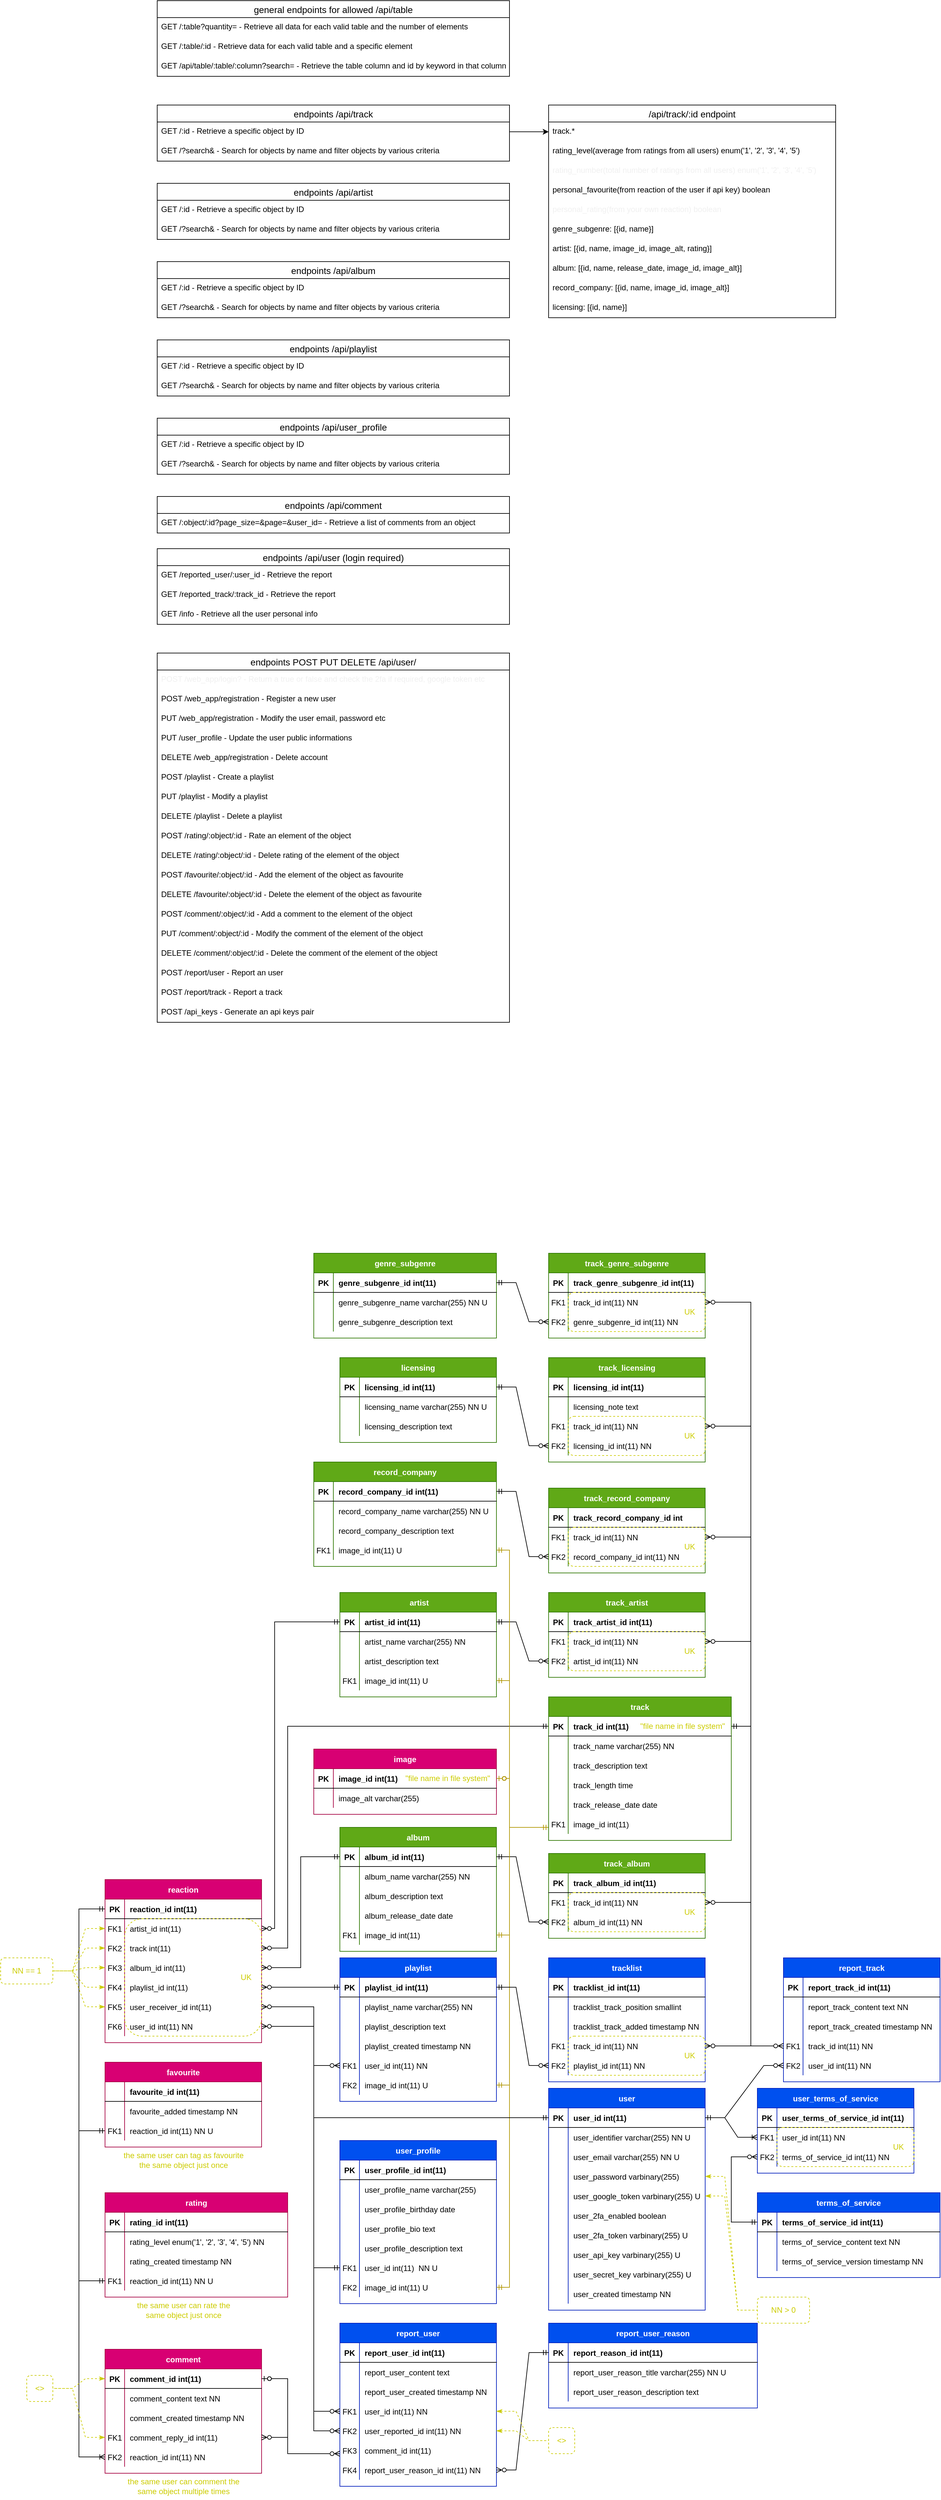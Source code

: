 <mxfile version="21.2.4" type="google">
  <diagram id="R2lEEEUBdFMjLlhIrx00" name="Page-1">
    <mxGraphModel grid="1" page="0" gridSize="10" guides="1" tooltips="1" connect="1" arrows="1" fold="1" pageScale="1" pageWidth="850" pageHeight="1100" math="0" shadow="0" extFonts="Permanent Marker^https://fonts.googleapis.com/css?family=Permanent+Marker">
      <root>
        <mxCell id="0" />
        <mxCell id="1" parent="0" />
        <mxCell id="dbBCnSAxHG8SlxXWh7kx-1" value=" artist" style="shape=table;startSize=30;container=1;collapsible=1;childLayout=tableLayout;fixedRows=1;rowLines=0;fontStyle=1;align=center;resizeLast=1;fillColor=#60a917;fontColor=#ffffff;strokeColor=#2D7600;" vertex="1" parent="1">
          <mxGeometry x="560" y="360" width="240" height="160" as="geometry" />
        </mxCell>
        <mxCell id="dbBCnSAxHG8SlxXWh7kx-2" value="" style="shape=partialRectangle;collapsible=0;dropTarget=0;pointerEvents=0;fillColor=none;points=[[0,0.5],[1,0.5]];portConstraint=eastwest;top=0;left=0;right=0;bottom=1;" vertex="1" parent="dbBCnSAxHG8SlxXWh7kx-1">
          <mxGeometry y="30" width="240" height="30" as="geometry" />
        </mxCell>
        <mxCell id="dbBCnSAxHG8SlxXWh7kx-3" value="PK" style="shape=partialRectangle;overflow=hidden;connectable=0;fillColor=none;top=0;left=0;bottom=0;right=0;fontStyle=1;" vertex="1" parent="dbBCnSAxHG8SlxXWh7kx-2">
          <mxGeometry width="30" height="30" as="geometry">
            <mxRectangle width="30" height="30" as="alternateBounds" />
          </mxGeometry>
        </mxCell>
        <mxCell id="dbBCnSAxHG8SlxXWh7kx-4" value="artist_id int(11)" style="shape=partialRectangle;overflow=hidden;connectable=0;fillColor=none;top=0;left=0;bottom=0;right=0;align=left;spacingLeft=6;fontStyle=1;" vertex="1" parent="dbBCnSAxHG8SlxXWh7kx-2">
          <mxGeometry x="30" width="210" height="30" as="geometry">
            <mxRectangle width="210" height="30" as="alternateBounds" />
          </mxGeometry>
        </mxCell>
        <mxCell id="dbBCnSAxHG8SlxXWh7kx-5" value="" style="shape=partialRectangle;collapsible=0;dropTarget=0;pointerEvents=0;fillColor=none;points=[[0,0.5],[1,0.5]];portConstraint=eastwest;top=0;left=0;right=0;bottom=0;" vertex="1" parent="dbBCnSAxHG8SlxXWh7kx-1">
          <mxGeometry y="60" width="240" height="30" as="geometry" />
        </mxCell>
        <mxCell id="dbBCnSAxHG8SlxXWh7kx-6" value="" style="shape=partialRectangle;overflow=hidden;connectable=0;fillColor=none;top=0;left=0;bottom=0;right=0;" vertex="1" parent="dbBCnSAxHG8SlxXWh7kx-5">
          <mxGeometry width="30" height="30" as="geometry">
            <mxRectangle width="30" height="30" as="alternateBounds" />
          </mxGeometry>
        </mxCell>
        <mxCell id="dbBCnSAxHG8SlxXWh7kx-7" value="artist_name varchar(255) NN" style="shape=partialRectangle;overflow=hidden;connectable=0;fillColor=none;top=0;left=0;bottom=0;right=0;align=left;spacingLeft=6;" vertex="1" parent="dbBCnSAxHG8SlxXWh7kx-5">
          <mxGeometry x="30" width="210" height="30" as="geometry">
            <mxRectangle width="210" height="30" as="alternateBounds" />
          </mxGeometry>
        </mxCell>
        <mxCell id="dbBCnSAxHG8SlxXWh7kx-8" value="" style="shape=partialRectangle;collapsible=0;dropTarget=0;pointerEvents=0;fillColor=none;points=[[0,0.5],[1,0.5]];portConstraint=eastwest;top=0;left=0;right=0;bottom=0;" vertex="1" parent="dbBCnSAxHG8SlxXWh7kx-1">
          <mxGeometry y="90" width="240" height="30" as="geometry" />
        </mxCell>
        <mxCell id="dbBCnSAxHG8SlxXWh7kx-9" value="" style="shape=partialRectangle;overflow=hidden;connectable=0;fillColor=none;top=0;left=0;bottom=0;right=0;" vertex="1" parent="dbBCnSAxHG8SlxXWh7kx-8">
          <mxGeometry width="30" height="30" as="geometry">
            <mxRectangle width="30" height="30" as="alternateBounds" />
          </mxGeometry>
        </mxCell>
        <mxCell id="dbBCnSAxHG8SlxXWh7kx-10" value="artist_description text" style="shape=partialRectangle;overflow=hidden;connectable=0;fillColor=none;top=0;left=0;bottom=0;right=0;align=left;spacingLeft=6;" vertex="1" parent="dbBCnSAxHG8SlxXWh7kx-8">
          <mxGeometry x="30" width="210" height="30" as="geometry">
            <mxRectangle width="210" height="30" as="alternateBounds" />
          </mxGeometry>
        </mxCell>
        <mxCell id="dbBCnSAxHG8SlxXWh7kx-11" style="shape=partialRectangle;collapsible=0;dropTarget=0;pointerEvents=0;fillColor=none;points=[[0,0.5],[1,0.5]];portConstraint=eastwest;top=0;left=0;right=0;bottom=0;" vertex="1" parent="dbBCnSAxHG8SlxXWh7kx-1">
          <mxGeometry y="120" width="240" height="30" as="geometry" />
        </mxCell>
        <mxCell id="dbBCnSAxHG8SlxXWh7kx-12" value="FK1" style="shape=partialRectangle;overflow=hidden;connectable=0;fillColor=none;top=0;left=0;bottom=0;right=0;" vertex="1" parent="dbBCnSAxHG8SlxXWh7kx-11">
          <mxGeometry width="30" height="30" as="geometry">
            <mxRectangle width="30" height="30" as="alternateBounds" />
          </mxGeometry>
        </mxCell>
        <mxCell id="dbBCnSAxHG8SlxXWh7kx-13" value="image_id int(11) U" style="shape=partialRectangle;overflow=hidden;connectable=0;fillColor=none;top=0;left=0;bottom=0;right=0;align=left;spacingLeft=6;" vertex="1" parent="dbBCnSAxHG8SlxXWh7kx-11">
          <mxGeometry x="30" width="210" height="30" as="geometry">
            <mxRectangle width="210" height="30" as="alternateBounds" />
          </mxGeometry>
        </mxCell>
        <mxCell id="dbBCnSAxHG8SlxXWh7kx-14" value="genre_subgenre" style="shape=table;startSize=30;container=1;collapsible=1;childLayout=tableLayout;fixedRows=1;rowLines=0;fontStyle=1;align=center;resizeLast=1;fillColor=#60a917;fontColor=#ffffff;strokeColor=#2D7600;" vertex="1" parent="1">
          <mxGeometry x="520" y="-160" width="280" height="130" as="geometry" />
        </mxCell>
        <mxCell id="dbBCnSAxHG8SlxXWh7kx-15" value="" style="shape=partialRectangle;collapsible=0;dropTarget=0;pointerEvents=0;fillColor=none;points=[[0,0.5],[1,0.5]];portConstraint=eastwest;top=0;left=0;right=0;bottom=1;" vertex="1" parent="dbBCnSAxHG8SlxXWh7kx-14">
          <mxGeometry y="30" width="280" height="30" as="geometry" />
        </mxCell>
        <mxCell id="dbBCnSAxHG8SlxXWh7kx-16" value="PK" style="shape=partialRectangle;overflow=hidden;connectable=0;fillColor=none;top=0;left=0;bottom=0;right=0;fontStyle=1;" vertex="1" parent="dbBCnSAxHG8SlxXWh7kx-15">
          <mxGeometry width="30" height="30" as="geometry">
            <mxRectangle width="30" height="30" as="alternateBounds" />
          </mxGeometry>
        </mxCell>
        <mxCell id="dbBCnSAxHG8SlxXWh7kx-17" value="genre_subgenre_id int(11)" style="shape=partialRectangle;overflow=hidden;connectable=0;fillColor=none;top=0;left=0;bottom=0;right=0;align=left;spacingLeft=6;fontStyle=1;" vertex="1" parent="dbBCnSAxHG8SlxXWh7kx-15">
          <mxGeometry x="30" width="250" height="30" as="geometry">
            <mxRectangle width="250" height="30" as="alternateBounds" />
          </mxGeometry>
        </mxCell>
        <mxCell id="dbBCnSAxHG8SlxXWh7kx-18" value="" style="shape=partialRectangle;collapsible=0;dropTarget=0;pointerEvents=0;fillColor=none;points=[[0,0.5],[1,0.5]];portConstraint=eastwest;top=0;left=0;right=0;bottom=0;" vertex="1" parent="dbBCnSAxHG8SlxXWh7kx-14">
          <mxGeometry y="60" width="280" height="30" as="geometry" />
        </mxCell>
        <mxCell id="dbBCnSAxHG8SlxXWh7kx-19" value="" style="shape=partialRectangle;overflow=hidden;connectable=0;fillColor=none;top=0;left=0;bottom=0;right=0;" vertex="1" parent="dbBCnSAxHG8SlxXWh7kx-18">
          <mxGeometry width="30" height="30" as="geometry">
            <mxRectangle width="30" height="30" as="alternateBounds" />
          </mxGeometry>
        </mxCell>
        <mxCell id="dbBCnSAxHG8SlxXWh7kx-20" value="genre_subgenre_name varchar(255) NN U" style="shape=partialRectangle;overflow=hidden;connectable=0;fillColor=none;top=0;left=0;bottom=0;right=0;align=left;spacingLeft=6;" vertex="1" parent="dbBCnSAxHG8SlxXWh7kx-18">
          <mxGeometry x="30" width="250" height="30" as="geometry">
            <mxRectangle width="250" height="30" as="alternateBounds" />
          </mxGeometry>
        </mxCell>
        <mxCell id="dbBCnSAxHG8SlxXWh7kx-21" value="" style="shape=partialRectangle;collapsible=0;dropTarget=0;pointerEvents=0;fillColor=none;points=[[0,0.5],[1,0.5]];portConstraint=eastwest;top=0;left=0;right=0;bottom=0;" vertex="1" parent="dbBCnSAxHG8SlxXWh7kx-14">
          <mxGeometry y="90" width="280" height="30" as="geometry" />
        </mxCell>
        <mxCell id="dbBCnSAxHG8SlxXWh7kx-22" value="" style="shape=partialRectangle;overflow=hidden;connectable=0;fillColor=none;top=0;left=0;bottom=0;right=0;" vertex="1" parent="dbBCnSAxHG8SlxXWh7kx-21">
          <mxGeometry width="30" height="30" as="geometry">
            <mxRectangle width="30" height="30" as="alternateBounds" />
          </mxGeometry>
        </mxCell>
        <mxCell id="dbBCnSAxHG8SlxXWh7kx-23" value="genre_subgenre_description text" style="shape=partialRectangle;overflow=hidden;connectable=0;fillColor=none;top=0;left=0;bottom=0;right=0;align=left;spacingLeft=6;" vertex="1" parent="dbBCnSAxHG8SlxXWh7kx-21">
          <mxGeometry x="30" width="250" height="30" as="geometry">
            <mxRectangle width="250" height="30" as="alternateBounds" />
          </mxGeometry>
        </mxCell>
        <mxCell id="dbBCnSAxHG8SlxXWh7kx-24" value="album" style="shape=table;startSize=30;container=1;collapsible=1;childLayout=tableLayout;fixedRows=1;rowLines=0;fontStyle=1;align=center;resizeLast=1;fillColor=#60a917;fontColor=#ffffff;strokeColor=#2D7600;" vertex="1" parent="1">
          <mxGeometry x="560" y="720" width="240" height="190" as="geometry">
            <mxRectangle x="120" y="120" width="80" height="30" as="alternateBounds" />
          </mxGeometry>
        </mxCell>
        <mxCell id="dbBCnSAxHG8SlxXWh7kx-25" value="" style="shape=partialRectangle;collapsible=0;dropTarget=0;pointerEvents=0;fillColor=none;points=[[0,0.5],[1,0.5]];portConstraint=eastwest;top=0;left=0;right=0;bottom=1;" vertex="1" parent="dbBCnSAxHG8SlxXWh7kx-24">
          <mxGeometry y="30" width="240" height="30" as="geometry" />
        </mxCell>
        <mxCell id="dbBCnSAxHG8SlxXWh7kx-26" value="PK" style="shape=partialRectangle;overflow=hidden;connectable=0;fillColor=none;top=0;left=0;bottom=0;right=0;fontStyle=1;" vertex="1" parent="dbBCnSAxHG8SlxXWh7kx-25">
          <mxGeometry width="30" height="30" as="geometry">
            <mxRectangle width="30" height="30" as="alternateBounds" />
          </mxGeometry>
        </mxCell>
        <mxCell id="dbBCnSAxHG8SlxXWh7kx-27" value="album_id int(11)" style="shape=partialRectangle;overflow=hidden;connectable=0;fillColor=none;top=0;left=0;bottom=0;right=0;align=left;spacingLeft=6;fontStyle=1;" vertex="1" parent="dbBCnSAxHG8SlxXWh7kx-25">
          <mxGeometry x="30" width="210" height="30" as="geometry">
            <mxRectangle width="210" height="30" as="alternateBounds" />
          </mxGeometry>
        </mxCell>
        <mxCell id="dbBCnSAxHG8SlxXWh7kx-28" value="" style="shape=partialRectangle;collapsible=0;dropTarget=0;pointerEvents=0;fillColor=none;points=[[0,0.5],[1,0.5]];portConstraint=eastwest;top=0;left=0;right=0;bottom=0;" vertex="1" parent="dbBCnSAxHG8SlxXWh7kx-24">
          <mxGeometry y="60" width="240" height="30" as="geometry" />
        </mxCell>
        <mxCell id="dbBCnSAxHG8SlxXWh7kx-29" value="" style="shape=partialRectangle;overflow=hidden;connectable=0;fillColor=none;top=0;left=0;bottom=0;right=0;" vertex="1" parent="dbBCnSAxHG8SlxXWh7kx-28">
          <mxGeometry width="30" height="30" as="geometry">
            <mxRectangle width="30" height="30" as="alternateBounds" />
          </mxGeometry>
        </mxCell>
        <mxCell id="dbBCnSAxHG8SlxXWh7kx-30" value="album_name varchar(255) NN" style="shape=partialRectangle;overflow=hidden;connectable=0;fillColor=none;top=0;left=0;bottom=0;right=0;align=left;spacingLeft=6;" vertex="1" parent="dbBCnSAxHG8SlxXWh7kx-28">
          <mxGeometry x="30" width="210" height="30" as="geometry">
            <mxRectangle width="210" height="30" as="alternateBounds" />
          </mxGeometry>
        </mxCell>
        <mxCell id="dbBCnSAxHG8SlxXWh7kx-31" style="shape=partialRectangle;collapsible=0;dropTarget=0;pointerEvents=0;fillColor=none;points=[[0,0.5],[1,0.5]];portConstraint=eastwest;top=0;left=0;right=0;bottom=0;" vertex="1" parent="dbBCnSAxHG8SlxXWh7kx-24">
          <mxGeometry y="90" width="240" height="30" as="geometry" />
        </mxCell>
        <mxCell id="dbBCnSAxHG8SlxXWh7kx-32" style="shape=partialRectangle;overflow=hidden;connectable=0;fillColor=none;top=0;left=0;bottom=0;right=0;" vertex="1" parent="dbBCnSAxHG8SlxXWh7kx-31">
          <mxGeometry width="30" height="30" as="geometry">
            <mxRectangle width="30" height="30" as="alternateBounds" />
          </mxGeometry>
        </mxCell>
        <mxCell id="dbBCnSAxHG8SlxXWh7kx-33" value="album_description text" style="shape=partialRectangle;overflow=hidden;connectable=0;fillColor=none;top=0;left=0;bottom=0;right=0;align=left;spacingLeft=6;" vertex="1" parent="dbBCnSAxHG8SlxXWh7kx-31">
          <mxGeometry x="30" width="210" height="30" as="geometry">
            <mxRectangle width="210" height="30" as="alternateBounds" />
          </mxGeometry>
        </mxCell>
        <mxCell id="dbBCnSAxHG8SlxXWh7kx-34" style="shape=partialRectangle;collapsible=0;dropTarget=0;pointerEvents=0;fillColor=none;points=[[0,0.5],[1,0.5]];portConstraint=eastwest;top=0;left=0;right=0;bottom=0;" vertex="1" parent="dbBCnSAxHG8SlxXWh7kx-24">
          <mxGeometry y="120" width="240" height="30" as="geometry" />
        </mxCell>
        <mxCell id="dbBCnSAxHG8SlxXWh7kx-35" style="shape=partialRectangle;overflow=hidden;connectable=0;fillColor=none;top=0;left=0;bottom=0;right=0;" vertex="1" parent="dbBCnSAxHG8SlxXWh7kx-34">
          <mxGeometry width="30" height="30" as="geometry">
            <mxRectangle width="30" height="30" as="alternateBounds" />
          </mxGeometry>
        </mxCell>
        <mxCell id="dbBCnSAxHG8SlxXWh7kx-36" value="album_release_date date" style="shape=partialRectangle;overflow=hidden;connectable=0;fillColor=none;top=0;left=0;bottom=0;right=0;align=left;spacingLeft=6;" vertex="1" parent="dbBCnSAxHG8SlxXWh7kx-34">
          <mxGeometry x="30" width="210" height="30" as="geometry">
            <mxRectangle width="210" height="30" as="alternateBounds" />
          </mxGeometry>
        </mxCell>
        <mxCell id="dbBCnSAxHG8SlxXWh7kx-37" style="shape=partialRectangle;collapsible=0;dropTarget=0;pointerEvents=0;fillColor=none;points=[[0,0.5],[1,0.5]];portConstraint=eastwest;top=0;left=0;right=0;bottom=0;" vertex="1" parent="dbBCnSAxHG8SlxXWh7kx-24">
          <mxGeometry y="150" width="240" height="30" as="geometry" />
        </mxCell>
        <mxCell id="dbBCnSAxHG8SlxXWh7kx-38" value="FK1" style="shape=partialRectangle;overflow=hidden;connectable=0;fillColor=none;top=0;left=0;bottom=0;right=0;" vertex="1" parent="dbBCnSAxHG8SlxXWh7kx-37">
          <mxGeometry width="30" height="30" as="geometry">
            <mxRectangle width="30" height="30" as="alternateBounds" />
          </mxGeometry>
        </mxCell>
        <mxCell id="dbBCnSAxHG8SlxXWh7kx-39" value="image_id int(11)" style="shape=partialRectangle;overflow=hidden;connectable=0;fillColor=none;top=0;left=0;bottom=0;right=0;align=left;spacingLeft=6;" vertex="1" parent="dbBCnSAxHG8SlxXWh7kx-37">
          <mxGeometry x="30" width="210" height="30" as="geometry">
            <mxRectangle width="210" height="30" as="alternateBounds" />
          </mxGeometry>
        </mxCell>
        <mxCell id="dbBCnSAxHG8SlxXWh7kx-40" value="record_company" style="shape=table;startSize=30;container=1;collapsible=1;childLayout=tableLayout;fixedRows=1;rowLines=0;fontStyle=1;align=center;resizeLast=1;fillColor=#60a917;fontColor=#ffffff;strokeColor=#2D7600;" vertex="1" parent="1">
          <mxGeometry x="520" y="160" width="280" height="160" as="geometry" />
        </mxCell>
        <mxCell id="dbBCnSAxHG8SlxXWh7kx-41" value="" style="shape=partialRectangle;collapsible=0;dropTarget=0;pointerEvents=0;fillColor=none;points=[[0,0.5],[1,0.5]];portConstraint=eastwest;top=0;left=0;right=0;bottom=1;" vertex="1" parent="dbBCnSAxHG8SlxXWh7kx-40">
          <mxGeometry y="30" width="280" height="30" as="geometry" />
        </mxCell>
        <mxCell id="dbBCnSAxHG8SlxXWh7kx-42" value="PK" style="shape=partialRectangle;overflow=hidden;connectable=0;fillColor=none;top=0;left=0;bottom=0;right=0;fontStyle=1;" vertex="1" parent="dbBCnSAxHG8SlxXWh7kx-41">
          <mxGeometry width="30" height="30" as="geometry">
            <mxRectangle width="30" height="30" as="alternateBounds" />
          </mxGeometry>
        </mxCell>
        <mxCell id="dbBCnSAxHG8SlxXWh7kx-43" value="record_company_id int(11)" style="shape=partialRectangle;overflow=hidden;connectable=0;fillColor=none;top=0;left=0;bottom=0;right=0;align=left;spacingLeft=6;fontStyle=1;" vertex="1" parent="dbBCnSAxHG8SlxXWh7kx-41">
          <mxGeometry x="30" width="250" height="30" as="geometry">
            <mxRectangle width="250" height="30" as="alternateBounds" />
          </mxGeometry>
        </mxCell>
        <mxCell id="dbBCnSAxHG8SlxXWh7kx-44" value="" style="shape=partialRectangle;collapsible=0;dropTarget=0;pointerEvents=0;fillColor=none;points=[[0,0.5],[1,0.5]];portConstraint=eastwest;top=0;left=0;right=0;bottom=0;" vertex="1" parent="dbBCnSAxHG8SlxXWh7kx-40">
          <mxGeometry y="60" width="280" height="30" as="geometry" />
        </mxCell>
        <mxCell id="dbBCnSAxHG8SlxXWh7kx-45" value="" style="shape=partialRectangle;overflow=hidden;connectable=0;fillColor=none;top=0;left=0;bottom=0;right=0;" vertex="1" parent="dbBCnSAxHG8SlxXWh7kx-44">
          <mxGeometry width="30" height="30" as="geometry">
            <mxRectangle width="30" height="30" as="alternateBounds" />
          </mxGeometry>
        </mxCell>
        <mxCell id="dbBCnSAxHG8SlxXWh7kx-46" value="record_company_name varchar(255) NN U" style="shape=partialRectangle;overflow=hidden;connectable=0;fillColor=none;top=0;left=0;bottom=0;right=0;align=left;spacingLeft=6;" vertex="1" parent="dbBCnSAxHG8SlxXWh7kx-44">
          <mxGeometry x="30" width="250" height="30" as="geometry">
            <mxRectangle width="250" height="30" as="alternateBounds" />
          </mxGeometry>
        </mxCell>
        <mxCell id="dbBCnSAxHG8SlxXWh7kx-47" value="" style="shape=partialRectangle;collapsible=0;dropTarget=0;pointerEvents=0;fillColor=none;points=[[0,0.5],[1,0.5]];portConstraint=eastwest;top=0;left=0;right=0;bottom=0;" vertex="1" parent="dbBCnSAxHG8SlxXWh7kx-40">
          <mxGeometry y="90" width="280" height="30" as="geometry" />
        </mxCell>
        <mxCell id="dbBCnSAxHG8SlxXWh7kx-48" value="" style="shape=partialRectangle;overflow=hidden;connectable=0;fillColor=none;top=0;left=0;bottom=0;right=0;" vertex="1" parent="dbBCnSAxHG8SlxXWh7kx-47">
          <mxGeometry width="30" height="30" as="geometry">
            <mxRectangle width="30" height="30" as="alternateBounds" />
          </mxGeometry>
        </mxCell>
        <mxCell id="dbBCnSAxHG8SlxXWh7kx-49" value="record_company_description text" style="shape=partialRectangle;overflow=hidden;connectable=0;fillColor=none;top=0;left=0;bottom=0;right=0;align=left;spacingLeft=6;" vertex="1" parent="dbBCnSAxHG8SlxXWh7kx-47">
          <mxGeometry x="30" width="250" height="30" as="geometry">
            <mxRectangle width="250" height="30" as="alternateBounds" />
          </mxGeometry>
        </mxCell>
        <mxCell id="dbBCnSAxHG8SlxXWh7kx-50" style="shape=partialRectangle;collapsible=0;dropTarget=0;pointerEvents=0;fillColor=none;points=[[0,0.5],[1,0.5]];portConstraint=eastwest;top=0;left=0;right=0;bottom=0;" vertex="1" parent="dbBCnSAxHG8SlxXWh7kx-40">
          <mxGeometry y="120" width="280" height="30" as="geometry" />
        </mxCell>
        <mxCell id="dbBCnSAxHG8SlxXWh7kx-51" value="FK1" style="shape=partialRectangle;overflow=hidden;connectable=0;fillColor=none;top=0;left=0;bottom=0;right=0;" vertex="1" parent="dbBCnSAxHG8SlxXWh7kx-50">
          <mxGeometry width="30" height="30" as="geometry">
            <mxRectangle width="30" height="30" as="alternateBounds" />
          </mxGeometry>
        </mxCell>
        <mxCell id="dbBCnSAxHG8SlxXWh7kx-52" value="image_id int(11) U" style="shape=partialRectangle;overflow=hidden;connectable=0;fillColor=none;top=0;left=0;bottom=0;right=0;align=left;spacingLeft=6;" vertex="1" parent="dbBCnSAxHG8SlxXWh7kx-50">
          <mxGeometry x="30" width="250" height="30" as="geometry">
            <mxRectangle width="250" height="30" as="alternateBounds" />
          </mxGeometry>
        </mxCell>
        <mxCell id="dbBCnSAxHG8SlxXWh7kx-53" value="licensing" style="shape=table;startSize=30;container=1;collapsible=1;childLayout=tableLayout;fixedRows=1;rowLines=0;fontStyle=1;align=center;resizeLast=1;fillColor=#60a917;fontColor=#ffffff;strokeColor=#2D7600;" vertex="1" parent="1">
          <mxGeometry x="560" width="240" height="130" as="geometry" />
        </mxCell>
        <mxCell id="dbBCnSAxHG8SlxXWh7kx-54" value="" style="shape=partialRectangle;collapsible=0;dropTarget=0;pointerEvents=0;fillColor=none;points=[[0,0.5],[1,0.5]];portConstraint=eastwest;top=0;left=0;right=0;bottom=1;" vertex="1" parent="dbBCnSAxHG8SlxXWh7kx-53">
          <mxGeometry y="30" width="240" height="30" as="geometry" />
        </mxCell>
        <mxCell id="dbBCnSAxHG8SlxXWh7kx-55" value="PK" style="shape=partialRectangle;overflow=hidden;connectable=0;fillColor=none;top=0;left=0;bottom=0;right=0;fontStyle=1;" vertex="1" parent="dbBCnSAxHG8SlxXWh7kx-54">
          <mxGeometry width="30" height="30" as="geometry">
            <mxRectangle width="30" height="30" as="alternateBounds" />
          </mxGeometry>
        </mxCell>
        <mxCell id="dbBCnSAxHG8SlxXWh7kx-56" value="licensing_id int(11)" style="shape=partialRectangle;overflow=hidden;connectable=0;fillColor=none;top=0;left=0;bottom=0;right=0;align=left;spacingLeft=6;fontStyle=1;" vertex="1" parent="dbBCnSAxHG8SlxXWh7kx-54">
          <mxGeometry x="30" width="210" height="30" as="geometry">
            <mxRectangle width="210" height="30" as="alternateBounds" />
          </mxGeometry>
        </mxCell>
        <mxCell id="dbBCnSAxHG8SlxXWh7kx-57" value="" style="shape=partialRectangle;collapsible=0;dropTarget=0;pointerEvents=0;fillColor=none;points=[[0,0.5],[1,0.5]];portConstraint=eastwest;top=0;left=0;right=0;bottom=0;" vertex="1" parent="dbBCnSAxHG8SlxXWh7kx-53">
          <mxGeometry y="60" width="240" height="30" as="geometry" />
        </mxCell>
        <mxCell id="dbBCnSAxHG8SlxXWh7kx-58" value="" style="shape=partialRectangle;overflow=hidden;connectable=0;fillColor=none;top=0;left=0;bottom=0;right=0;" vertex="1" parent="dbBCnSAxHG8SlxXWh7kx-57">
          <mxGeometry width="30" height="30" as="geometry">
            <mxRectangle width="30" height="30" as="alternateBounds" />
          </mxGeometry>
        </mxCell>
        <mxCell id="dbBCnSAxHG8SlxXWh7kx-59" value="licensing_name varchar(255) NN U" style="shape=partialRectangle;overflow=hidden;connectable=0;fillColor=none;top=0;left=0;bottom=0;right=0;align=left;spacingLeft=6;" vertex="1" parent="dbBCnSAxHG8SlxXWh7kx-57">
          <mxGeometry x="30" width="210" height="30" as="geometry">
            <mxRectangle width="210" height="30" as="alternateBounds" />
          </mxGeometry>
        </mxCell>
        <mxCell id="dbBCnSAxHG8SlxXWh7kx-60" value="" style="shape=partialRectangle;collapsible=0;dropTarget=0;pointerEvents=0;fillColor=none;points=[[0,0.5],[1,0.5]];portConstraint=eastwest;top=0;left=0;right=0;bottom=0;" vertex="1" parent="dbBCnSAxHG8SlxXWh7kx-53">
          <mxGeometry y="90" width="240" height="30" as="geometry" />
        </mxCell>
        <mxCell id="dbBCnSAxHG8SlxXWh7kx-61" value="" style="shape=partialRectangle;overflow=hidden;connectable=0;fillColor=none;top=0;left=0;bottom=0;right=0;" vertex="1" parent="dbBCnSAxHG8SlxXWh7kx-60">
          <mxGeometry width="30" height="30" as="geometry">
            <mxRectangle width="30" height="30" as="alternateBounds" />
          </mxGeometry>
        </mxCell>
        <mxCell id="dbBCnSAxHG8SlxXWh7kx-62" value="licensing_description text" style="shape=partialRectangle;overflow=hidden;connectable=0;fillColor=none;top=0;left=0;bottom=0;right=0;align=left;spacingLeft=6;" vertex="1" parent="dbBCnSAxHG8SlxXWh7kx-60">
          <mxGeometry x="30" width="210" height="30" as="geometry">
            <mxRectangle width="210" height="30" as="alternateBounds" />
          </mxGeometry>
        </mxCell>
        <mxCell id="dbBCnSAxHG8SlxXWh7kx-63" value="user" style="shape=table;startSize=30;container=1;collapsible=1;childLayout=tableLayout;fixedRows=1;rowLines=0;fontStyle=1;align=center;resizeLast=1;fillColor=#0050ef;fontColor=#ffffff;strokeColor=#001DBC;" vertex="1" parent="1">
          <mxGeometry x="880" y="1120" width="240" height="340" as="geometry" />
        </mxCell>
        <mxCell id="dbBCnSAxHG8SlxXWh7kx-64" value="" style="shape=partialRectangle;collapsible=0;dropTarget=0;pointerEvents=0;fillColor=none;points=[[0,0.5],[1,0.5]];portConstraint=eastwest;top=0;left=0;right=0;bottom=1;" vertex="1" parent="dbBCnSAxHG8SlxXWh7kx-63">
          <mxGeometry y="30" width="240" height="30" as="geometry" />
        </mxCell>
        <mxCell id="dbBCnSAxHG8SlxXWh7kx-65" value="PK" style="shape=partialRectangle;overflow=hidden;connectable=0;fillColor=none;top=0;left=0;bottom=0;right=0;fontStyle=1;" vertex="1" parent="dbBCnSAxHG8SlxXWh7kx-64">
          <mxGeometry width="30" height="30" as="geometry">
            <mxRectangle width="30" height="30" as="alternateBounds" />
          </mxGeometry>
        </mxCell>
        <mxCell id="dbBCnSAxHG8SlxXWh7kx-66" value="user_id int(11)" style="shape=partialRectangle;overflow=hidden;connectable=0;fillColor=none;top=0;left=0;bottom=0;right=0;align=left;spacingLeft=6;fontStyle=1;" vertex="1" parent="dbBCnSAxHG8SlxXWh7kx-64">
          <mxGeometry x="30" width="210" height="30" as="geometry">
            <mxRectangle width="210" height="30" as="alternateBounds" />
          </mxGeometry>
        </mxCell>
        <mxCell id="dbBCnSAxHG8SlxXWh7kx-67" style="shape=partialRectangle;collapsible=0;dropTarget=0;pointerEvents=0;fillColor=none;points=[[0,0.5],[1,0.5]];portConstraint=eastwest;top=0;left=0;right=0;bottom=0;" vertex="1" parent="dbBCnSAxHG8SlxXWh7kx-63">
          <mxGeometry y="60" width="240" height="30" as="geometry" />
        </mxCell>
        <mxCell id="dbBCnSAxHG8SlxXWh7kx-68" style="shape=partialRectangle;overflow=hidden;connectable=0;fillColor=none;top=0;left=0;bottom=0;right=0;" vertex="1" parent="dbBCnSAxHG8SlxXWh7kx-67">
          <mxGeometry width="30" height="30" as="geometry">
            <mxRectangle width="30" height="30" as="alternateBounds" />
          </mxGeometry>
        </mxCell>
        <mxCell id="dbBCnSAxHG8SlxXWh7kx-69" value="user_identifier varchar(255) NN U" style="shape=partialRectangle;overflow=hidden;connectable=0;fillColor=none;top=0;left=0;bottom=0;right=0;align=left;spacingLeft=6;" vertex="1" parent="dbBCnSAxHG8SlxXWh7kx-67">
          <mxGeometry x="30" width="210" height="30" as="geometry">
            <mxRectangle width="210" height="30" as="alternateBounds" />
          </mxGeometry>
        </mxCell>
        <mxCell id="dbBCnSAxHG8SlxXWh7kx-70" style="shape=partialRectangle;collapsible=0;dropTarget=0;pointerEvents=0;fillColor=none;points=[[0,0.5],[1,0.5]];portConstraint=eastwest;top=0;left=0;right=0;bottom=0;" vertex="1" parent="dbBCnSAxHG8SlxXWh7kx-63">
          <mxGeometry y="90" width="240" height="30" as="geometry" />
        </mxCell>
        <mxCell id="dbBCnSAxHG8SlxXWh7kx-71" style="shape=partialRectangle;overflow=hidden;connectable=0;fillColor=none;top=0;left=0;bottom=0;right=0;" vertex="1" parent="dbBCnSAxHG8SlxXWh7kx-70">
          <mxGeometry width="30" height="30" as="geometry">
            <mxRectangle width="30" height="30" as="alternateBounds" />
          </mxGeometry>
        </mxCell>
        <mxCell id="dbBCnSAxHG8SlxXWh7kx-72" value="user_email varchar(255) NN U" style="shape=partialRectangle;overflow=hidden;connectable=0;fillColor=none;top=0;left=0;bottom=0;right=0;align=left;spacingLeft=6;" vertex="1" parent="dbBCnSAxHG8SlxXWh7kx-70">
          <mxGeometry x="30" width="210" height="30" as="geometry">
            <mxRectangle width="210" height="30" as="alternateBounds" />
          </mxGeometry>
        </mxCell>
        <mxCell id="dbBCnSAxHG8SlxXWh7kx-73" style="shape=partialRectangle;collapsible=0;dropTarget=0;pointerEvents=0;fillColor=none;points=[[0,0.5],[1,0.5]];portConstraint=eastwest;top=0;left=0;right=0;bottom=0;" vertex="1" parent="dbBCnSAxHG8SlxXWh7kx-63">
          <mxGeometry y="120" width="240" height="30" as="geometry" />
        </mxCell>
        <mxCell id="dbBCnSAxHG8SlxXWh7kx-74" style="shape=partialRectangle;overflow=hidden;connectable=0;fillColor=none;top=0;left=0;bottom=0;right=0;" vertex="1" parent="dbBCnSAxHG8SlxXWh7kx-73">
          <mxGeometry width="30" height="30" as="geometry">
            <mxRectangle width="30" height="30" as="alternateBounds" />
          </mxGeometry>
        </mxCell>
        <mxCell id="dbBCnSAxHG8SlxXWh7kx-75" value="user_password varbinary(255)" style="shape=partialRectangle;overflow=hidden;connectable=0;fillColor=none;top=0;left=0;bottom=0;right=0;align=left;spacingLeft=6;" vertex="1" parent="dbBCnSAxHG8SlxXWh7kx-73">
          <mxGeometry x="30" width="210" height="30" as="geometry">
            <mxRectangle width="210" height="30" as="alternateBounds" />
          </mxGeometry>
        </mxCell>
        <mxCell id="dbBCnSAxHG8SlxXWh7kx-76" style="shape=partialRectangle;collapsible=0;dropTarget=0;pointerEvents=0;fillColor=none;points=[[0,0.5],[1,0.5]];portConstraint=eastwest;top=0;left=0;right=0;bottom=0;" vertex="1" parent="dbBCnSAxHG8SlxXWh7kx-63">
          <mxGeometry y="150" width="240" height="30" as="geometry" />
        </mxCell>
        <mxCell id="dbBCnSAxHG8SlxXWh7kx-77" style="shape=partialRectangle;overflow=hidden;connectable=0;fillColor=none;top=0;left=0;bottom=0;right=0;" vertex="1" parent="dbBCnSAxHG8SlxXWh7kx-76">
          <mxGeometry width="30" height="30" as="geometry">
            <mxRectangle width="30" height="30" as="alternateBounds" />
          </mxGeometry>
        </mxCell>
        <mxCell id="dbBCnSAxHG8SlxXWh7kx-78" value="user_google_token varbinary(255) U" style="shape=partialRectangle;overflow=hidden;connectable=0;fillColor=none;top=0;left=0;bottom=0;right=0;align=left;spacingLeft=6;" vertex="1" parent="dbBCnSAxHG8SlxXWh7kx-76">
          <mxGeometry x="30" width="210" height="30" as="geometry">
            <mxRectangle width="210" height="30" as="alternateBounds" />
          </mxGeometry>
        </mxCell>
        <mxCell id="dbBCnSAxHG8SlxXWh7kx-79" style="shape=partialRectangle;collapsible=0;dropTarget=0;pointerEvents=0;fillColor=none;points=[[0,0.5],[1,0.5]];portConstraint=eastwest;top=0;left=0;right=0;bottom=0;" vertex="1" parent="dbBCnSAxHG8SlxXWh7kx-63">
          <mxGeometry y="180" width="240" height="30" as="geometry" />
        </mxCell>
        <mxCell id="dbBCnSAxHG8SlxXWh7kx-80" style="shape=partialRectangle;overflow=hidden;connectable=0;fillColor=none;top=0;left=0;bottom=0;right=0;" vertex="1" parent="dbBCnSAxHG8SlxXWh7kx-79">
          <mxGeometry width="30" height="30" as="geometry">
            <mxRectangle width="30" height="30" as="alternateBounds" />
          </mxGeometry>
        </mxCell>
        <mxCell id="dbBCnSAxHG8SlxXWh7kx-81" value="user_2fa_enabled boolean" style="shape=partialRectangle;overflow=hidden;connectable=0;fillColor=none;top=0;left=0;bottom=0;right=0;align=left;spacingLeft=6;" vertex="1" parent="dbBCnSAxHG8SlxXWh7kx-79">
          <mxGeometry x="30" width="210" height="30" as="geometry">
            <mxRectangle width="210" height="30" as="alternateBounds" />
          </mxGeometry>
        </mxCell>
        <mxCell id="dbBCnSAxHG8SlxXWh7kx-82" style="shape=partialRectangle;collapsible=0;dropTarget=0;pointerEvents=0;fillColor=none;points=[[0,0.5],[1,0.5]];portConstraint=eastwest;top=0;left=0;right=0;bottom=0;" vertex="1" parent="dbBCnSAxHG8SlxXWh7kx-63">
          <mxGeometry y="210" width="240" height="30" as="geometry" />
        </mxCell>
        <mxCell id="dbBCnSAxHG8SlxXWh7kx-83" style="shape=partialRectangle;overflow=hidden;connectable=0;fillColor=none;top=0;left=0;bottom=0;right=0;" vertex="1" parent="dbBCnSAxHG8SlxXWh7kx-82">
          <mxGeometry width="30" height="30" as="geometry">
            <mxRectangle width="30" height="30" as="alternateBounds" />
          </mxGeometry>
        </mxCell>
        <mxCell id="dbBCnSAxHG8SlxXWh7kx-84" value="user_2fa_token varbinary(255) U" style="shape=partialRectangle;overflow=hidden;connectable=0;fillColor=none;top=0;left=0;bottom=0;right=0;align=left;spacingLeft=6;" vertex="1" parent="dbBCnSAxHG8SlxXWh7kx-82">
          <mxGeometry x="30" width="210" height="30" as="geometry">
            <mxRectangle width="210" height="30" as="alternateBounds" />
          </mxGeometry>
        </mxCell>
        <mxCell id="dbBCnSAxHG8SlxXWh7kx-85" style="shape=partialRectangle;collapsible=0;dropTarget=0;pointerEvents=0;fillColor=none;points=[[0,0.5],[1,0.5]];portConstraint=eastwest;top=0;left=0;right=0;bottom=0;" vertex="1" parent="dbBCnSAxHG8SlxXWh7kx-63">
          <mxGeometry y="240" width="240" height="30" as="geometry" />
        </mxCell>
        <mxCell id="dbBCnSAxHG8SlxXWh7kx-86" style="shape=partialRectangle;overflow=hidden;connectable=0;fillColor=none;top=0;left=0;bottom=0;right=0;" vertex="1" parent="dbBCnSAxHG8SlxXWh7kx-85">
          <mxGeometry width="30" height="30" as="geometry">
            <mxRectangle width="30" height="30" as="alternateBounds" />
          </mxGeometry>
        </mxCell>
        <mxCell id="dbBCnSAxHG8SlxXWh7kx-87" value="user_api_key varbinary(255) U" style="shape=partialRectangle;overflow=hidden;connectable=0;fillColor=none;top=0;left=0;bottom=0;right=0;align=left;spacingLeft=6;" vertex="1" parent="dbBCnSAxHG8SlxXWh7kx-85">
          <mxGeometry x="30" width="210" height="30" as="geometry">
            <mxRectangle width="210" height="30" as="alternateBounds" />
          </mxGeometry>
        </mxCell>
        <mxCell id="dbBCnSAxHG8SlxXWh7kx-88" style="shape=partialRectangle;collapsible=0;dropTarget=0;pointerEvents=0;fillColor=none;points=[[0,0.5],[1,0.5]];portConstraint=eastwest;top=0;left=0;right=0;bottom=0;" vertex="1" parent="dbBCnSAxHG8SlxXWh7kx-63">
          <mxGeometry y="270" width="240" height="30" as="geometry" />
        </mxCell>
        <mxCell id="dbBCnSAxHG8SlxXWh7kx-89" style="shape=partialRectangle;overflow=hidden;connectable=0;fillColor=none;top=0;left=0;bottom=0;right=0;" vertex="1" parent="dbBCnSAxHG8SlxXWh7kx-88">
          <mxGeometry width="30" height="30" as="geometry">
            <mxRectangle width="30" height="30" as="alternateBounds" />
          </mxGeometry>
        </mxCell>
        <mxCell id="dbBCnSAxHG8SlxXWh7kx-90" value="user_secret_key varbinary(255) U" style="shape=partialRectangle;overflow=hidden;connectable=0;fillColor=none;top=0;left=0;bottom=0;right=0;align=left;spacingLeft=6;" vertex="1" parent="dbBCnSAxHG8SlxXWh7kx-88">
          <mxGeometry x="30" width="210" height="30" as="geometry">
            <mxRectangle width="210" height="30" as="alternateBounds" />
          </mxGeometry>
        </mxCell>
        <mxCell id="dbBCnSAxHG8SlxXWh7kx-91" style="shape=partialRectangle;collapsible=0;dropTarget=0;pointerEvents=0;fillColor=none;points=[[0,0.5],[1,0.5]];portConstraint=eastwest;top=0;left=0;right=0;bottom=0;" vertex="1" parent="dbBCnSAxHG8SlxXWh7kx-63">
          <mxGeometry y="300" width="240" height="30" as="geometry" />
        </mxCell>
        <mxCell id="dbBCnSAxHG8SlxXWh7kx-92" style="shape=partialRectangle;overflow=hidden;connectable=0;fillColor=none;top=0;left=0;bottom=0;right=0;" vertex="1" parent="dbBCnSAxHG8SlxXWh7kx-91">
          <mxGeometry width="30" height="30" as="geometry">
            <mxRectangle width="30" height="30" as="alternateBounds" />
          </mxGeometry>
        </mxCell>
        <mxCell id="dbBCnSAxHG8SlxXWh7kx-93" value="user_created timestamp NN" style="shape=partialRectangle;overflow=hidden;connectable=0;fillColor=none;top=0;left=0;bottom=0;right=0;align=left;spacingLeft=6;" vertex="1" parent="dbBCnSAxHG8SlxXWh7kx-91">
          <mxGeometry x="30" width="210" height="30" as="geometry">
            <mxRectangle width="210" height="30" as="alternateBounds" />
          </mxGeometry>
        </mxCell>
        <mxCell id="dbBCnSAxHG8SlxXWh7kx-94" value="playlist" style="shape=table;startSize=30;container=1;collapsible=1;childLayout=tableLayout;fixedRows=1;rowLines=0;fontStyle=1;align=center;resizeLast=1;fillColor=#0050ef;fontColor=#ffffff;strokeColor=#001DBC;" vertex="1" parent="1">
          <mxGeometry x="560" y="920" width="240" height="220" as="geometry" />
        </mxCell>
        <mxCell id="dbBCnSAxHG8SlxXWh7kx-95" value="" style="shape=partialRectangle;collapsible=0;dropTarget=0;pointerEvents=0;fillColor=none;points=[[0,0.5],[1,0.5]];portConstraint=eastwest;top=0;left=0;right=0;bottom=1;" vertex="1" parent="dbBCnSAxHG8SlxXWh7kx-94">
          <mxGeometry y="30" width="240" height="30" as="geometry" />
        </mxCell>
        <mxCell id="dbBCnSAxHG8SlxXWh7kx-96" value="PK" style="shape=partialRectangle;overflow=hidden;connectable=0;fillColor=none;top=0;left=0;bottom=0;right=0;fontStyle=1;" vertex="1" parent="dbBCnSAxHG8SlxXWh7kx-95">
          <mxGeometry width="30" height="30" as="geometry">
            <mxRectangle width="30" height="30" as="alternateBounds" />
          </mxGeometry>
        </mxCell>
        <mxCell id="dbBCnSAxHG8SlxXWh7kx-97" value="playlist_id int(11)" style="shape=partialRectangle;overflow=hidden;connectable=0;fillColor=none;top=0;left=0;bottom=0;right=0;align=left;spacingLeft=6;fontStyle=1;" vertex="1" parent="dbBCnSAxHG8SlxXWh7kx-95">
          <mxGeometry x="30" width="210" height="30" as="geometry">
            <mxRectangle width="210" height="30" as="alternateBounds" />
          </mxGeometry>
        </mxCell>
        <mxCell id="dbBCnSAxHG8SlxXWh7kx-98" value="" style="shape=partialRectangle;collapsible=0;dropTarget=0;pointerEvents=0;fillColor=none;points=[[0,0.5],[1,0.5]];portConstraint=eastwest;top=0;left=0;right=0;bottom=0;" vertex="1" parent="dbBCnSAxHG8SlxXWh7kx-94">
          <mxGeometry y="60" width="240" height="30" as="geometry" />
        </mxCell>
        <mxCell id="dbBCnSAxHG8SlxXWh7kx-99" value="" style="shape=partialRectangle;overflow=hidden;connectable=0;fillColor=none;top=0;left=0;bottom=0;right=0;" vertex="1" parent="dbBCnSAxHG8SlxXWh7kx-98">
          <mxGeometry width="30" height="30" as="geometry">
            <mxRectangle width="30" height="30" as="alternateBounds" />
          </mxGeometry>
        </mxCell>
        <mxCell id="dbBCnSAxHG8SlxXWh7kx-100" value="playlist_name varchar(255) NN" style="shape=partialRectangle;overflow=hidden;connectable=0;fillColor=none;top=0;left=0;bottom=0;right=0;align=left;spacingLeft=6;" vertex="1" parent="dbBCnSAxHG8SlxXWh7kx-98">
          <mxGeometry x="30" width="210" height="30" as="geometry">
            <mxRectangle width="210" height="30" as="alternateBounds" />
          </mxGeometry>
        </mxCell>
        <mxCell id="dbBCnSAxHG8SlxXWh7kx-101" style="shape=partialRectangle;collapsible=0;dropTarget=0;pointerEvents=0;fillColor=none;points=[[0,0.5],[1,0.5]];portConstraint=eastwest;top=0;left=0;right=0;bottom=0;" vertex="1" parent="dbBCnSAxHG8SlxXWh7kx-94">
          <mxGeometry y="90" width="240" height="30" as="geometry" />
        </mxCell>
        <mxCell id="dbBCnSAxHG8SlxXWh7kx-102" style="shape=partialRectangle;overflow=hidden;connectable=0;fillColor=none;top=0;left=0;bottom=0;right=0;" vertex="1" parent="dbBCnSAxHG8SlxXWh7kx-101">
          <mxGeometry width="30" height="30" as="geometry">
            <mxRectangle width="30" height="30" as="alternateBounds" />
          </mxGeometry>
        </mxCell>
        <mxCell id="dbBCnSAxHG8SlxXWh7kx-103" value="playlist_description text" style="shape=partialRectangle;overflow=hidden;connectable=0;fillColor=none;top=0;left=0;bottom=0;right=0;align=left;spacingLeft=6;" vertex="1" parent="dbBCnSAxHG8SlxXWh7kx-101">
          <mxGeometry x="30" width="210" height="30" as="geometry">
            <mxRectangle width="210" height="30" as="alternateBounds" />
          </mxGeometry>
        </mxCell>
        <mxCell id="dbBCnSAxHG8SlxXWh7kx-104" style="shape=partialRectangle;collapsible=0;dropTarget=0;pointerEvents=0;fillColor=none;points=[[0,0.5],[1,0.5]];portConstraint=eastwest;top=0;left=0;right=0;bottom=0;" vertex="1" parent="dbBCnSAxHG8SlxXWh7kx-94">
          <mxGeometry y="120" width="240" height="30" as="geometry" />
        </mxCell>
        <mxCell id="dbBCnSAxHG8SlxXWh7kx-105" style="shape=partialRectangle;overflow=hidden;connectable=0;fillColor=none;top=0;left=0;bottom=0;right=0;" vertex="1" parent="dbBCnSAxHG8SlxXWh7kx-104">
          <mxGeometry width="30" height="30" as="geometry">
            <mxRectangle width="30" height="30" as="alternateBounds" />
          </mxGeometry>
        </mxCell>
        <mxCell id="dbBCnSAxHG8SlxXWh7kx-106" value="playlist_created timestamp NN" style="shape=partialRectangle;overflow=hidden;connectable=0;fillColor=none;top=0;left=0;bottom=0;right=0;align=left;spacingLeft=6;" vertex="1" parent="dbBCnSAxHG8SlxXWh7kx-104">
          <mxGeometry x="30" width="210" height="30" as="geometry">
            <mxRectangle width="210" height="30" as="alternateBounds" />
          </mxGeometry>
        </mxCell>
        <mxCell id="dbBCnSAxHG8SlxXWh7kx-107" value="" style="shape=partialRectangle;collapsible=0;dropTarget=0;pointerEvents=0;fillColor=none;points=[[0,0.5],[1,0.5]];portConstraint=eastwest;top=0;left=0;right=0;bottom=0;" vertex="1" parent="dbBCnSAxHG8SlxXWh7kx-94">
          <mxGeometry y="150" width="240" height="30" as="geometry" />
        </mxCell>
        <mxCell id="dbBCnSAxHG8SlxXWh7kx-108" value="FK1" style="shape=partialRectangle;overflow=hidden;connectable=0;fillColor=none;top=0;left=0;bottom=0;right=0;" vertex="1" parent="dbBCnSAxHG8SlxXWh7kx-107">
          <mxGeometry width="30" height="30" as="geometry">
            <mxRectangle width="30" height="30" as="alternateBounds" />
          </mxGeometry>
        </mxCell>
        <mxCell id="dbBCnSAxHG8SlxXWh7kx-109" value="user_id int(11) NN" style="shape=partialRectangle;overflow=hidden;connectable=0;fillColor=none;top=0;left=0;bottom=0;right=0;align=left;spacingLeft=6;" vertex="1" parent="dbBCnSAxHG8SlxXWh7kx-107">
          <mxGeometry x="30" width="210" height="30" as="geometry">
            <mxRectangle width="210" height="30" as="alternateBounds" />
          </mxGeometry>
        </mxCell>
        <mxCell id="dbBCnSAxHG8SlxXWh7kx-110" style="shape=partialRectangle;collapsible=0;dropTarget=0;pointerEvents=0;fillColor=none;points=[[0,0.5],[1,0.5]];portConstraint=eastwest;top=0;left=0;right=0;bottom=0;" vertex="1" parent="dbBCnSAxHG8SlxXWh7kx-94">
          <mxGeometry y="180" width="240" height="30" as="geometry" />
        </mxCell>
        <mxCell id="dbBCnSAxHG8SlxXWh7kx-111" value="FK2" style="shape=partialRectangle;overflow=hidden;connectable=0;fillColor=none;top=0;left=0;bottom=0;right=0;" vertex="1" parent="dbBCnSAxHG8SlxXWh7kx-110">
          <mxGeometry width="30" height="30" as="geometry">
            <mxRectangle width="30" height="30" as="alternateBounds" />
          </mxGeometry>
        </mxCell>
        <mxCell id="dbBCnSAxHG8SlxXWh7kx-112" value="image_id int(11) U" style="shape=partialRectangle;overflow=hidden;connectable=0;fillColor=none;top=0;left=0;bottom=0;right=0;align=left;spacingLeft=6;" vertex="1" parent="dbBCnSAxHG8SlxXWh7kx-110">
          <mxGeometry x="30" width="210" height="30" as="geometry">
            <mxRectangle width="210" height="30" as="alternateBounds" />
          </mxGeometry>
        </mxCell>
        <mxCell id="dbBCnSAxHG8SlxXWh7kx-113" value="report_track" style="shape=table;startSize=30;container=1;collapsible=1;childLayout=tableLayout;fixedRows=1;rowLines=0;fontStyle=1;align=center;resizeLast=1;fillColor=#0050ef;fontColor=#ffffff;strokeColor=#001DBC;" vertex="1" parent="1">
          <mxGeometry x="1240" y="920" width="240" height="190" as="geometry" />
        </mxCell>
        <mxCell id="dbBCnSAxHG8SlxXWh7kx-114" value="" style="shape=partialRectangle;collapsible=0;dropTarget=0;pointerEvents=0;fillColor=none;points=[[0,0.5],[1,0.5]];portConstraint=eastwest;top=0;left=0;right=0;bottom=1;" vertex="1" parent="dbBCnSAxHG8SlxXWh7kx-113">
          <mxGeometry y="30" width="240" height="30" as="geometry" />
        </mxCell>
        <mxCell id="dbBCnSAxHG8SlxXWh7kx-115" value="PK" style="shape=partialRectangle;overflow=hidden;connectable=0;fillColor=none;top=0;left=0;bottom=0;right=0;fontStyle=1;" vertex="1" parent="dbBCnSAxHG8SlxXWh7kx-114">
          <mxGeometry width="30" height="30" as="geometry">
            <mxRectangle width="30" height="30" as="alternateBounds" />
          </mxGeometry>
        </mxCell>
        <mxCell id="dbBCnSAxHG8SlxXWh7kx-116" value="report_track_id int(11)" style="shape=partialRectangle;overflow=hidden;connectable=0;fillColor=none;top=0;left=0;bottom=0;right=0;align=left;spacingLeft=6;fontStyle=1;" vertex="1" parent="dbBCnSAxHG8SlxXWh7kx-114">
          <mxGeometry x="30" width="210" height="30" as="geometry">
            <mxRectangle width="210" height="30" as="alternateBounds" />
          </mxGeometry>
        </mxCell>
        <mxCell id="dbBCnSAxHG8SlxXWh7kx-117" value="" style="shape=partialRectangle;collapsible=0;dropTarget=0;pointerEvents=0;fillColor=none;points=[[0,0.5],[1,0.5]];portConstraint=eastwest;top=0;left=0;right=0;bottom=0;" vertex="1" parent="dbBCnSAxHG8SlxXWh7kx-113">
          <mxGeometry y="60" width="240" height="30" as="geometry" />
        </mxCell>
        <mxCell id="dbBCnSAxHG8SlxXWh7kx-118" value="" style="shape=partialRectangle;overflow=hidden;connectable=0;fillColor=none;top=0;left=0;bottom=0;right=0;" vertex="1" parent="dbBCnSAxHG8SlxXWh7kx-117">
          <mxGeometry width="30" height="30" as="geometry">
            <mxRectangle width="30" height="30" as="alternateBounds" />
          </mxGeometry>
        </mxCell>
        <mxCell id="dbBCnSAxHG8SlxXWh7kx-119" value="report_track_content text NN" style="shape=partialRectangle;overflow=hidden;connectable=0;fillColor=none;top=0;left=0;bottom=0;right=0;align=left;spacingLeft=6;" vertex="1" parent="dbBCnSAxHG8SlxXWh7kx-117">
          <mxGeometry x="30" width="210" height="30" as="geometry">
            <mxRectangle width="210" height="30" as="alternateBounds" />
          </mxGeometry>
        </mxCell>
        <mxCell id="dbBCnSAxHG8SlxXWh7kx-120" style="shape=partialRectangle;collapsible=0;dropTarget=0;pointerEvents=0;fillColor=none;points=[[0,0.5],[1,0.5]];portConstraint=eastwest;top=0;left=0;right=0;bottom=0;" vertex="1" parent="dbBCnSAxHG8SlxXWh7kx-113">
          <mxGeometry y="90" width="240" height="30" as="geometry" />
        </mxCell>
        <mxCell id="dbBCnSAxHG8SlxXWh7kx-121" style="shape=partialRectangle;overflow=hidden;connectable=0;fillColor=none;top=0;left=0;bottom=0;right=0;" vertex="1" parent="dbBCnSAxHG8SlxXWh7kx-120">
          <mxGeometry width="30" height="30" as="geometry">
            <mxRectangle width="30" height="30" as="alternateBounds" />
          </mxGeometry>
        </mxCell>
        <mxCell id="dbBCnSAxHG8SlxXWh7kx-122" value="report_track_created timestamp NN" style="shape=partialRectangle;overflow=hidden;connectable=0;fillColor=none;top=0;left=0;bottom=0;right=0;align=left;spacingLeft=6;" vertex="1" parent="dbBCnSAxHG8SlxXWh7kx-120">
          <mxGeometry x="30" width="210" height="30" as="geometry">
            <mxRectangle width="210" height="30" as="alternateBounds" />
          </mxGeometry>
        </mxCell>
        <mxCell id="dbBCnSAxHG8SlxXWh7kx-123" style="shape=partialRectangle;collapsible=0;dropTarget=0;pointerEvents=0;fillColor=none;points=[[0,0.5],[1,0.5]];portConstraint=eastwest;top=0;left=0;right=0;bottom=0;" vertex="1" parent="dbBCnSAxHG8SlxXWh7kx-113">
          <mxGeometry y="120" width="240" height="30" as="geometry" />
        </mxCell>
        <mxCell id="dbBCnSAxHG8SlxXWh7kx-124" value="FK1" style="shape=partialRectangle;overflow=hidden;connectable=0;fillColor=none;top=0;left=0;bottom=0;right=0;" vertex="1" parent="dbBCnSAxHG8SlxXWh7kx-123">
          <mxGeometry width="30" height="30" as="geometry">
            <mxRectangle width="30" height="30" as="alternateBounds" />
          </mxGeometry>
        </mxCell>
        <mxCell id="dbBCnSAxHG8SlxXWh7kx-125" value="track_id int(11) NN" style="shape=partialRectangle;overflow=hidden;connectable=0;fillColor=none;top=0;left=0;bottom=0;right=0;align=left;spacingLeft=6;" vertex="1" parent="dbBCnSAxHG8SlxXWh7kx-123">
          <mxGeometry x="30" width="210" height="30" as="geometry">
            <mxRectangle width="210" height="30" as="alternateBounds" />
          </mxGeometry>
        </mxCell>
        <mxCell id="dbBCnSAxHG8SlxXWh7kx-126" value="" style="shape=partialRectangle;collapsible=0;dropTarget=0;pointerEvents=0;fillColor=none;points=[[0,0.5],[1,0.5]];portConstraint=eastwest;top=0;left=0;right=0;bottom=0;" vertex="1" parent="dbBCnSAxHG8SlxXWh7kx-113">
          <mxGeometry y="150" width="240" height="30" as="geometry" />
        </mxCell>
        <mxCell id="dbBCnSAxHG8SlxXWh7kx-127" value="FK2" style="shape=partialRectangle;overflow=hidden;connectable=0;fillColor=none;top=0;left=0;bottom=0;right=0;" vertex="1" parent="dbBCnSAxHG8SlxXWh7kx-126">
          <mxGeometry width="30" height="30" as="geometry">
            <mxRectangle width="30" height="30" as="alternateBounds" />
          </mxGeometry>
        </mxCell>
        <mxCell id="dbBCnSAxHG8SlxXWh7kx-128" value="user_id int(11) NN" style="shape=partialRectangle;overflow=hidden;connectable=0;fillColor=none;top=0;left=0;bottom=0;right=0;align=left;spacingLeft=6;" vertex="1" parent="dbBCnSAxHG8SlxXWh7kx-126">
          <mxGeometry x="30" width="210" height="30" as="geometry">
            <mxRectangle width="210" height="30" as="alternateBounds" />
          </mxGeometry>
        </mxCell>
        <mxCell id="dbBCnSAxHG8SlxXWh7kx-136" value="report_user" style="shape=table;startSize=30;container=1;collapsible=1;childLayout=tableLayout;fixedRows=1;rowLines=0;fontStyle=1;align=center;resizeLast=1;fillColor=#0050ef;fontColor=#ffffff;strokeColor=#001DBC;" vertex="1" parent="1">
          <mxGeometry x="560" y="1480" width="240" height="250" as="geometry" />
        </mxCell>
        <mxCell id="dbBCnSAxHG8SlxXWh7kx-137" value="" style="shape=partialRectangle;collapsible=0;dropTarget=0;pointerEvents=0;fillColor=none;points=[[0,0.5],[1,0.5]];portConstraint=eastwest;top=0;left=0;right=0;bottom=1;" vertex="1" parent="dbBCnSAxHG8SlxXWh7kx-136">
          <mxGeometry y="30" width="240" height="30" as="geometry" />
        </mxCell>
        <mxCell id="dbBCnSAxHG8SlxXWh7kx-138" value="PK" style="shape=partialRectangle;overflow=hidden;connectable=0;fillColor=none;top=0;left=0;bottom=0;right=0;fontStyle=1;" vertex="1" parent="dbBCnSAxHG8SlxXWh7kx-137">
          <mxGeometry width="30" height="30" as="geometry">
            <mxRectangle width="30" height="30" as="alternateBounds" />
          </mxGeometry>
        </mxCell>
        <mxCell id="dbBCnSAxHG8SlxXWh7kx-139" value="report_user_id int(11)" style="shape=partialRectangle;overflow=hidden;connectable=0;fillColor=none;top=0;left=0;bottom=0;right=0;align=left;spacingLeft=6;fontStyle=1;" vertex="1" parent="dbBCnSAxHG8SlxXWh7kx-137">
          <mxGeometry x="30" width="210" height="30" as="geometry">
            <mxRectangle width="210" height="30" as="alternateBounds" />
          </mxGeometry>
        </mxCell>
        <mxCell id="dbBCnSAxHG8SlxXWh7kx-140" style="shape=partialRectangle;collapsible=0;dropTarget=0;pointerEvents=0;fillColor=none;points=[[0,0.5],[1,0.5]];portConstraint=eastwest;top=0;left=0;right=0;bottom=0;" vertex="1" parent="dbBCnSAxHG8SlxXWh7kx-136">
          <mxGeometry y="60" width="240" height="30" as="geometry" />
        </mxCell>
        <mxCell id="dbBCnSAxHG8SlxXWh7kx-141" style="shape=partialRectangle;overflow=hidden;connectable=0;fillColor=none;top=0;left=0;bottom=0;right=0;" vertex="1" parent="dbBCnSAxHG8SlxXWh7kx-140">
          <mxGeometry width="30" height="30" as="geometry">
            <mxRectangle width="30" height="30" as="alternateBounds" />
          </mxGeometry>
        </mxCell>
        <mxCell id="dbBCnSAxHG8SlxXWh7kx-142" value="report_user_content text" style="shape=partialRectangle;overflow=hidden;connectable=0;fillColor=none;top=0;left=0;bottom=0;right=0;align=left;spacingLeft=6;" vertex="1" parent="dbBCnSAxHG8SlxXWh7kx-140">
          <mxGeometry x="30" width="210" height="30" as="geometry">
            <mxRectangle width="210" height="30" as="alternateBounds" />
          </mxGeometry>
        </mxCell>
        <mxCell id="dbBCnSAxHG8SlxXWh7kx-143" style="shape=partialRectangle;collapsible=0;dropTarget=0;pointerEvents=0;fillColor=none;points=[[0,0.5],[1,0.5]];portConstraint=eastwest;top=0;left=0;right=0;bottom=0;" vertex="1" parent="dbBCnSAxHG8SlxXWh7kx-136">
          <mxGeometry y="90" width="240" height="30" as="geometry" />
        </mxCell>
        <mxCell id="dbBCnSAxHG8SlxXWh7kx-144" style="shape=partialRectangle;overflow=hidden;connectable=0;fillColor=none;top=0;left=0;bottom=0;right=0;" vertex="1" parent="dbBCnSAxHG8SlxXWh7kx-143">
          <mxGeometry width="30" height="30" as="geometry">
            <mxRectangle width="30" height="30" as="alternateBounds" />
          </mxGeometry>
        </mxCell>
        <mxCell id="dbBCnSAxHG8SlxXWh7kx-145" value="report_user_created timestamp NN" style="shape=partialRectangle;overflow=hidden;connectable=0;fillColor=none;top=0;left=0;bottom=0;right=0;align=left;spacingLeft=6;" vertex="1" parent="dbBCnSAxHG8SlxXWh7kx-143">
          <mxGeometry x="30" width="210" height="30" as="geometry">
            <mxRectangle width="210" height="30" as="alternateBounds" />
          </mxGeometry>
        </mxCell>
        <mxCell id="dbBCnSAxHG8SlxXWh7kx-146" value="" style="shape=partialRectangle;collapsible=0;dropTarget=0;pointerEvents=0;fillColor=none;points=[[0,0.5],[1,0.5]];portConstraint=eastwest;top=0;left=0;right=0;bottom=0;" vertex="1" parent="dbBCnSAxHG8SlxXWh7kx-136">
          <mxGeometry y="120" width="240" height="30" as="geometry" />
        </mxCell>
        <mxCell id="dbBCnSAxHG8SlxXWh7kx-147" value="FK1" style="shape=partialRectangle;overflow=hidden;connectable=0;fillColor=none;top=0;left=0;bottom=0;right=0;" vertex="1" parent="dbBCnSAxHG8SlxXWh7kx-146">
          <mxGeometry width="30" height="30" as="geometry">
            <mxRectangle width="30" height="30" as="alternateBounds" />
          </mxGeometry>
        </mxCell>
        <mxCell id="dbBCnSAxHG8SlxXWh7kx-148" value="user_id int(11) NN" style="shape=partialRectangle;overflow=hidden;connectable=0;fillColor=none;top=0;left=0;bottom=0;right=0;align=left;spacingLeft=6;" vertex="1" parent="dbBCnSAxHG8SlxXWh7kx-146">
          <mxGeometry x="30" width="210" height="30" as="geometry">
            <mxRectangle width="210" height="30" as="alternateBounds" />
          </mxGeometry>
        </mxCell>
        <mxCell id="dbBCnSAxHG8SlxXWh7kx-149" style="shape=partialRectangle;collapsible=0;dropTarget=0;pointerEvents=0;fillColor=none;points=[[0,0.5],[1,0.5]];portConstraint=eastwest;top=0;left=0;right=0;bottom=0;" vertex="1" parent="dbBCnSAxHG8SlxXWh7kx-136">
          <mxGeometry y="150" width="240" height="30" as="geometry" />
        </mxCell>
        <mxCell id="dbBCnSAxHG8SlxXWh7kx-150" value="FK2" style="shape=partialRectangle;overflow=hidden;connectable=0;fillColor=none;top=0;left=0;bottom=0;right=0;" vertex="1" parent="dbBCnSAxHG8SlxXWh7kx-149">
          <mxGeometry width="30" height="30" as="geometry">
            <mxRectangle width="30" height="30" as="alternateBounds" />
          </mxGeometry>
        </mxCell>
        <mxCell id="dbBCnSAxHG8SlxXWh7kx-151" value="user_reported_id int(11) NN" style="shape=partialRectangle;overflow=hidden;connectable=0;fillColor=none;top=0;left=0;bottom=0;right=0;align=left;spacingLeft=6;" vertex="1" parent="dbBCnSAxHG8SlxXWh7kx-149">
          <mxGeometry x="30" width="210" height="30" as="geometry">
            <mxRectangle width="210" height="30" as="alternateBounds" />
          </mxGeometry>
        </mxCell>
        <mxCell id="dbBCnSAxHG8SlxXWh7kx-152" value="" style="shape=partialRectangle;collapsible=0;dropTarget=0;pointerEvents=0;fillColor=none;points=[[0,0.5],[1,0.5]];portConstraint=eastwest;top=0;left=0;right=0;bottom=0;" vertex="1" parent="dbBCnSAxHG8SlxXWh7kx-136">
          <mxGeometry y="180" width="240" height="30" as="geometry" />
        </mxCell>
        <mxCell id="dbBCnSAxHG8SlxXWh7kx-153" value="FK3" style="shape=partialRectangle;overflow=hidden;connectable=0;fillColor=none;top=0;left=0;bottom=0;right=0;" vertex="1" parent="dbBCnSAxHG8SlxXWh7kx-152">
          <mxGeometry width="30" height="30" as="geometry">
            <mxRectangle width="30" height="30" as="alternateBounds" />
          </mxGeometry>
        </mxCell>
        <mxCell id="dbBCnSAxHG8SlxXWh7kx-154" value="comment_id int(11)" style="shape=partialRectangle;overflow=hidden;connectable=0;fillColor=none;top=0;left=0;bottom=0;right=0;align=left;spacingLeft=6;" vertex="1" parent="dbBCnSAxHG8SlxXWh7kx-152">
          <mxGeometry x="30" width="210" height="30" as="geometry">
            <mxRectangle width="210" height="30" as="alternateBounds" />
          </mxGeometry>
        </mxCell>
        <mxCell id="dbBCnSAxHG8SlxXWh7kx-155" style="shape=partialRectangle;collapsible=0;dropTarget=0;pointerEvents=0;fillColor=none;points=[[0,0.5],[1,0.5]];portConstraint=eastwest;top=0;left=0;right=0;bottom=0;" vertex="1" parent="dbBCnSAxHG8SlxXWh7kx-136">
          <mxGeometry y="210" width="240" height="30" as="geometry" />
        </mxCell>
        <mxCell id="dbBCnSAxHG8SlxXWh7kx-156" value="FK4" style="shape=partialRectangle;overflow=hidden;connectable=0;fillColor=none;top=0;left=0;bottom=0;right=0;" vertex="1" parent="dbBCnSAxHG8SlxXWh7kx-155">
          <mxGeometry width="30" height="30" as="geometry">
            <mxRectangle width="30" height="30" as="alternateBounds" />
          </mxGeometry>
        </mxCell>
        <mxCell id="dbBCnSAxHG8SlxXWh7kx-157" value="report_user_reason_id int(11) NN" style="shape=partialRectangle;overflow=hidden;connectable=0;fillColor=none;top=0;left=0;bottom=0;right=0;align=left;spacingLeft=6;" vertex="1" parent="dbBCnSAxHG8SlxXWh7kx-155">
          <mxGeometry x="30" width="210" height="30" as="geometry">
            <mxRectangle width="210" height="30" as="alternateBounds" />
          </mxGeometry>
        </mxCell>
        <mxCell id="dbBCnSAxHG8SlxXWh7kx-158" value="report_user_reason" style="shape=table;startSize=30;container=1;collapsible=1;childLayout=tableLayout;fixedRows=1;rowLines=0;fontStyle=1;align=center;resizeLast=1;fillColor=#0050ef;fontColor=#ffffff;strokeColor=#001DBC;" vertex="1" parent="1">
          <mxGeometry x="880" y="1480" width="320" height="130" as="geometry" />
        </mxCell>
        <mxCell id="dbBCnSAxHG8SlxXWh7kx-159" value="" style="shape=partialRectangle;collapsible=0;dropTarget=0;pointerEvents=0;fillColor=none;points=[[0,0.5],[1,0.5]];portConstraint=eastwest;top=0;left=0;right=0;bottom=1;" vertex="1" parent="dbBCnSAxHG8SlxXWh7kx-158">
          <mxGeometry y="30" width="320" height="30" as="geometry" />
        </mxCell>
        <mxCell id="dbBCnSAxHG8SlxXWh7kx-160" value="PK" style="shape=partialRectangle;overflow=hidden;connectable=0;fillColor=none;top=0;left=0;bottom=0;right=0;fontStyle=1;" vertex="1" parent="dbBCnSAxHG8SlxXWh7kx-159">
          <mxGeometry width="30" height="30" as="geometry">
            <mxRectangle width="30" height="30" as="alternateBounds" />
          </mxGeometry>
        </mxCell>
        <mxCell id="dbBCnSAxHG8SlxXWh7kx-161" value="report_reason_id int(11)" style="shape=partialRectangle;overflow=hidden;connectable=0;fillColor=none;top=0;left=0;bottom=0;right=0;align=left;spacingLeft=6;fontStyle=1;" vertex="1" parent="dbBCnSAxHG8SlxXWh7kx-159">
          <mxGeometry x="30" width="290" height="30" as="geometry">
            <mxRectangle width="290" height="30" as="alternateBounds" />
          </mxGeometry>
        </mxCell>
        <mxCell id="dbBCnSAxHG8SlxXWh7kx-162" value="" style="shape=partialRectangle;collapsible=0;dropTarget=0;pointerEvents=0;fillColor=none;points=[[0,0.5],[1,0.5]];portConstraint=eastwest;top=0;left=0;right=0;bottom=0;" vertex="1" parent="dbBCnSAxHG8SlxXWh7kx-158">
          <mxGeometry y="60" width="320" height="30" as="geometry" />
        </mxCell>
        <mxCell id="dbBCnSAxHG8SlxXWh7kx-163" value="" style="shape=partialRectangle;overflow=hidden;connectable=0;fillColor=none;top=0;left=0;bottom=0;right=0;" vertex="1" parent="dbBCnSAxHG8SlxXWh7kx-162">
          <mxGeometry width="30" height="30" as="geometry">
            <mxRectangle width="30" height="30" as="alternateBounds" />
          </mxGeometry>
        </mxCell>
        <mxCell id="dbBCnSAxHG8SlxXWh7kx-164" value="report_user_reason_title varchar(255) NN U" style="shape=partialRectangle;overflow=hidden;connectable=0;fillColor=none;top=0;left=0;bottom=0;right=0;align=left;spacingLeft=6;" vertex="1" parent="dbBCnSAxHG8SlxXWh7kx-162">
          <mxGeometry x="30" width="290" height="30" as="geometry">
            <mxRectangle width="290" height="30" as="alternateBounds" />
          </mxGeometry>
        </mxCell>
        <mxCell id="dbBCnSAxHG8SlxXWh7kx-165" value="" style="shape=partialRectangle;collapsible=0;dropTarget=0;pointerEvents=0;fillColor=none;points=[[0,0.5],[1,0.5]];portConstraint=eastwest;top=0;left=0;right=0;bottom=0;" vertex="1" parent="dbBCnSAxHG8SlxXWh7kx-158">
          <mxGeometry y="90" width="320" height="30" as="geometry" />
        </mxCell>
        <mxCell id="dbBCnSAxHG8SlxXWh7kx-166" value="" style="shape=partialRectangle;overflow=hidden;connectable=0;fillColor=none;top=0;left=0;bottom=0;right=0;" vertex="1" parent="dbBCnSAxHG8SlxXWh7kx-165">
          <mxGeometry width="30" height="30" as="geometry">
            <mxRectangle width="30" height="30" as="alternateBounds" />
          </mxGeometry>
        </mxCell>
        <mxCell id="dbBCnSAxHG8SlxXWh7kx-167" value="report_user_reason_description text" style="shape=partialRectangle;overflow=hidden;connectable=0;fillColor=none;top=0;left=0;bottom=0;right=0;align=left;spacingLeft=6;" vertex="1" parent="dbBCnSAxHG8SlxXWh7kx-165">
          <mxGeometry x="30" width="290" height="30" as="geometry">
            <mxRectangle width="290" height="30" as="alternateBounds" />
          </mxGeometry>
        </mxCell>
        <mxCell id="dbBCnSAxHG8SlxXWh7kx-168" value="user_profile" style="shape=table;startSize=30;container=1;collapsible=1;childLayout=tableLayout;fixedRows=1;rowLines=0;fontStyle=1;align=center;resizeLast=1;fillColor=#0050ef;fontColor=#ffffff;strokeColor=#001DBC;" vertex="1" parent="1">
          <mxGeometry x="560" y="1200" width="240" height="250" as="geometry" />
        </mxCell>
        <mxCell id="dbBCnSAxHG8SlxXWh7kx-169" value="" style="shape=partialRectangle;collapsible=0;dropTarget=0;pointerEvents=0;fillColor=none;points=[[0,0.5],[1,0.5]];portConstraint=eastwest;top=0;left=0;right=0;bottom=1;" vertex="1" parent="dbBCnSAxHG8SlxXWh7kx-168">
          <mxGeometry y="30" width="240" height="30" as="geometry" />
        </mxCell>
        <mxCell id="dbBCnSAxHG8SlxXWh7kx-170" value="PK" style="shape=partialRectangle;overflow=hidden;connectable=0;fillColor=none;top=0;left=0;bottom=0;right=0;fontStyle=1;" vertex="1" parent="dbBCnSAxHG8SlxXWh7kx-169">
          <mxGeometry width="30" height="30" as="geometry">
            <mxRectangle width="30" height="30" as="alternateBounds" />
          </mxGeometry>
        </mxCell>
        <mxCell id="dbBCnSAxHG8SlxXWh7kx-171" value="user_profile_id int(11)" style="shape=partialRectangle;overflow=hidden;connectable=0;fillColor=none;top=0;left=0;bottom=0;right=0;align=left;spacingLeft=6;fontStyle=1;" vertex="1" parent="dbBCnSAxHG8SlxXWh7kx-169">
          <mxGeometry x="30" width="210" height="30" as="geometry">
            <mxRectangle width="210" height="30" as="alternateBounds" />
          </mxGeometry>
        </mxCell>
        <mxCell id="dbBCnSAxHG8SlxXWh7kx-172" value="" style="shape=partialRectangle;collapsible=0;dropTarget=0;pointerEvents=0;fillColor=none;points=[[0,0.5],[1,0.5]];portConstraint=eastwest;top=0;left=0;right=0;bottom=0;" vertex="1" parent="dbBCnSAxHG8SlxXWh7kx-168">
          <mxGeometry y="60" width="240" height="30" as="geometry" />
        </mxCell>
        <mxCell id="dbBCnSAxHG8SlxXWh7kx-173" value="" style="shape=partialRectangle;overflow=hidden;connectable=0;fillColor=none;top=0;left=0;bottom=0;right=0;" vertex="1" parent="dbBCnSAxHG8SlxXWh7kx-172">
          <mxGeometry width="30" height="30" as="geometry">
            <mxRectangle width="30" height="30" as="alternateBounds" />
          </mxGeometry>
        </mxCell>
        <mxCell id="dbBCnSAxHG8SlxXWh7kx-174" value="user_profile_name varchar(255)" style="shape=partialRectangle;overflow=hidden;connectable=0;fillColor=none;top=0;left=0;bottom=0;right=0;align=left;spacingLeft=6;" vertex="1" parent="dbBCnSAxHG8SlxXWh7kx-172">
          <mxGeometry x="30" width="210" height="30" as="geometry">
            <mxRectangle width="210" height="30" as="alternateBounds" />
          </mxGeometry>
        </mxCell>
        <mxCell id="dbBCnSAxHG8SlxXWh7kx-175" style="shape=partialRectangle;collapsible=0;dropTarget=0;pointerEvents=0;fillColor=none;points=[[0,0.5],[1,0.5]];portConstraint=eastwest;top=0;left=0;right=0;bottom=0;" vertex="1" parent="dbBCnSAxHG8SlxXWh7kx-168">
          <mxGeometry y="90" width="240" height="30" as="geometry" />
        </mxCell>
        <mxCell id="dbBCnSAxHG8SlxXWh7kx-176" style="shape=partialRectangle;overflow=hidden;connectable=0;fillColor=none;top=0;left=0;bottom=0;right=0;" vertex="1" parent="dbBCnSAxHG8SlxXWh7kx-175">
          <mxGeometry width="30" height="30" as="geometry">
            <mxRectangle width="30" height="30" as="alternateBounds" />
          </mxGeometry>
        </mxCell>
        <mxCell id="dbBCnSAxHG8SlxXWh7kx-177" value="user_profile_birthday date" style="shape=partialRectangle;overflow=hidden;connectable=0;fillColor=none;top=0;left=0;bottom=0;right=0;align=left;spacingLeft=6;" vertex="1" parent="dbBCnSAxHG8SlxXWh7kx-175">
          <mxGeometry x="30" width="210" height="30" as="geometry">
            <mxRectangle width="210" height="30" as="alternateBounds" />
          </mxGeometry>
        </mxCell>
        <mxCell id="dbBCnSAxHG8SlxXWh7kx-178" style="shape=partialRectangle;collapsible=0;dropTarget=0;pointerEvents=0;fillColor=none;points=[[0,0.5],[1,0.5]];portConstraint=eastwest;top=0;left=0;right=0;bottom=0;" vertex="1" parent="dbBCnSAxHG8SlxXWh7kx-168">
          <mxGeometry y="120" width="240" height="30" as="geometry" />
        </mxCell>
        <mxCell id="dbBCnSAxHG8SlxXWh7kx-179" style="shape=partialRectangle;overflow=hidden;connectable=0;fillColor=none;top=0;left=0;bottom=0;right=0;" vertex="1" parent="dbBCnSAxHG8SlxXWh7kx-178">
          <mxGeometry width="30" height="30" as="geometry">
            <mxRectangle width="30" height="30" as="alternateBounds" />
          </mxGeometry>
        </mxCell>
        <mxCell id="dbBCnSAxHG8SlxXWh7kx-180" value="user_profile_bio text" style="shape=partialRectangle;overflow=hidden;connectable=0;fillColor=none;top=0;left=0;bottom=0;right=0;align=left;spacingLeft=6;" vertex="1" parent="dbBCnSAxHG8SlxXWh7kx-178">
          <mxGeometry x="30" width="210" height="30" as="geometry">
            <mxRectangle width="210" height="30" as="alternateBounds" />
          </mxGeometry>
        </mxCell>
        <mxCell id="dbBCnSAxHG8SlxXWh7kx-181" style="shape=partialRectangle;collapsible=0;dropTarget=0;pointerEvents=0;fillColor=none;points=[[0,0.5],[1,0.5]];portConstraint=eastwest;top=0;left=0;right=0;bottom=0;" vertex="1" parent="dbBCnSAxHG8SlxXWh7kx-168">
          <mxGeometry y="150" width="240" height="30" as="geometry" />
        </mxCell>
        <mxCell id="dbBCnSAxHG8SlxXWh7kx-182" style="shape=partialRectangle;overflow=hidden;connectable=0;fillColor=none;top=0;left=0;bottom=0;right=0;" vertex="1" parent="dbBCnSAxHG8SlxXWh7kx-181">
          <mxGeometry width="30" height="30" as="geometry">
            <mxRectangle width="30" height="30" as="alternateBounds" />
          </mxGeometry>
        </mxCell>
        <mxCell id="dbBCnSAxHG8SlxXWh7kx-183" value="user_profile_description text" style="shape=partialRectangle;overflow=hidden;connectable=0;fillColor=none;top=0;left=0;bottom=0;right=0;align=left;spacingLeft=6;" vertex="1" parent="dbBCnSAxHG8SlxXWh7kx-181">
          <mxGeometry x="30" width="210" height="30" as="geometry">
            <mxRectangle width="210" height="30" as="alternateBounds" />
          </mxGeometry>
        </mxCell>
        <mxCell id="dbBCnSAxHG8SlxXWh7kx-184" style="shape=partialRectangle;collapsible=0;dropTarget=0;pointerEvents=0;fillColor=none;points=[[0,0.5],[1,0.5]];portConstraint=eastwest;top=0;left=0;right=0;bottom=0;" vertex="1" parent="dbBCnSAxHG8SlxXWh7kx-168">
          <mxGeometry y="180" width="240" height="30" as="geometry" />
        </mxCell>
        <mxCell id="dbBCnSAxHG8SlxXWh7kx-185" value="FK1" style="shape=partialRectangle;overflow=hidden;connectable=0;fillColor=none;top=0;left=0;bottom=0;right=0;" vertex="1" parent="dbBCnSAxHG8SlxXWh7kx-184">
          <mxGeometry width="30" height="30" as="geometry">
            <mxRectangle width="30" height="30" as="alternateBounds" />
          </mxGeometry>
        </mxCell>
        <mxCell id="dbBCnSAxHG8SlxXWh7kx-186" value="user_id int(11)  NN U" style="shape=partialRectangle;overflow=hidden;connectable=0;fillColor=none;top=0;left=0;bottom=0;right=0;align=left;spacingLeft=6;" vertex="1" parent="dbBCnSAxHG8SlxXWh7kx-184">
          <mxGeometry x="30" width="210" height="30" as="geometry">
            <mxRectangle width="210" height="30" as="alternateBounds" />
          </mxGeometry>
        </mxCell>
        <mxCell id="dbBCnSAxHG8SlxXWh7kx-190" style="shape=partialRectangle;collapsible=0;dropTarget=0;pointerEvents=0;fillColor=none;points=[[0,0.5],[1,0.5]];portConstraint=eastwest;top=0;left=0;right=0;bottom=0;" vertex="1" parent="dbBCnSAxHG8SlxXWh7kx-168">
          <mxGeometry y="210" width="240" height="30" as="geometry" />
        </mxCell>
        <mxCell id="dbBCnSAxHG8SlxXWh7kx-191" value="FK2" style="shape=partialRectangle;overflow=hidden;connectable=0;fillColor=none;top=0;left=0;bottom=0;right=0;" vertex="1" parent="dbBCnSAxHG8SlxXWh7kx-190">
          <mxGeometry width="30" height="30" as="geometry">
            <mxRectangle width="30" height="30" as="alternateBounds" />
          </mxGeometry>
        </mxCell>
        <mxCell id="dbBCnSAxHG8SlxXWh7kx-192" value="image_id int(11) U" style="shape=partialRectangle;overflow=hidden;connectable=0;fillColor=none;top=0;left=0;bottom=0;right=0;align=left;spacingLeft=6;" vertex="1" parent="dbBCnSAxHG8SlxXWh7kx-190">
          <mxGeometry x="30" width="210" height="30" as="geometry">
            <mxRectangle width="210" height="30" as="alternateBounds" />
          </mxGeometry>
        </mxCell>
        <mxCell id="dbBCnSAxHG8SlxXWh7kx-193" value="terms_of_service" style="shape=table;startSize=30;container=1;collapsible=1;childLayout=tableLayout;fixedRows=1;rowLines=0;fontStyle=1;align=center;resizeLast=1;fillColor=#0050ef;fontColor=#ffffff;strokeColor=#001DBC;" vertex="1" parent="1">
          <mxGeometry x="1200" y="1280" width="280" height="130" as="geometry" />
        </mxCell>
        <mxCell id="dbBCnSAxHG8SlxXWh7kx-194" value="" style="shape=partialRectangle;collapsible=0;dropTarget=0;pointerEvents=0;fillColor=none;points=[[0,0.5],[1,0.5]];portConstraint=eastwest;top=0;left=0;right=0;bottom=1;" vertex="1" parent="dbBCnSAxHG8SlxXWh7kx-193">
          <mxGeometry y="30" width="280" height="30" as="geometry" />
        </mxCell>
        <mxCell id="dbBCnSAxHG8SlxXWh7kx-195" value="PK" style="shape=partialRectangle;overflow=hidden;connectable=0;fillColor=none;top=0;left=0;bottom=0;right=0;fontStyle=1;" vertex="1" parent="dbBCnSAxHG8SlxXWh7kx-194">
          <mxGeometry width="30" height="30" as="geometry">
            <mxRectangle width="30" height="30" as="alternateBounds" />
          </mxGeometry>
        </mxCell>
        <mxCell id="dbBCnSAxHG8SlxXWh7kx-196" value="terms_of_service_id int(11)" style="shape=partialRectangle;overflow=hidden;connectable=0;fillColor=none;top=0;left=0;bottom=0;right=0;align=left;spacingLeft=6;fontStyle=1;" vertex="1" parent="dbBCnSAxHG8SlxXWh7kx-194">
          <mxGeometry x="30" width="250" height="30" as="geometry">
            <mxRectangle width="250" height="30" as="alternateBounds" />
          </mxGeometry>
        </mxCell>
        <mxCell id="dbBCnSAxHG8SlxXWh7kx-197" value="" style="shape=partialRectangle;collapsible=0;dropTarget=0;pointerEvents=0;fillColor=none;points=[[0,0.5],[1,0.5]];portConstraint=eastwest;top=0;left=0;right=0;bottom=0;" vertex="1" parent="dbBCnSAxHG8SlxXWh7kx-193">
          <mxGeometry y="60" width="280" height="30" as="geometry" />
        </mxCell>
        <mxCell id="dbBCnSAxHG8SlxXWh7kx-198" value="" style="shape=partialRectangle;overflow=hidden;connectable=0;fillColor=none;top=0;left=0;bottom=0;right=0;" vertex="1" parent="dbBCnSAxHG8SlxXWh7kx-197">
          <mxGeometry width="30" height="30" as="geometry">
            <mxRectangle width="30" height="30" as="alternateBounds" />
          </mxGeometry>
        </mxCell>
        <mxCell id="dbBCnSAxHG8SlxXWh7kx-199" value="terms_of_service_content text NN" style="shape=partialRectangle;overflow=hidden;connectable=0;fillColor=none;top=0;left=0;bottom=0;right=0;align=left;spacingLeft=6;" vertex="1" parent="dbBCnSAxHG8SlxXWh7kx-197">
          <mxGeometry x="30" width="250" height="30" as="geometry">
            <mxRectangle width="250" height="30" as="alternateBounds" />
          </mxGeometry>
        </mxCell>
        <mxCell id="dbBCnSAxHG8SlxXWh7kx-200" style="shape=partialRectangle;collapsible=0;dropTarget=0;pointerEvents=0;fillColor=none;points=[[0,0.5],[1,0.5]];portConstraint=eastwest;top=0;left=0;right=0;bottom=0;" vertex="1" parent="dbBCnSAxHG8SlxXWh7kx-193">
          <mxGeometry y="90" width="280" height="30" as="geometry" />
        </mxCell>
        <mxCell id="dbBCnSAxHG8SlxXWh7kx-201" style="shape=partialRectangle;overflow=hidden;connectable=0;fillColor=none;top=0;left=0;bottom=0;right=0;" vertex="1" parent="dbBCnSAxHG8SlxXWh7kx-200">
          <mxGeometry width="30" height="30" as="geometry">
            <mxRectangle width="30" height="30" as="alternateBounds" />
          </mxGeometry>
        </mxCell>
        <mxCell id="dbBCnSAxHG8SlxXWh7kx-202" value="terms_of_service_version timestamp NN" style="shape=partialRectangle;overflow=hidden;connectable=0;fillColor=none;top=0;left=0;bottom=0;right=0;align=left;spacingLeft=6;" vertex="1" parent="dbBCnSAxHG8SlxXWh7kx-200">
          <mxGeometry x="30" width="250" height="30" as="geometry">
            <mxRectangle width="250" height="30" as="alternateBounds" />
          </mxGeometry>
        </mxCell>
        <mxCell id="dbBCnSAxHG8SlxXWh7kx-203" value="" style="group" connectable="0" vertex="1" parent="1">
          <mxGeometry x="520" y="600" width="280" height="100" as="geometry" />
        </mxCell>
        <mxCell id="dbBCnSAxHG8SlxXWh7kx-204" value="image" style="shape=table;startSize=30;container=1;collapsible=1;childLayout=tableLayout;fixedRows=1;rowLines=0;fontStyle=1;align=center;resizeLast=1;fillColor=#d80073;fontColor=#ffffff;strokeColor=#A50040;" vertex="1" parent="dbBCnSAxHG8SlxXWh7kx-203">
          <mxGeometry width="280" height="100" as="geometry" />
        </mxCell>
        <mxCell id="dbBCnSAxHG8SlxXWh7kx-205" value="" style="shape=partialRectangle;collapsible=0;dropTarget=0;pointerEvents=0;fillColor=none;points=[[0,0.5],[1,0.5]];portConstraint=eastwest;top=0;left=0;right=0;bottom=1;" vertex="1" parent="dbBCnSAxHG8SlxXWh7kx-204">
          <mxGeometry y="30" width="280" height="30" as="geometry" />
        </mxCell>
        <mxCell id="dbBCnSAxHG8SlxXWh7kx-206" value="PK" style="shape=partialRectangle;overflow=hidden;connectable=0;fillColor=none;top=0;left=0;bottom=0;right=0;fontStyle=1;" vertex="1" parent="dbBCnSAxHG8SlxXWh7kx-205">
          <mxGeometry width="30" height="30" as="geometry">
            <mxRectangle width="30" height="30" as="alternateBounds" />
          </mxGeometry>
        </mxCell>
        <mxCell id="dbBCnSAxHG8SlxXWh7kx-207" value="image_id int(11)" style="shape=partialRectangle;overflow=hidden;connectable=0;fillColor=none;top=0;left=0;bottom=0;right=0;align=left;spacingLeft=6;fontStyle=1;" vertex="1" parent="dbBCnSAxHG8SlxXWh7kx-205">
          <mxGeometry x="30" width="250" height="30" as="geometry">
            <mxRectangle width="250" height="30" as="alternateBounds" />
          </mxGeometry>
        </mxCell>
        <mxCell id="dbBCnSAxHG8SlxXWh7kx-208" style="shape=partialRectangle;collapsible=0;dropTarget=0;pointerEvents=0;fillColor=none;points=[[0,0.5],[1,0.5]];portConstraint=eastwest;top=0;left=0;right=0;bottom=0;" vertex="1" parent="dbBCnSAxHG8SlxXWh7kx-204">
          <mxGeometry y="60" width="280" height="30" as="geometry" />
        </mxCell>
        <mxCell id="dbBCnSAxHG8SlxXWh7kx-209" style="shape=partialRectangle;overflow=hidden;connectable=0;fillColor=none;top=0;left=0;bottom=0;right=0;" vertex="1" parent="dbBCnSAxHG8SlxXWh7kx-208">
          <mxGeometry width="30" height="30" as="geometry">
            <mxRectangle width="30" height="30" as="alternateBounds" />
          </mxGeometry>
        </mxCell>
        <mxCell id="dbBCnSAxHG8SlxXWh7kx-210" value="image_alt varchar(255)" style="shape=partialRectangle;overflow=hidden;connectable=0;fillColor=none;top=0;left=0;bottom=0;right=0;align=left;spacingLeft=6;" vertex="1" parent="dbBCnSAxHG8SlxXWh7kx-208">
          <mxGeometry x="30" width="250" height="30" as="geometry">
            <mxRectangle width="250" height="30" as="alternateBounds" />
          </mxGeometry>
        </mxCell>
        <mxCell id="dbBCnSAxHG8SlxXWh7kx-211" value="&quot;file name in file system&quot;" style="text;html=1;align=center;verticalAlign=middle;resizable=0;points=[];autosize=1;strokeColor=none;fillColor=none;fontColor=#CCCC00;" vertex="1" parent="dbBCnSAxHG8SlxXWh7kx-203">
          <mxGeometry x="130" y="30" width="150" height="30" as="geometry" />
        </mxCell>
        <mxCell id="dbBCnSAxHG8SlxXWh7kx-212" value="" style="edgeStyle=entityRelationEdgeStyle;fontSize=12;html=1;endArrow=ERzeroToMany;startArrow=ERmandOne;rounded=0;startFill=0;endFill=0;" edge="1" parent="1" source="dbBCnSAxHG8SlxXWh7kx-25" target="dbBCnSAxHG8SlxXWh7kx-310">
          <mxGeometry width="100" height="100" relative="1" as="geometry">
            <mxPoint x="840" y="780" as="sourcePoint" />
            <mxPoint x="860" y="690" as="targetPoint" />
          </mxGeometry>
        </mxCell>
        <mxCell id="dbBCnSAxHG8SlxXWh7kx-213" value="" style="edgeStyle=entityRelationEdgeStyle;fontSize=12;html=1;endArrow=ERzeroToMany;startArrow=ERmandOne;rounded=0;endFill=0;" edge="1" parent="1" source="dbBCnSAxHG8SlxXWh7kx-429" target="dbBCnSAxHG8SlxXWh7kx-295">
          <mxGeometry width="100" height="100" relative="1" as="geometry">
            <mxPoint x="770" y="-130" as="sourcePoint" />
            <mxPoint x="870" y="-230" as="targetPoint" />
          </mxGeometry>
        </mxCell>
        <mxCell id="dbBCnSAxHG8SlxXWh7kx-214" value="" style="edgeStyle=entityRelationEdgeStyle;fontSize=12;html=1;endArrow=ERzeroToMany;startArrow=ERmandOne;rounded=0;endFill=0;" edge="1" parent="1" source="dbBCnSAxHG8SlxXWh7kx-2" target="dbBCnSAxHG8SlxXWh7kx-298">
          <mxGeometry width="100" height="100" relative="1" as="geometry">
            <mxPoint x="820" y="260" as="sourcePoint" />
            <mxPoint x="920" y="160" as="targetPoint" />
          </mxGeometry>
        </mxCell>
        <mxCell id="dbBCnSAxHG8SlxXWh7kx-215" value="" style="edgeStyle=entityRelationEdgeStyle;fontSize=12;html=1;endArrow=ERzeroToMany;startArrow=ERmandOne;rounded=0;endFill=0;" edge="1" parent="1" source="dbBCnSAxHG8SlxXWh7kx-15" target="dbBCnSAxHG8SlxXWh7kx-256">
          <mxGeometry width="100" height="100" relative="1" as="geometry">
            <mxPoint x="810" y="-420" as="sourcePoint" />
            <mxPoint x="890" y="-350" as="targetPoint" />
          </mxGeometry>
        </mxCell>
        <mxCell id="dbBCnSAxHG8SlxXWh7kx-217" value="" style="edgeStyle=entityRelationEdgeStyle;fontSize=12;html=1;endArrow=ERzeroToMany;startArrow=ERmandOne;rounded=0;endFill=0;" edge="1" parent="1" source="dbBCnSAxHG8SlxXWh7kx-429" target="dbBCnSAxHG8SlxXWh7kx-253">
          <mxGeometry width="100" height="100" relative="1" as="geometry">
            <mxPoint x="1175" y="205" as="sourcePoint" />
            <mxPoint x="1150" y="75" as="targetPoint" />
          </mxGeometry>
        </mxCell>
        <mxCell id="dbBCnSAxHG8SlxXWh7kx-218" value="" style="edgeStyle=entityRelationEdgeStyle;fontSize=12;html=1;endArrow=ERzeroToMany;startArrow=ERmandOne;rounded=0;endFill=0;" edge="1" parent="1" source="dbBCnSAxHG8SlxXWh7kx-41" target="dbBCnSAxHG8SlxXWh7kx-286">
          <mxGeometry width="100" height="100" relative="1" as="geometry">
            <mxPoint x="810" y="740" as="sourcePoint" />
            <mxPoint x="895" y="760" as="targetPoint" />
          </mxGeometry>
        </mxCell>
        <mxCell id="dbBCnSAxHG8SlxXWh7kx-219" value="" style="edgeStyle=entityRelationEdgeStyle;fontSize=12;html=1;endArrow=ERzeroToMany;startArrow=ERmandOne;rounded=0;endFill=0;" edge="1" parent="1" source="dbBCnSAxHG8SlxXWh7kx-429" target="dbBCnSAxHG8SlxXWh7kx-283">
          <mxGeometry width="100" height="100" relative="1" as="geometry">
            <mxPoint x="1175" y="205" as="sourcePoint" />
            <mxPoint x="1135" y="85" as="targetPoint" />
          </mxGeometry>
        </mxCell>
        <mxCell id="dbBCnSAxHG8SlxXWh7kx-220" value="" style="edgeStyle=entityRelationEdgeStyle;fontSize=12;html=1;endArrow=ERzeroToMany;startArrow=ERmandOne;rounded=0;endFill=0;" edge="1" parent="1" source="dbBCnSAxHG8SlxXWh7kx-54" target="dbBCnSAxHG8SlxXWh7kx-274">
          <mxGeometry width="100" height="100" relative="1" as="geometry">
            <mxPoint x="1170" y="325" as="sourcePoint" />
            <mxPoint x="1130" y="-465" as="targetPoint" />
          </mxGeometry>
        </mxCell>
        <mxCell id="dbBCnSAxHG8SlxXWh7kx-221" value="" style="edgeStyle=entityRelationEdgeStyle;fontSize=12;html=1;endArrow=ERzeroToMany;startArrow=ERmandOne;rounded=0;endFill=0;" edge="1" parent="1" source="dbBCnSAxHG8SlxXWh7kx-429" target="dbBCnSAxHG8SlxXWh7kx-271">
          <mxGeometry width="100" height="100" relative="1" as="geometry">
            <mxPoint x="1170" y="645" as="sourcePoint" />
            <mxPoint x="1130" y="245" as="targetPoint" />
          </mxGeometry>
        </mxCell>
        <mxCell id="dbBCnSAxHG8SlxXWh7kx-222" value="" style="edgeStyle=elbowEdgeStyle;fontSize=12;html=1;endArrow=ERzeroToMany;startArrow=ERmandOne;rounded=0;endFill=0;" edge="1" parent="1" source="dbBCnSAxHG8SlxXWh7kx-2" target="dbBCnSAxHG8SlxXWh7kx-388">
          <mxGeometry width="100" height="100" relative="1" as="geometry">
            <mxPoint x="570" y="375" as="sourcePoint" />
            <mxPoint x="-160" y="305" as="targetPoint" />
            <Array as="points">
              <mxPoint x="460" y="680" />
            </Array>
          </mxGeometry>
        </mxCell>
        <mxCell id="dbBCnSAxHG8SlxXWh7kx-223" value="" style="fontSize=12;html=1;endArrow=ERzeroToMany;startArrow=ERmandOne;rounded=0;endFill=0;edgeStyle=elbowEdgeStyle;" edge="1" parent="1" source="dbBCnSAxHG8SlxXWh7kx-429" target="dbBCnSAxHG8SlxXWh7kx-391">
          <mxGeometry width="100" height="100" relative="1" as="geometry">
            <mxPoint x="890" y="575" as="sourcePoint" />
            <mxPoint x="-160" y="505.0" as="targetPoint" />
            <Array as="points">
              <mxPoint x="480" y="820" />
            </Array>
          </mxGeometry>
        </mxCell>
        <mxCell id="dbBCnSAxHG8SlxXWh7kx-224" value="" style="fontSize=12;html=1;endArrow=ERzeroToMany;startArrow=ERmandOne;rounded=0;endFill=0;edgeStyle=elbowEdgeStyle;" edge="1" parent="1" source="dbBCnSAxHG8SlxXWh7kx-25" target="dbBCnSAxHG8SlxXWh7kx-394">
          <mxGeometry width="100" height="100" relative="1" as="geometry">
            <mxPoint x="570" y="775" as="sourcePoint" />
            <mxPoint x="-160" y="705" as="targetPoint" />
          </mxGeometry>
        </mxCell>
        <mxCell id="dbBCnSAxHG8SlxXWh7kx-225" value="" style="fontSize=12;html=1;endArrow=ERzeroToMany;startArrow=ERmandOne;rounded=0;endFill=0;edgeStyle=elbowEdgeStyle;" edge="1" parent="1" source="dbBCnSAxHG8SlxXWh7kx-95" target="dbBCnSAxHG8SlxXWh7kx-397">
          <mxGeometry width="100" height="100" relative="1" as="geometry">
            <mxPoint x="570" y="975" as="sourcePoint" />
            <mxPoint x="-160" y="905" as="targetPoint" />
            <Array as="points">
              <mxPoint x="540" y="965" />
              <mxPoint x="520" y="1000" />
              <mxPoint x="520" y="1020" />
            </Array>
          </mxGeometry>
        </mxCell>
        <mxCell id="dbBCnSAxHG8SlxXWh7kx-226" value="" style="fontSize=12;html=1;endArrow=ERzeroToMany;startArrow=ERmandOne;rounded=0;endFill=0;edgeStyle=elbowEdgeStyle;" edge="1" parent="1" source="dbBCnSAxHG8SlxXWh7kx-64" target="dbBCnSAxHG8SlxXWh7kx-400">
          <mxGeometry width="100" height="100" relative="1" as="geometry">
            <mxPoint x="570" y="1215" as="sourcePoint" />
            <mxPoint x="-160" y="1105" as="targetPoint" />
            <Array as="points">
              <mxPoint x="520" y="1140" />
              <mxPoint x="470" y="1160" />
              <mxPoint x="-120" y="1150" />
              <mxPoint x="220" y="950" />
              <mxPoint x="230" y="760" />
              <mxPoint x="240" y="570" />
              <mxPoint x="830" y="605" />
              <mxPoint x="250" y="390" />
              <mxPoint x="250" y="400" />
            </Array>
          </mxGeometry>
        </mxCell>
        <mxCell id="dbBCnSAxHG8SlxXWh7kx-227" value="" style="edgeStyle=elbowEdgeStyle;fontSize=12;html=1;endArrow=ERzeroToOne;startArrow=ERmandOne;rounded=0;fillColor=#e3c800;strokeColor=#B09500;startFill=0;endFill=0;" edge="1" parent="1" source="dbBCnSAxHG8SlxXWh7kx-50" target="dbBCnSAxHG8SlxXWh7kx-205">
          <mxGeometry width="100" height="100" relative="1" as="geometry">
            <mxPoint x="800" y="260" as="sourcePoint" />
            <mxPoint x="900" y="160" as="targetPoint" />
            <Array as="points">
              <mxPoint x="820" y="460" />
            </Array>
          </mxGeometry>
        </mxCell>
        <mxCell id="dbBCnSAxHG8SlxXWh7kx-228" value="" style="edgeStyle=elbowEdgeStyle;fontSize=12;html=1;endArrow=ERzeroToOne;startArrow=ERmandOne;rounded=0;fillColor=#e3c800;strokeColor=#B09500;startFill=0;endFill=0;" edge="1" parent="1" source="dbBCnSAxHG8SlxXWh7kx-11" target="dbBCnSAxHG8SlxXWh7kx-205">
          <mxGeometry width="100" height="100" relative="1" as="geometry">
            <mxPoint x="810" y="265" as="sourcePoint" />
            <mxPoint x="810" y="685" as="targetPoint" />
            <Array as="points">
              <mxPoint x="820" y="540" />
            </Array>
          </mxGeometry>
        </mxCell>
        <mxCell id="dbBCnSAxHG8SlxXWh7kx-229" value="" style="edgeStyle=elbowEdgeStyle;fontSize=12;html=1;endArrow=ERzeroToOne;startArrow=ERmandOne;rounded=0;fillColor=#e3c800;strokeColor=#B09500;startFill=0;endFill=0;" edge="1" parent="1" source="dbBCnSAxHG8SlxXWh7kx-37" target="dbBCnSAxHG8SlxXWh7kx-205">
          <mxGeometry width="100" height="100" relative="1" as="geometry">
            <mxPoint x="810" y="465" as="sourcePoint" />
            <mxPoint x="810" y="685" as="targetPoint" />
            <Array as="points">
              <mxPoint x="820" y="710" />
              <mxPoint x="830" y="700" />
              <mxPoint x="820" y="780" />
            </Array>
          </mxGeometry>
        </mxCell>
        <mxCell id="dbBCnSAxHG8SlxXWh7kx-230" value="" style="edgeStyle=elbowEdgeStyle;fontSize=12;html=1;endArrow=ERzeroToOne;startArrow=ERmandOne;rounded=0;fillColor=#e3c800;strokeColor=#B09500;startFill=0;endFill=0;" edge="1" parent="1" source="dbBCnSAxHG8SlxXWh7kx-110" target="dbBCnSAxHG8SlxXWh7kx-205">
          <mxGeometry width="100" height="100" relative="1" as="geometry">
            <mxPoint x="810" y="895" as="sourcePoint" />
            <mxPoint x="810" y="685" as="targetPoint" />
            <Array as="points">
              <mxPoint x="820" y="890" />
              <mxPoint x="840" y="710" />
              <mxPoint x="830" y="790" />
            </Array>
          </mxGeometry>
        </mxCell>
        <mxCell id="dbBCnSAxHG8SlxXWh7kx-232" value="" style="edgeStyle=elbowEdgeStyle;fontSize=12;html=1;endArrow=ERzeroToOne;startArrow=ERmandOne;rounded=0;fillColor=#e3c800;strokeColor=#B09500;startFill=0;endFill=0;" edge="1" parent="1" source="dbBCnSAxHG8SlxXWh7kx-190" target="dbBCnSAxHG8SlxXWh7kx-205">
          <mxGeometry width="100" height="100" relative="1" as="geometry">
            <mxPoint x="810" y="895" as="sourcePoint" />
            <mxPoint x="810" y="685" as="targetPoint" />
            <Array as="points">
              <mxPoint x="820" y="850" />
              <mxPoint x="830" y="720" />
              <mxPoint x="840" y="710" />
              <mxPoint x="830" y="790" />
            </Array>
          </mxGeometry>
        </mxCell>
        <mxCell id="dbBCnSAxHG8SlxXWh7kx-233" value="" style="edgeStyle=elbowEdgeStyle;fontSize=12;html=1;endArrow=ERzeroToOne;startArrow=ERmandOne;rounded=0;fillColor=#e3c800;strokeColor=#B09500;endFill=0;" edge="1" parent="1" source="dbBCnSAxHG8SlxXWh7kx-444" target="dbBCnSAxHG8SlxXWh7kx-205">
          <mxGeometry width="100" height="100" relative="1" as="geometry">
            <mxPoint x="820" y="905" as="sourcePoint" />
            <mxPoint x="820" y="695" as="targetPoint" />
            <Array as="points">
              <mxPoint x="820" y="720" />
              <mxPoint x="840" y="730" />
              <mxPoint x="850" y="720" />
              <mxPoint x="840" y="800" />
            </Array>
          </mxGeometry>
        </mxCell>
        <mxCell id="dbBCnSAxHG8SlxXWh7kx-235" value="" style="edgeStyle=elbowEdgeStyle;fontSize=12;html=1;endArrow=ERmandOne;startArrow=ERmandOne;rounded=0;endFill=0;startFill=0;" edge="1" parent="1" source="dbBCnSAxHG8SlxXWh7kx-184" target="dbBCnSAxHG8SlxXWh7kx-64">
          <mxGeometry width="100" height="100" relative="1" as="geometry">
            <mxPoint x="500" y="1590" as="sourcePoint" />
            <mxPoint x="500" y="1380" as="targetPoint" />
            <Array as="points">
              <mxPoint x="520" y="1415" />
              <mxPoint x="530" y="1405" />
              <mxPoint x="520" y="1485" />
            </Array>
          </mxGeometry>
        </mxCell>
        <mxCell id="dbBCnSAxHG8SlxXWh7kx-236" value="" style="fontSize=12;html=1;endArrow=ERzeroToMany;startArrow=ERmandOne;rounded=0;endFill=0;edgeStyle=elbowEdgeStyle;" edge="1" parent="1" source="dbBCnSAxHG8SlxXWh7kx-64" target="dbBCnSAxHG8SlxXWh7kx-107">
          <mxGeometry width="100" height="100" relative="1" as="geometry">
            <mxPoint x="890" y="1175" as="sourcePoint" />
            <mxPoint x="490" y="1115" as="targetPoint" />
            <Array as="points">
              <mxPoint x="520" y="1130" />
              <mxPoint x="530" y="1130" />
              <mxPoint x="230" y="960" />
              <mxPoint x="240" y="770" />
              <mxPoint x="250" y="580" />
              <mxPoint x="840" y="615" />
              <mxPoint x="260" y="400" />
              <mxPoint x="260" y="410" />
            </Array>
          </mxGeometry>
        </mxCell>
        <mxCell id="dbBCnSAxHG8SlxXWh7kx-237" value="" style="edgeStyle=entityRelationEdgeStyle;fontSize=12;html=1;endArrow=ERzeroToMany;startArrow=ERmandOne;rounded=0;endFill=0;" edge="1" parent="1" source="dbBCnSAxHG8SlxXWh7kx-429" target="dbBCnSAxHG8SlxXWh7kx-325">
          <mxGeometry width="100" height="100" relative="1" as="geometry">
            <mxPoint x="1170" y="575" as="sourcePoint" />
            <mxPoint x="1130" y="445" as="targetPoint" />
          </mxGeometry>
        </mxCell>
        <mxCell id="dbBCnSAxHG8SlxXWh7kx-238" value="" style="edgeStyle=entityRelationEdgeStyle;fontSize=12;html=1;endArrow=ERzeroToMany;startArrow=ERmandOne;rounded=0;endFill=0;" edge="1" parent="1" source="dbBCnSAxHG8SlxXWh7kx-95" target="dbBCnSAxHG8SlxXWh7kx-328">
          <mxGeometry width="100" height="100" relative="1" as="geometry">
            <mxPoint x="1180" y="585" as="sourcePoint" />
            <mxPoint x="1140" y="455" as="targetPoint" />
          </mxGeometry>
        </mxCell>
        <mxCell id="dbBCnSAxHG8SlxXWh7kx-239" value="" style="fontSize=12;html=1;endArrow=ERzeroToMany;startArrow=ERmandOne;rounded=0;endFill=0;edgeStyle=elbowEdgeStyle;" edge="1" parent="1" source="dbBCnSAxHG8SlxXWh7kx-64" target="dbBCnSAxHG8SlxXWh7kx-146">
          <mxGeometry width="100" height="100" relative="1" as="geometry">
            <mxPoint x="890" y="1175" as="sourcePoint" />
            <mxPoint x="490" y="1315" as="targetPoint" />
            <Array as="points">
              <mxPoint x="520" y="1410" />
              <mxPoint x="650" y="1175" />
              <mxPoint x="540" y="1150" />
              <mxPoint x="540" y="1140" />
              <mxPoint x="240" y="970" />
              <mxPoint x="250" y="780" />
              <mxPoint x="260" y="590" />
              <mxPoint x="850" y="625" />
              <mxPoint x="270" y="410" />
              <mxPoint x="270" y="420" />
            </Array>
          </mxGeometry>
        </mxCell>
        <mxCell id="dbBCnSAxHG8SlxXWh7kx-240" value="" style="fontSize=12;html=1;endArrow=ERzeroToMany;startArrow=ERmandOne;rounded=0;endFill=0;edgeStyle=elbowEdgeStyle;" edge="1" parent="1" source="dbBCnSAxHG8SlxXWh7kx-64" target="dbBCnSAxHG8SlxXWh7kx-149">
          <mxGeometry width="100" height="100" relative="1" as="geometry">
            <mxPoint x="890" y="1175" as="sourcePoint" />
            <mxPoint x="570" y="1665" as="targetPoint" />
            <Array as="points">
              <mxPoint x="520" y="1420" />
              <mxPoint x="660" y="1185" />
              <mxPoint x="550" y="1160" />
              <mxPoint x="550" y="1150" />
              <mxPoint x="250" y="980" />
              <mxPoint x="260" y="790" />
              <mxPoint x="270" y="600" />
              <mxPoint x="860" y="635" />
              <mxPoint x="280" y="420" />
              <mxPoint x="280" y="430" />
            </Array>
          </mxGeometry>
        </mxCell>
        <mxCell id="dbBCnSAxHG8SlxXWh7kx-241" value="" style="edgeStyle=elbowEdgeStyle;fontSize=12;html=1;endArrow=ERzeroToMany;startArrow=ERzeroToOne;rounded=0;startFill=0;endFill=0;" edge="1" parent="1" source="dbBCnSAxHG8SlxXWh7kx-361" target="dbBCnSAxHG8SlxXWh7kx-152">
          <mxGeometry width="100" height="100" relative="1" as="geometry">
            <mxPoint x="170" y="1255" as="sourcePoint" />
            <mxPoint x="170" y="1345" as="targetPoint" />
            <Array as="points">
              <mxPoint x="480" y="1680" />
              <mxPoint x="510" y="1720" />
              <mxPoint x="480" y="1700" />
              <mxPoint x="510" y="1720" />
              <mxPoint x="480" y="1620" />
              <mxPoint x="490" y="1590" />
              <mxPoint x="180" y="1520" />
              <mxPoint x="180" y="1480" />
            </Array>
          </mxGeometry>
        </mxCell>
        <mxCell id="dbBCnSAxHG8SlxXWh7kx-242" value="" style="edgeStyle=entityRelationEdgeStyle;fontSize=12;html=1;endArrow=ERzeroToMany;startArrow=ERmandOne;rounded=0;startFill=0;endFill=0;" edge="1" parent="1" source="dbBCnSAxHG8SlxXWh7kx-159" target="dbBCnSAxHG8SlxXWh7kx-155">
          <mxGeometry width="100" height="100" relative="1" as="geometry">
            <mxPoint x="170" y="1255" as="sourcePoint" />
            <mxPoint x="570" y="1725" as="targetPoint" />
          </mxGeometry>
        </mxCell>
        <mxCell id="dbBCnSAxHG8SlxXWh7kx-243" value="" style="edgeStyle=elbowEdgeStyle;fontSize=12;html=1;endArrow=ERzeroToMany;startArrow=ERmandOne;rounded=0;endFill=0;" edge="1" parent="1" source="dbBCnSAxHG8SlxXWh7kx-429" target="dbBCnSAxHG8SlxXWh7kx-123">
          <mxGeometry width="100" height="100" relative="1" as="geometry">
            <mxPoint x="1170" y="575" as="sourcePoint" />
            <mxPoint x="1170" y="945" as="targetPoint" />
            <Array as="points">
              <mxPoint x="1190" y="850" />
            </Array>
          </mxGeometry>
        </mxCell>
        <mxCell id="dbBCnSAxHG8SlxXWh7kx-244" value="" style="edgeStyle=entityRelationEdgeStyle;fontSize=12;html=1;endArrow=ERzeroToMany;startArrow=ERmandOne;rounded=0;endFill=0;" edge="1" parent="1" source="dbBCnSAxHG8SlxXWh7kx-64" target="dbBCnSAxHG8SlxXWh7kx-126">
          <mxGeometry width="100" height="100" relative="1" as="geometry">
            <mxPoint x="1170" y="1190" as="sourcePoint" />
            <mxPoint x="1250" y="1065" as="targetPoint" />
          </mxGeometry>
        </mxCell>
        <mxCell id="dbBCnSAxHG8SlxXWh7kx-245" value="" style="edgeStyle=entityRelationEdgeStyle;fontSize=12;html=1;endArrow=ERoneToMany;startArrow=ERmandOne;rounded=0;endFill=0;" edge="1" parent="1" source="dbBCnSAxHG8SlxXWh7kx-64" target="dbBCnSAxHG8SlxXWh7kx-337">
          <mxGeometry width="100" height="100" relative="1" as="geometry">
            <mxPoint x="1180" y="1210" as="sourcePoint" />
            <mxPoint x="1230" y="1230" as="targetPoint" />
          </mxGeometry>
        </mxCell>
        <mxCell id="dbBCnSAxHG8SlxXWh7kx-246" value="" style="edgeStyle=elbowEdgeStyle;fontSize=12;html=1;endArrow=ERzeroToMany;startArrow=ERmandOne;rounded=0;endFill=0;" edge="1" parent="1" source="dbBCnSAxHG8SlxXWh7kx-194" target="dbBCnSAxHG8SlxXWh7kx-340">
          <mxGeometry width="100" height="100" relative="1" as="geometry">
            <mxPoint x="1130" y="1175" as="sourcePoint" />
            <mxPoint x="1210" y="1205" as="targetPoint" />
            <Array as="points">
              <mxPoint x="1160" y="1280" />
            </Array>
          </mxGeometry>
        </mxCell>
        <mxCell id="dbBCnSAxHG8SlxXWh7kx-247" value="" style="edgeStyle=entityRelationEdgeStyle;fontSize=12;html=1;endArrow=ERzeroToMany;startArrow=ERmandOne;rounded=0;endFill=0;" edge="1" parent="1" source="dbBCnSAxHG8SlxXWh7kx-429" target="dbBCnSAxHG8SlxXWh7kx-307">
          <mxGeometry width="100" height="100" relative="1" as="geometry">
            <mxPoint x="1340" y="680" as="sourcePoint" />
            <mxPoint x="1310" y="740" as="targetPoint" />
          </mxGeometry>
        </mxCell>
        <mxCell id="dbBCnSAxHG8SlxXWh7kx-248" value="" style="group" connectable="0" vertex="1" parent="1">
          <mxGeometry x="880" y="-160" width="240" height="160" as="geometry" />
        </mxCell>
        <mxCell id="dbBCnSAxHG8SlxXWh7kx-249" value="track_genre_subgenre" style="shape=table;startSize=30;container=1;collapsible=1;childLayout=tableLayout;fixedRows=1;rowLines=0;fontStyle=1;align=center;resizeLast=1;fillColor=#60a917;fontColor=#ffffff;strokeColor=#2D7600;" vertex="1" parent="dbBCnSAxHG8SlxXWh7kx-248">
          <mxGeometry width="240" height="130" as="geometry" />
        </mxCell>
        <mxCell id="dbBCnSAxHG8SlxXWh7kx-250" value="" style="shape=partialRectangle;collapsible=0;dropTarget=0;pointerEvents=0;fillColor=none;points=[[0,0.5],[1,0.5]];portConstraint=eastwest;top=0;left=0;right=0;bottom=1;" vertex="1" parent="dbBCnSAxHG8SlxXWh7kx-249">
          <mxGeometry y="30" width="240" height="30" as="geometry" />
        </mxCell>
        <mxCell id="dbBCnSAxHG8SlxXWh7kx-251" value="PK" style="shape=partialRectangle;overflow=hidden;connectable=0;fillColor=none;top=0;left=0;bottom=0;right=0;fontStyle=1;" vertex="1" parent="dbBCnSAxHG8SlxXWh7kx-250">
          <mxGeometry width="30" height="30" as="geometry">
            <mxRectangle width="30" height="30" as="alternateBounds" />
          </mxGeometry>
        </mxCell>
        <mxCell id="dbBCnSAxHG8SlxXWh7kx-252" value="track_genre_subgenre_id int(11)" style="shape=partialRectangle;overflow=hidden;connectable=0;fillColor=none;top=0;left=0;bottom=0;right=0;align=left;spacingLeft=6;fontStyle=1;" vertex="1" parent="dbBCnSAxHG8SlxXWh7kx-250">
          <mxGeometry x="30" width="210" height="30" as="geometry">
            <mxRectangle width="210" height="30" as="alternateBounds" />
          </mxGeometry>
        </mxCell>
        <mxCell id="dbBCnSAxHG8SlxXWh7kx-253" value="" style="shape=partialRectangle;collapsible=0;dropTarget=0;pointerEvents=0;fillColor=none;points=[[0,0.5],[1,0.5]];portConstraint=eastwest;top=0;left=0;right=0;bottom=0;" vertex="1" parent="dbBCnSAxHG8SlxXWh7kx-249">
          <mxGeometry y="60" width="240" height="30" as="geometry" />
        </mxCell>
        <mxCell id="dbBCnSAxHG8SlxXWh7kx-254" value="FK1" style="shape=partialRectangle;overflow=hidden;connectable=0;fillColor=none;top=0;left=0;bottom=0;right=0;" vertex="1" parent="dbBCnSAxHG8SlxXWh7kx-253">
          <mxGeometry width="30" height="30" as="geometry">
            <mxRectangle width="30" height="30" as="alternateBounds" />
          </mxGeometry>
        </mxCell>
        <mxCell id="dbBCnSAxHG8SlxXWh7kx-255" value="track_id int(11) NN" style="shape=partialRectangle;overflow=hidden;connectable=0;fillColor=none;top=0;left=0;bottom=0;right=0;align=left;spacingLeft=6;" vertex="1" parent="dbBCnSAxHG8SlxXWh7kx-253">
          <mxGeometry x="30" width="210" height="30" as="geometry">
            <mxRectangle width="210" height="30" as="alternateBounds" />
          </mxGeometry>
        </mxCell>
        <mxCell id="dbBCnSAxHG8SlxXWh7kx-256" value="" style="shape=partialRectangle;collapsible=0;dropTarget=0;pointerEvents=0;fillColor=none;points=[[0,0.5],[1,0.5]];portConstraint=eastwest;top=0;left=0;right=0;bottom=0;" vertex="1" parent="dbBCnSAxHG8SlxXWh7kx-249">
          <mxGeometry y="90" width="240" height="30" as="geometry" />
        </mxCell>
        <mxCell id="dbBCnSAxHG8SlxXWh7kx-257" value="FK2" style="shape=partialRectangle;overflow=hidden;connectable=0;fillColor=none;top=0;left=0;bottom=0;right=0;" vertex="1" parent="dbBCnSAxHG8SlxXWh7kx-256">
          <mxGeometry width="30" height="30" as="geometry">
            <mxRectangle width="30" height="30" as="alternateBounds" />
          </mxGeometry>
        </mxCell>
        <mxCell id="dbBCnSAxHG8SlxXWh7kx-258" value="genre_subgenre_id int(11) NN" style="shape=partialRectangle;overflow=hidden;connectable=0;fillColor=none;top=0;left=0;bottom=0;right=0;align=left;spacingLeft=6;" vertex="1" parent="dbBCnSAxHG8SlxXWh7kx-256">
          <mxGeometry x="30" width="210" height="30" as="geometry">
            <mxRectangle width="210" height="30" as="alternateBounds" />
          </mxGeometry>
        </mxCell>
        <mxCell id="dbBCnSAxHG8SlxXWh7kx-454" value="&lt;font color=&quot;#cccc00&quot;&gt;UK&amp;nbsp; &amp;nbsp;&amp;nbsp;&lt;/font&gt;" style="rounded=1;whiteSpace=wrap;html=1;fillColor=none;dashed=1;align=right;strokeColor=#CCCC00;" vertex="1" parent="dbBCnSAxHG8SlxXWh7kx-248">
          <mxGeometry x="30" y="60" width="210" height="60" as="geometry" />
        </mxCell>
        <mxCell id="dbBCnSAxHG8SlxXWh7kx-263" value="" style="group" connectable="0" vertex="1" parent="1">
          <mxGeometry x="880" width="240" height="160" as="geometry" />
        </mxCell>
        <mxCell id="dbBCnSAxHG8SlxXWh7kx-264" value="track_licensing" style="shape=table;startSize=30;container=1;collapsible=1;childLayout=tableLayout;fixedRows=1;rowLines=0;fontStyle=1;align=center;resizeLast=1;fillColor=#60a917;fontColor=#ffffff;strokeColor=#2D7600;" vertex="1" parent="dbBCnSAxHG8SlxXWh7kx-263">
          <mxGeometry width="240" height="160" as="geometry" />
        </mxCell>
        <mxCell id="dbBCnSAxHG8SlxXWh7kx-265" value="" style="shape=partialRectangle;collapsible=0;dropTarget=0;pointerEvents=0;fillColor=none;points=[[0,0.5],[1,0.5]];portConstraint=eastwest;top=0;left=0;right=0;bottom=1;" vertex="1" parent="dbBCnSAxHG8SlxXWh7kx-264">
          <mxGeometry y="30" width="240" height="30" as="geometry" />
        </mxCell>
        <mxCell id="dbBCnSAxHG8SlxXWh7kx-266" value="PK" style="shape=partialRectangle;overflow=hidden;connectable=0;fillColor=none;top=0;left=0;bottom=0;right=0;fontStyle=1;" vertex="1" parent="dbBCnSAxHG8SlxXWh7kx-265">
          <mxGeometry width="30" height="30" as="geometry">
            <mxRectangle width="30" height="30" as="alternateBounds" />
          </mxGeometry>
        </mxCell>
        <mxCell id="dbBCnSAxHG8SlxXWh7kx-267" value="licensing_id int(11)" style="shape=partialRectangle;overflow=hidden;connectable=0;fillColor=none;top=0;left=0;bottom=0;right=0;align=left;spacingLeft=6;fontStyle=1;" vertex="1" parent="dbBCnSAxHG8SlxXWh7kx-265">
          <mxGeometry x="30" width="210" height="30" as="geometry">
            <mxRectangle width="210" height="30" as="alternateBounds" />
          </mxGeometry>
        </mxCell>
        <mxCell id="dbBCnSAxHG8SlxXWh7kx-268" style="shape=partialRectangle;collapsible=0;dropTarget=0;pointerEvents=0;fillColor=none;points=[[0,0.5],[1,0.5]];portConstraint=eastwest;top=0;left=0;right=0;bottom=0;" vertex="1" parent="dbBCnSAxHG8SlxXWh7kx-264">
          <mxGeometry y="60" width="240" height="30" as="geometry" />
        </mxCell>
        <mxCell id="dbBCnSAxHG8SlxXWh7kx-269" style="shape=partialRectangle;overflow=hidden;connectable=0;fillColor=none;top=0;left=0;bottom=0;right=0;" vertex="1" parent="dbBCnSAxHG8SlxXWh7kx-268">
          <mxGeometry width="30" height="30" as="geometry">
            <mxRectangle width="30" height="30" as="alternateBounds" />
          </mxGeometry>
        </mxCell>
        <mxCell id="dbBCnSAxHG8SlxXWh7kx-270" value="licensing_note text" style="shape=partialRectangle;overflow=hidden;connectable=0;fillColor=none;top=0;left=0;bottom=0;right=0;align=left;spacingLeft=6;" vertex="1" parent="dbBCnSAxHG8SlxXWh7kx-268">
          <mxGeometry x="30" width="210" height="30" as="geometry">
            <mxRectangle width="210" height="30" as="alternateBounds" />
          </mxGeometry>
        </mxCell>
        <mxCell id="dbBCnSAxHG8SlxXWh7kx-271" value="" style="shape=partialRectangle;collapsible=0;dropTarget=0;pointerEvents=0;fillColor=none;points=[[0,0.5],[1,0.5]];portConstraint=eastwest;top=0;left=0;right=0;bottom=0;" vertex="1" parent="dbBCnSAxHG8SlxXWh7kx-264">
          <mxGeometry y="90" width="240" height="30" as="geometry" />
        </mxCell>
        <mxCell id="dbBCnSAxHG8SlxXWh7kx-272" value="FK1" style="shape=partialRectangle;overflow=hidden;connectable=0;fillColor=none;top=0;left=0;bottom=0;right=0;" vertex="1" parent="dbBCnSAxHG8SlxXWh7kx-271">
          <mxGeometry width="30" height="30" as="geometry">
            <mxRectangle width="30" height="30" as="alternateBounds" />
          </mxGeometry>
        </mxCell>
        <mxCell id="dbBCnSAxHG8SlxXWh7kx-273" value="track_id int(11) NN" style="shape=partialRectangle;overflow=hidden;connectable=0;fillColor=none;top=0;left=0;bottom=0;right=0;align=left;spacingLeft=6;" vertex="1" parent="dbBCnSAxHG8SlxXWh7kx-271">
          <mxGeometry x="30" width="210" height="30" as="geometry">
            <mxRectangle width="210" height="30" as="alternateBounds" />
          </mxGeometry>
        </mxCell>
        <mxCell id="dbBCnSAxHG8SlxXWh7kx-274" value="" style="shape=partialRectangle;collapsible=0;dropTarget=0;pointerEvents=0;fillColor=none;points=[[0,0.5],[1,0.5]];portConstraint=eastwest;top=0;left=0;right=0;bottom=0;" vertex="1" parent="dbBCnSAxHG8SlxXWh7kx-264">
          <mxGeometry y="120" width="240" height="30" as="geometry" />
        </mxCell>
        <mxCell id="dbBCnSAxHG8SlxXWh7kx-275" value="FK2" style="shape=partialRectangle;overflow=hidden;connectable=0;fillColor=none;top=0;left=0;bottom=0;right=0;" vertex="1" parent="dbBCnSAxHG8SlxXWh7kx-274">
          <mxGeometry width="30" height="30" as="geometry">
            <mxRectangle width="30" height="30" as="alternateBounds" />
          </mxGeometry>
        </mxCell>
        <mxCell id="dbBCnSAxHG8SlxXWh7kx-276" value="licensing_id int(11) NN" style="shape=partialRectangle;overflow=hidden;connectable=0;fillColor=none;top=0;left=0;bottom=0;right=0;align=left;spacingLeft=6;" vertex="1" parent="dbBCnSAxHG8SlxXWh7kx-274">
          <mxGeometry x="30" width="210" height="30" as="geometry">
            <mxRectangle width="210" height="30" as="alternateBounds" />
          </mxGeometry>
        </mxCell>
        <mxCell id="dbBCnSAxHG8SlxXWh7kx-277" value="&lt;font color=&quot;#cccc00&quot;&gt;UK&amp;nbsp; &amp;nbsp;&amp;nbsp;&lt;/font&gt;" style="rounded=1;whiteSpace=wrap;html=1;fillColor=none;dashed=1;align=right;strokeColor=#CCCC00;" vertex="1" parent="dbBCnSAxHG8SlxXWh7kx-263">
          <mxGeometry x="30" y="90" width="210" height="60" as="geometry" />
        </mxCell>
        <mxCell id="dbBCnSAxHG8SlxXWh7kx-278" value="" style="group" connectable="0" vertex="1" parent="1">
          <mxGeometry x="880" y="200" width="240" height="130" as="geometry" />
        </mxCell>
        <mxCell id="dbBCnSAxHG8SlxXWh7kx-279" value="track_record_company" style="shape=table;startSize=30;container=1;collapsible=1;childLayout=tableLayout;fixedRows=1;rowLines=0;fontStyle=1;align=center;resizeLast=1;fillColor=#60a917;fontColor=#ffffff;strokeColor=#2D7600;" vertex="1" parent="dbBCnSAxHG8SlxXWh7kx-278">
          <mxGeometry width="240" height="130" as="geometry" />
        </mxCell>
        <mxCell id="dbBCnSAxHG8SlxXWh7kx-280" value="" style="shape=partialRectangle;collapsible=0;dropTarget=0;pointerEvents=0;fillColor=none;points=[[0,0.5],[1,0.5]];portConstraint=eastwest;top=0;left=0;right=0;bottom=1;" vertex="1" parent="dbBCnSAxHG8SlxXWh7kx-279">
          <mxGeometry y="30" width="240" height="30" as="geometry" />
        </mxCell>
        <mxCell id="dbBCnSAxHG8SlxXWh7kx-281" value="PK" style="shape=partialRectangle;overflow=hidden;connectable=0;fillColor=none;top=0;left=0;bottom=0;right=0;fontStyle=1;" vertex="1" parent="dbBCnSAxHG8SlxXWh7kx-280">
          <mxGeometry width="30" height="30" as="geometry">
            <mxRectangle width="30" height="30" as="alternateBounds" />
          </mxGeometry>
        </mxCell>
        <mxCell id="dbBCnSAxHG8SlxXWh7kx-282" value="track_record_company_id int" style="shape=partialRectangle;overflow=hidden;connectable=0;fillColor=none;top=0;left=0;bottom=0;right=0;align=left;spacingLeft=6;fontStyle=1;" vertex="1" parent="dbBCnSAxHG8SlxXWh7kx-280">
          <mxGeometry x="30" width="210" height="30" as="geometry">
            <mxRectangle width="210" height="30" as="alternateBounds" />
          </mxGeometry>
        </mxCell>
        <mxCell id="dbBCnSAxHG8SlxXWh7kx-283" value="" style="shape=partialRectangle;collapsible=0;dropTarget=0;pointerEvents=0;fillColor=none;points=[[0,0.5],[1,0.5]];portConstraint=eastwest;top=0;left=0;right=0;bottom=0;" vertex="1" parent="dbBCnSAxHG8SlxXWh7kx-279">
          <mxGeometry y="60" width="240" height="30" as="geometry" />
        </mxCell>
        <mxCell id="dbBCnSAxHG8SlxXWh7kx-284" value="FK1" style="shape=partialRectangle;overflow=hidden;connectable=0;fillColor=none;top=0;left=0;bottom=0;right=0;" vertex="1" parent="dbBCnSAxHG8SlxXWh7kx-283">
          <mxGeometry width="30" height="30" as="geometry">
            <mxRectangle width="30" height="30" as="alternateBounds" />
          </mxGeometry>
        </mxCell>
        <mxCell id="dbBCnSAxHG8SlxXWh7kx-285" value="track_id int(11) NN" style="shape=partialRectangle;overflow=hidden;connectable=0;fillColor=none;top=0;left=0;bottom=0;right=0;align=left;spacingLeft=6;" vertex="1" parent="dbBCnSAxHG8SlxXWh7kx-283">
          <mxGeometry x="30" width="210" height="30" as="geometry">
            <mxRectangle width="210" height="30" as="alternateBounds" />
          </mxGeometry>
        </mxCell>
        <mxCell id="dbBCnSAxHG8SlxXWh7kx-286" value="" style="shape=partialRectangle;collapsible=0;dropTarget=0;pointerEvents=0;fillColor=none;points=[[0,0.5],[1,0.5]];portConstraint=eastwest;top=0;left=0;right=0;bottom=0;" vertex="1" parent="dbBCnSAxHG8SlxXWh7kx-279">
          <mxGeometry y="90" width="240" height="30" as="geometry" />
        </mxCell>
        <mxCell id="dbBCnSAxHG8SlxXWh7kx-287" value="FK2" style="shape=partialRectangle;overflow=hidden;connectable=0;fillColor=none;top=0;left=0;bottom=0;right=0;" vertex="1" parent="dbBCnSAxHG8SlxXWh7kx-286">
          <mxGeometry width="30" height="30" as="geometry">
            <mxRectangle width="30" height="30" as="alternateBounds" />
          </mxGeometry>
        </mxCell>
        <mxCell id="dbBCnSAxHG8SlxXWh7kx-288" value="record_company_id int(11) NN" style="shape=partialRectangle;overflow=hidden;connectable=0;fillColor=none;top=0;left=0;bottom=0;right=0;align=left;spacingLeft=6;" vertex="1" parent="dbBCnSAxHG8SlxXWh7kx-286">
          <mxGeometry x="30" width="210" height="30" as="geometry">
            <mxRectangle width="210" height="30" as="alternateBounds" />
          </mxGeometry>
        </mxCell>
        <mxCell id="dbBCnSAxHG8SlxXWh7kx-289" value="&lt;font color=&quot;#cccc00&quot;&gt;UK&amp;nbsp; &amp;nbsp;&amp;nbsp;&lt;/font&gt;" style="rounded=1;whiteSpace=wrap;html=1;fillColor=none;dashed=1;align=right;strokeColor=#CCCC00;" vertex="1" parent="dbBCnSAxHG8SlxXWh7kx-278">
          <mxGeometry x="30" y="60" width="210" height="60" as="geometry" />
        </mxCell>
        <mxCell id="dbBCnSAxHG8SlxXWh7kx-290" value="" style="group" connectable="0" vertex="1" parent="1">
          <mxGeometry x="880" y="360" width="240" height="130" as="geometry" />
        </mxCell>
        <mxCell id="dbBCnSAxHG8SlxXWh7kx-291" value="track_artist" style="shape=table;startSize=30;container=1;collapsible=1;childLayout=tableLayout;fixedRows=1;rowLines=0;fontStyle=1;align=center;resizeLast=1;fillColor=#60a917;fontColor=#ffffff;strokeColor=#2D7600;" vertex="1" parent="dbBCnSAxHG8SlxXWh7kx-290">
          <mxGeometry width="240" height="130" as="geometry" />
        </mxCell>
        <mxCell id="dbBCnSAxHG8SlxXWh7kx-292" value="" style="shape=partialRectangle;collapsible=0;dropTarget=0;pointerEvents=0;fillColor=none;points=[[0,0.5],[1,0.5]];portConstraint=eastwest;top=0;left=0;right=0;bottom=1;" vertex="1" parent="dbBCnSAxHG8SlxXWh7kx-291">
          <mxGeometry y="30" width="240" height="30" as="geometry" />
        </mxCell>
        <mxCell id="dbBCnSAxHG8SlxXWh7kx-293" value="PK" style="shape=partialRectangle;overflow=hidden;connectable=0;fillColor=none;top=0;left=0;bottom=0;right=0;fontStyle=1;" vertex="1" parent="dbBCnSAxHG8SlxXWh7kx-292">
          <mxGeometry width="30" height="30" as="geometry">
            <mxRectangle width="30" height="30" as="alternateBounds" />
          </mxGeometry>
        </mxCell>
        <mxCell id="dbBCnSAxHG8SlxXWh7kx-294" value="track_artist_id int(11)" style="shape=partialRectangle;overflow=hidden;connectable=0;fillColor=none;top=0;left=0;bottom=0;right=0;align=left;spacingLeft=6;fontStyle=1;" vertex="1" parent="dbBCnSAxHG8SlxXWh7kx-292">
          <mxGeometry x="30" width="210" height="30" as="geometry">
            <mxRectangle width="210" height="30" as="alternateBounds" />
          </mxGeometry>
        </mxCell>
        <mxCell id="dbBCnSAxHG8SlxXWh7kx-295" value="" style="shape=partialRectangle;collapsible=0;dropTarget=0;pointerEvents=0;fillColor=none;points=[[0,0.5],[1,0.5]];portConstraint=eastwest;top=0;left=0;right=0;bottom=0;" vertex="1" parent="dbBCnSAxHG8SlxXWh7kx-291">
          <mxGeometry y="60" width="240" height="30" as="geometry" />
        </mxCell>
        <mxCell id="dbBCnSAxHG8SlxXWh7kx-296" value="FK1" style="shape=partialRectangle;overflow=hidden;connectable=0;fillColor=none;top=0;left=0;bottom=0;right=0;" vertex="1" parent="dbBCnSAxHG8SlxXWh7kx-295">
          <mxGeometry width="30" height="30" as="geometry">
            <mxRectangle width="30" height="30" as="alternateBounds" />
          </mxGeometry>
        </mxCell>
        <mxCell id="dbBCnSAxHG8SlxXWh7kx-297" value="track_id int(11) NN" style="shape=partialRectangle;overflow=hidden;connectable=0;fillColor=none;top=0;left=0;bottom=0;right=0;align=left;spacingLeft=6;" vertex="1" parent="dbBCnSAxHG8SlxXWh7kx-295">
          <mxGeometry x="30" width="210" height="30" as="geometry">
            <mxRectangle width="210" height="30" as="alternateBounds" />
          </mxGeometry>
        </mxCell>
        <mxCell id="dbBCnSAxHG8SlxXWh7kx-298" value="" style="shape=partialRectangle;collapsible=0;dropTarget=0;pointerEvents=0;fillColor=none;points=[[0,0.5],[1,0.5]];portConstraint=eastwest;top=0;left=0;right=0;bottom=0;" vertex="1" parent="dbBCnSAxHG8SlxXWh7kx-291">
          <mxGeometry y="90" width="240" height="30" as="geometry" />
        </mxCell>
        <mxCell id="dbBCnSAxHG8SlxXWh7kx-299" value="FK2" style="shape=partialRectangle;overflow=hidden;connectable=0;fillColor=none;top=0;left=0;bottom=0;right=0;" vertex="1" parent="dbBCnSAxHG8SlxXWh7kx-298">
          <mxGeometry width="30" height="30" as="geometry">
            <mxRectangle width="30" height="30" as="alternateBounds" />
          </mxGeometry>
        </mxCell>
        <mxCell id="dbBCnSAxHG8SlxXWh7kx-300" value="artist_id int(11) NN" style="shape=partialRectangle;overflow=hidden;connectable=0;fillColor=none;top=0;left=0;bottom=0;right=0;align=left;spacingLeft=6;" vertex="1" parent="dbBCnSAxHG8SlxXWh7kx-298">
          <mxGeometry x="30" width="210" height="30" as="geometry">
            <mxRectangle width="210" height="30" as="alternateBounds" />
          </mxGeometry>
        </mxCell>
        <mxCell id="dbBCnSAxHG8SlxXWh7kx-301" value="&lt;font color=&quot;#cccc00&quot;&gt;UK&amp;nbsp; &amp;nbsp;&amp;nbsp;&lt;/font&gt;" style="rounded=1;whiteSpace=wrap;html=1;fillColor=none;dashed=1;align=right;strokeColor=#CCCC00;" vertex="1" parent="dbBCnSAxHG8SlxXWh7kx-290">
          <mxGeometry x="30" y="60" width="210" height="60" as="geometry" />
        </mxCell>
        <mxCell id="dbBCnSAxHG8SlxXWh7kx-302" value="" style="group" connectable="0" vertex="1" parent="1">
          <mxGeometry x="880" y="760" width="240" height="130" as="geometry" />
        </mxCell>
        <mxCell id="dbBCnSAxHG8SlxXWh7kx-303" value="track_album" style="shape=table;startSize=30;container=1;collapsible=1;childLayout=tableLayout;fixedRows=1;rowLines=0;fontStyle=1;align=center;resizeLast=1;fillColor=#60a917;fontColor=#ffffff;strokeColor=#2D7600;" vertex="1" parent="dbBCnSAxHG8SlxXWh7kx-302">
          <mxGeometry width="240" height="130" as="geometry">
            <mxRectangle x="120" y="120" width="80" height="30" as="alternateBounds" />
          </mxGeometry>
        </mxCell>
        <mxCell id="dbBCnSAxHG8SlxXWh7kx-304" value="" style="shape=partialRectangle;collapsible=0;dropTarget=0;pointerEvents=0;fillColor=none;points=[[0,0.5],[1,0.5]];portConstraint=eastwest;top=0;left=0;right=0;bottom=1;" vertex="1" parent="dbBCnSAxHG8SlxXWh7kx-303">
          <mxGeometry y="30" width="240" height="30" as="geometry" />
        </mxCell>
        <mxCell id="dbBCnSAxHG8SlxXWh7kx-305" value="PK" style="shape=partialRectangle;overflow=hidden;connectable=0;fillColor=none;top=0;left=0;bottom=0;right=0;fontStyle=1;" vertex="1" parent="dbBCnSAxHG8SlxXWh7kx-304">
          <mxGeometry width="30" height="30" as="geometry">
            <mxRectangle width="30" height="30" as="alternateBounds" />
          </mxGeometry>
        </mxCell>
        <mxCell id="dbBCnSAxHG8SlxXWh7kx-306" value="track_album_id int(11)" style="shape=partialRectangle;overflow=hidden;connectable=0;fillColor=none;top=0;left=0;bottom=0;right=0;align=left;spacingLeft=6;fontStyle=1;" vertex="1" parent="dbBCnSAxHG8SlxXWh7kx-304">
          <mxGeometry x="30" width="210" height="30" as="geometry">
            <mxRectangle width="210" height="30" as="alternateBounds" />
          </mxGeometry>
        </mxCell>
        <mxCell id="dbBCnSAxHG8SlxXWh7kx-307" style="shape=partialRectangle;collapsible=0;dropTarget=0;pointerEvents=0;fillColor=none;points=[[0,0.5],[1,0.5]];portConstraint=eastwest;top=0;left=0;right=0;bottom=0;" vertex="1" parent="dbBCnSAxHG8SlxXWh7kx-303">
          <mxGeometry y="60" width="240" height="30" as="geometry" />
        </mxCell>
        <mxCell id="dbBCnSAxHG8SlxXWh7kx-308" value="FK1" style="shape=partialRectangle;overflow=hidden;connectable=0;fillColor=none;top=0;left=0;bottom=0;right=0;" vertex="1" parent="dbBCnSAxHG8SlxXWh7kx-307">
          <mxGeometry width="30" height="30" as="geometry">
            <mxRectangle width="30" height="30" as="alternateBounds" />
          </mxGeometry>
        </mxCell>
        <mxCell id="dbBCnSAxHG8SlxXWh7kx-309" value="track_id int(11) NN" style="shape=partialRectangle;overflow=hidden;connectable=0;fillColor=none;top=0;left=0;bottom=0;right=0;align=left;spacingLeft=6;" vertex="1" parent="dbBCnSAxHG8SlxXWh7kx-307">
          <mxGeometry x="30" width="210" height="30" as="geometry">
            <mxRectangle width="210" height="30" as="alternateBounds" />
          </mxGeometry>
        </mxCell>
        <mxCell id="dbBCnSAxHG8SlxXWh7kx-310" style="shape=partialRectangle;collapsible=0;dropTarget=0;pointerEvents=0;fillColor=none;points=[[0,0.5],[1,0.5]];portConstraint=eastwest;top=0;left=0;right=0;bottom=0;" vertex="1" parent="dbBCnSAxHG8SlxXWh7kx-303">
          <mxGeometry y="90" width="240" height="30" as="geometry" />
        </mxCell>
        <mxCell id="dbBCnSAxHG8SlxXWh7kx-311" value="FK2" style="shape=partialRectangle;overflow=hidden;connectable=0;fillColor=none;top=0;left=0;bottom=0;right=0;" vertex="1" parent="dbBCnSAxHG8SlxXWh7kx-310">
          <mxGeometry width="30" height="30" as="geometry">
            <mxRectangle width="30" height="30" as="alternateBounds" />
          </mxGeometry>
        </mxCell>
        <mxCell id="dbBCnSAxHG8SlxXWh7kx-312" value="album_id int(11) NN" style="shape=partialRectangle;overflow=hidden;connectable=0;fillColor=none;top=0;left=0;bottom=0;right=0;align=left;spacingLeft=6;" vertex="1" parent="dbBCnSAxHG8SlxXWh7kx-310">
          <mxGeometry x="30" width="210" height="30" as="geometry">
            <mxRectangle width="210" height="30" as="alternateBounds" />
          </mxGeometry>
        </mxCell>
        <mxCell id="dbBCnSAxHG8SlxXWh7kx-313" value="&lt;font color=&quot;#cccc00&quot;&gt;UK&amp;nbsp; &amp;nbsp;&amp;nbsp;&lt;/font&gt;" style="rounded=1;whiteSpace=wrap;html=1;fillColor=none;dashed=1;align=right;strokeColor=#CCCC00;" vertex="1" parent="dbBCnSAxHG8SlxXWh7kx-302">
          <mxGeometry x="30" y="60" width="210" height="60" as="geometry" />
        </mxCell>
        <mxCell id="dbBCnSAxHG8SlxXWh7kx-314" value="" style="group" connectable="0" vertex="1" parent="1">
          <mxGeometry x="880" y="920" width="240" height="190" as="geometry" />
        </mxCell>
        <mxCell id="dbBCnSAxHG8SlxXWh7kx-315" value="tracklist" style="shape=table;startSize=30;container=1;collapsible=1;childLayout=tableLayout;fixedRows=1;rowLines=0;fontStyle=1;align=center;resizeLast=1;fillColor=#0050ef;fontColor=#ffffff;strokeColor=#001DBC;" vertex="1" parent="dbBCnSAxHG8SlxXWh7kx-314">
          <mxGeometry width="240" height="190" as="geometry" />
        </mxCell>
        <mxCell id="dbBCnSAxHG8SlxXWh7kx-316" value="" style="shape=partialRectangle;collapsible=0;dropTarget=0;pointerEvents=0;fillColor=none;points=[[0,0.5],[1,0.5]];portConstraint=eastwest;top=0;left=0;right=0;bottom=1;" vertex="1" parent="dbBCnSAxHG8SlxXWh7kx-315">
          <mxGeometry y="30" width="240" height="30" as="geometry" />
        </mxCell>
        <mxCell id="dbBCnSAxHG8SlxXWh7kx-317" value="PK" style="shape=partialRectangle;overflow=hidden;connectable=0;fillColor=none;top=0;left=0;bottom=0;right=0;fontStyle=1;" vertex="1" parent="dbBCnSAxHG8SlxXWh7kx-316">
          <mxGeometry width="30" height="30" as="geometry">
            <mxRectangle width="30" height="30" as="alternateBounds" />
          </mxGeometry>
        </mxCell>
        <mxCell id="dbBCnSAxHG8SlxXWh7kx-318" value="tracklist_id int(11)" style="shape=partialRectangle;overflow=hidden;connectable=0;fillColor=none;top=0;left=0;bottom=0;right=0;align=left;spacingLeft=6;fontStyle=1;" vertex="1" parent="dbBCnSAxHG8SlxXWh7kx-316">
          <mxGeometry x="30" width="210" height="30" as="geometry">
            <mxRectangle width="210" height="30" as="alternateBounds" />
          </mxGeometry>
        </mxCell>
        <mxCell id="dbBCnSAxHG8SlxXWh7kx-319" style="shape=partialRectangle;collapsible=0;dropTarget=0;pointerEvents=0;fillColor=none;points=[[0,0.5],[1,0.5]];portConstraint=eastwest;top=0;left=0;right=0;bottom=0;" vertex="1" parent="dbBCnSAxHG8SlxXWh7kx-315">
          <mxGeometry y="60" width="240" height="30" as="geometry" />
        </mxCell>
        <mxCell id="dbBCnSAxHG8SlxXWh7kx-320" style="shape=partialRectangle;overflow=hidden;connectable=0;fillColor=none;top=0;left=0;bottom=0;right=0;" vertex="1" parent="dbBCnSAxHG8SlxXWh7kx-319">
          <mxGeometry width="30" height="30" as="geometry">
            <mxRectangle width="30" height="30" as="alternateBounds" />
          </mxGeometry>
        </mxCell>
        <mxCell id="dbBCnSAxHG8SlxXWh7kx-321" value="tracklist_track_position smallint" style="shape=partialRectangle;overflow=hidden;connectable=0;fillColor=none;top=0;left=0;bottom=0;right=0;align=left;spacingLeft=6;" vertex="1" parent="dbBCnSAxHG8SlxXWh7kx-319">
          <mxGeometry x="30" width="210" height="30" as="geometry">
            <mxRectangle width="210" height="30" as="alternateBounds" />
          </mxGeometry>
        </mxCell>
        <mxCell id="dbBCnSAxHG8SlxXWh7kx-322" style="shape=partialRectangle;collapsible=0;dropTarget=0;pointerEvents=0;fillColor=none;points=[[0,0.5],[1,0.5]];portConstraint=eastwest;top=0;left=0;right=0;bottom=0;" vertex="1" parent="dbBCnSAxHG8SlxXWh7kx-315">
          <mxGeometry y="90" width="240" height="30" as="geometry" />
        </mxCell>
        <mxCell id="dbBCnSAxHG8SlxXWh7kx-323" style="shape=partialRectangle;overflow=hidden;connectable=0;fillColor=none;top=0;left=0;bottom=0;right=0;" vertex="1" parent="dbBCnSAxHG8SlxXWh7kx-322">
          <mxGeometry width="30" height="30" as="geometry">
            <mxRectangle width="30" height="30" as="alternateBounds" />
          </mxGeometry>
        </mxCell>
        <mxCell id="dbBCnSAxHG8SlxXWh7kx-324" value="tracklist_track_added timestamp NN" style="shape=partialRectangle;overflow=hidden;connectable=0;fillColor=none;top=0;left=0;bottom=0;right=0;align=left;spacingLeft=6;" vertex="1" parent="dbBCnSAxHG8SlxXWh7kx-322">
          <mxGeometry x="30" width="210" height="30" as="geometry">
            <mxRectangle width="210" height="30" as="alternateBounds" />
          </mxGeometry>
        </mxCell>
        <mxCell id="dbBCnSAxHG8SlxXWh7kx-325" value="" style="shape=partialRectangle;collapsible=0;dropTarget=0;pointerEvents=0;fillColor=none;points=[[0,0.5],[1,0.5]];portConstraint=eastwest;top=0;left=0;right=0;bottom=0;" vertex="1" parent="dbBCnSAxHG8SlxXWh7kx-315">
          <mxGeometry y="120" width="240" height="30" as="geometry" />
        </mxCell>
        <mxCell id="dbBCnSAxHG8SlxXWh7kx-326" value="FK1" style="shape=partialRectangle;overflow=hidden;connectable=0;fillColor=none;top=0;left=0;bottom=0;right=0;" vertex="1" parent="dbBCnSAxHG8SlxXWh7kx-325">
          <mxGeometry width="30" height="30" as="geometry">
            <mxRectangle width="30" height="30" as="alternateBounds" />
          </mxGeometry>
        </mxCell>
        <mxCell id="dbBCnSAxHG8SlxXWh7kx-327" value="track_id int(11) NN" style="shape=partialRectangle;overflow=hidden;connectable=0;fillColor=none;top=0;left=0;bottom=0;right=0;align=left;spacingLeft=6;" vertex="1" parent="dbBCnSAxHG8SlxXWh7kx-325">
          <mxGeometry x="30" width="210" height="30" as="geometry">
            <mxRectangle width="210" height="30" as="alternateBounds" />
          </mxGeometry>
        </mxCell>
        <mxCell id="dbBCnSAxHG8SlxXWh7kx-328" value="" style="shape=partialRectangle;collapsible=0;dropTarget=0;pointerEvents=0;fillColor=none;points=[[0,0.5],[1,0.5]];portConstraint=eastwest;top=0;left=0;right=0;bottom=0;" vertex="1" parent="dbBCnSAxHG8SlxXWh7kx-315">
          <mxGeometry y="150" width="240" height="30" as="geometry" />
        </mxCell>
        <mxCell id="dbBCnSAxHG8SlxXWh7kx-329" value="FK2" style="shape=partialRectangle;overflow=hidden;connectable=0;fillColor=none;top=0;left=0;bottom=0;right=0;" vertex="1" parent="dbBCnSAxHG8SlxXWh7kx-328">
          <mxGeometry width="30" height="30" as="geometry">
            <mxRectangle width="30" height="30" as="alternateBounds" />
          </mxGeometry>
        </mxCell>
        <mxCell id="dbBCnSAxHG8SlxXWh7kx-330" value="playlist_id int(11) NN" style="shape=partialRectangle;overflow=hidden;connectable=0;fillColor=none;top=0;left=0;bottom=0;right=0;align=left;spacingLeft=6;" vertex="1" parent="dbBCnSAxHG8SlxXWh7kx-328">
          <mxGeometry x="30" width="210" height="30" as="geometry">
            <mxRectangle width="210" height="30" as="alternateBounds" />
          </mxGeometry>
        </mxCell>
        <mxCell id="dbBCnSAxHG8SlxXWh7kx-331" value="&lt;font color=&quot;#cccc00&quot;&gt;UK&amp;nbsp; &amp;nbsp;&amp;nbsp;&lt;/font&gt;" style="rounded=1;whiteSpace=wrap;html=1;fillColor=none;dashed=1;align=right;strokeColor=#CCCC00;" vertex="1" parent="dbBCnSAxHG8SlxXWh7kx-314">
          <mxGeometry x="30" y="120" width="210" height="60" as="geometry" />
        </mxCell>
        <mxCell id="dbBCnSAxHG8SlxXWh7kx-332" value="" style="group" connectable="0" vertex="1" parent="1">
          <mxGeometry x="1200" y="1120" width="240" height="130" as="geometry" />
        </mxCell>
        <mxCell id="dbBCnSAxHG8SlxXWh7kx-333" value="user_terms_of_service" style="shape=table;startSize=30;container=1;collapsible=1;childLayout=tableLayout;fixedRows=1;rowLines=0;fontStyle=1;align=center;resizeLast=1;fillColor=#0050ef;fontColor=#ffffff;strokeColor=#001DBC;" vertex="1" parent="dbBCnSAxHG8SlxXWh7kx-332">
          <mxGeometry width="240" height="130" as="geometry" />
        </mxCell>
        <mxCell id="dbBCnSAxHG8SlxXWh7kx-334" value="" style="shape=partialRectangle;collapsible=0;dropTarget=0;pointerEvents=0;fillColor=none;points=[[0,0.5],[1,0.5]];portConstraint=eastwest;top=0;left=0;right=0;bottom=1;" vertex="1" parent="dbBCnSAxHG8SlxXWh7kx-333">
          <mxGeometry y="30" width="240" height="30" as="geometry" />
        </mxCell>
        <mxCell id="dbBCnSAxHG8SlxXWh7kx-335" value="PK" style="shape=partialRectangle;overflow=hidden;connectable=0;fillColor=none;top=0;left=0;bottom=0;right=0;fontStyle=1;" vertex="1" parent="dbBCnSAxHG8SlxXWh7kx-334">
          <mxGeometry width="30" height="30" as="geometry">
            <mxRectangle width="30" height="30" as="alternateBounds" />
          </mxGeometry>
        </mxCell>
        <mxCell id="dbBCnSAxHG8SlxXWh7kx-336" value="user_terms_of_service_id int(11)" style="shape=partialRectangle;overflow=hidden;connectable=0;fillColor=none;top=0;left=0;bottom=0;right=0;align=left;spacingLeft=6;fontStyle=1;" vertex="1" parent="dbBCnSAxHG8SlxXWh7kx-334">
          <mxGeometry x="30" width="210" height="30" as="geometry">
            <mxRectangle width="210" height="30" as="alternateBounds" />
          </mxGeometry>
        </mxCell>
        <mxCell id="dbBCnSAxHG8SlxXWh7kx-337" value="" style="shape=partialRectangle;collapsible=0;dropTarget=0;pointerEvents=0;fillColor=none;points=[[0,0.5],[1,0.5]];portConstraint=eastwest;top=0;left=0;right=0;bottom=0;" vertex="1" parent="dbBCnSAxHG8SlxXWh7kx-333">
          <mxGeometry y="60" width="240" height="30" as="geometry" />
        </mxCell>
        <mxCell id="dbBCnSAxHG8SlxXWh7kx-338" value="FK1" style="shape=partialRectangle;overflow=hidden;connectable=0;fillColor=none;top=0;left=0;bottom=0;right=0;" vertex="1" parent="dbBCnSAxHG8SlxXWh7kx-337">
          <mxGeometry width="30" height="30" as="geometry">
            <mxRectangle width="30" height="30" as="alternateBounds" />
          </mxGeometry>
        </mxCell>
        <mxCell id="dbBCnSAxHG8SlxXWh7kx-339" value="user_id int(11) NN" style="shape=partialRectangle;overflow=hidden;connectable=0;fillColor=none;top=0;left=0;bottom=0;right=0;align=left;spacingLeft=6;" vertex="1" parent="dbBCnSAxHG8SlxXWh7kx-337">
          <mxGeometry x="30" width="210" height="30" as="geometry">
            <mxRectangle width="210" height="30" as="alternateBounds" />
          </mxGeometry>
        </mxCell>
        <mxCell id="dbBCnSAxHG8SlxXWh7kx-340" style="shape=partialRectangle;collapsible=0;dropTarget=0;pointerEvents=0;fillColor=none;points=[[0,0.5],[1,0.5]];portConstraint=eastwest;top=0;left=0;right=0;bottom=0;" vertex="1" parent="dbBCnSAxHG8SlxXWh7kx-333">
          <mxGeometry y="90" width="240" height="30" as="geometry" />
        </mxCell>
        <mxCell id="dbBCnSAxHG8SlxXWh7kx-341" value="FK2" style="shape=partialRectangle;overflow=hidden;connectable=0;fillColor=none;top=0;left=0;bottom=0;right=0;" vertex="1" parent="dbBCnSAxHG8SlxXWh7kx-340">
          <mxGeometry width="30" height="30" as="geometry">
            <mxRectangle width="30" height="30" as="alternateBounds" />
          </mxGeometry>
        </mxCell>
        <mxCell id="dbBCnSAxHG8SlxXWh7kx-342" value="terms_of_service_id int(11) NN" style="shape=partialRectangle;overflow=hidden;connectable=0;fillColor=none;top=0;left=0;bottom=0;right=0;align=left;spacingLeft=6;" vertex="1" parent="dbBCnSAxHG8SlxXWh7kx-340">
          <mxGeometry x="30" width="210" height="30" as="geometry">
            <mxRectangle width="210" height="30" as="alternateBounds" />
          </mxGeometry>
        </mxCell>
        <mxCell id="dbBCnSAxHG8SlxXWh7kx-343" value="&lt;font color=&quot;#cccc00&quot;&gt;UK&amp;nbsp; &amp;nbsp;&amp;nbsp;&lt;/font&gt;" style="rounded=1;whiteSpace=wrap;html=1;fillColor=none;dashed=1;align=right;strokeColor=#CCCC00;" vertex="1" parent="dbBCnSAxHG8SlxXWh7kx-332">
          <mxGeometry x="30" y="60" width="210" height="60" as="geometry" />
        </mxCell>
        <mxCell id="dbBCnSAxHG8SlxXWh7kx-344" value="" style="fontSize=12;html=1;endArrow=ERzeroToMany;startArrow=ERmandOne;rounded=0;endFill=0;edgeStyle=elbowEdgeStyle;" edge="1" parent="1" source="dbBCnSAxHG8SlxXWh7kx-64" target="dbBCnSAxHG8SlxXWh7kx-403">
          <mxGeometry width="100" height="100" relative="1" as="geometry">
            <mxPoint x="890" y="1175" as="sourcePoint" />
            <mxPoint x="-210" y="1085" as="targetPoint" />
            <Array as="points">
              <mxPoint x="520" y="1130" />
              <mxPoint x="-120" y="1130" />
              <mxPoint x="480" y="1170" />
              <mxPoint x="-110" y="1160" />
              <mxPoint x="230" y="960" />
              <mxPoint x="240" y="770" />
              <mxPoint x="250" y="580" />
              <mxPoint x="840" y="615" />
              <mxPoint x="260" y="400" />
              <mxPoint x="260" y="410" />
            </Array>
          </mxGeometry>
        </mxCell>
        <mxCell id="dbBCnSAxHG8SlxXWh7kx-345" value="&lt;font color=&quot;#cccc00&quot;&gt;the same user can rate the&lt;br&gt;same object just once&lt;br&gt;&lt;/font&gt;" style="text;html=1;align=center;verticalAlign=middle;resizable=0;points=[];autosize=1;strokeColor=none;fillColor=none;" vertex="1" parent="1">
          <mxGeometry x="235" y="1440" width="170" height="40" as="geometry" />
        </mxCell>
        <mxCell id="dbBCnSAxHG8SlxXWh7kx-346" value="rating" style="shape=table;startSize=30;container=1;collapsible=1;childLayout=tableLayout;fixedRows=1;rowLines=0;fontStyle=1;align=center;resizeLast=1;fillColor=#d80073;fontColor=#ffffff;strokeColor=#A50040;" vertex="1" parent="1">
          <mxGeometry x="200" y="1280" width="280" height="160" as="geometry" />
        </mxCell>
        <mxCell id="dbBCnSAxHG8SlxXWh7kx-347" value="" style="shape=partialRectangle;collapsible=0;dropTarget=0;pointerEvents=0;fillColor=none;points=[[0,0.5],[1,0.5]];portConstraint=eastwest;top=0;left=0;right=0;bottom=1;" vertex="1" parent="dbBCnSAxHG8SlxXWh7kx-346">
          <mxGeometry y="30" width="280" height="30" as="geometry" />
        </mxCell>
        <mxCell id="dbBCnSAxHG8SlxXWh7kx-348" value="PK" style="shape=partialRectangle;overflow=hidden;connectable=0;fillColor=none;top=0;left=0;bottom=0;right=0;fontStyle=1;" vertex="1" parent="dbBCnSAxHG8SlxXWh7kx-347">
          <mxGeometry width="30" height="30" as="geometry">
            <mxRectangle width="30" height="30" as="alternateBounds" />
          </mxGeometry>
        </mxCell>
        <mxCell id="dbBCnSAxHG8SlxXWh7kx-349" value="rating_id int(11)" style="shape=partialRectangle;overflow=hidden;connectable=0;fillColor=none;top=0;left=0;bottom=0;right=0;align=left;spacingLeft=6;fontStyle=1;" vertex="1" parent="dbBCnSAxHG8SlxXWh7kx-347">
          <mxGeometry x="30" width="250" height="30" as="geometry">
            <mxRectangle width="250" height="30" as="alternateBounds" />
          </mxGeometry>
        </mxCell>
        <mxCell id="dbBCnSAxHG8SlxXWh7kx-350" value="" style="shape=partialRectangle;collapsible=0;dropTarget=0;pointerEvents=0;fillColor=none;points=[[0,0.5],[1,0.5]];portConstraint=eastwest;top=0;left=0;right=0;bottom=0;" vertex="1" parent="dbBCnSAxHG8SlxXWh7kx-346">
          <mxGeometry y="60" width="280" height="30" as="geometry" />
        </mxCell>
        <mxCell id="dbBCnSAxHG8SlxXWh7kx-351" value="" style="shape=partialRectangle;overflow=hidden;connectable=0;fillColor=none;top=0;left=0;bottom=0;right=0;" vertex="1" parent="dbBCnSAxHG8SlxXWh7kx-350">
          <mxGeometry width="30" height="30" as="geometry">
            <mxRectangle width="30" height="30" as="alternateBounds" />
          </mxGeometry>
        </mxCell>
        <mxCell id="dbBCnSAxHG8SlxXWh7kx-352" value="rating_level enum(&#39;1&#39;, &#39;2&#39;, &#39;3&#39;, &#39;4&#39;, &#39;5&#39;) NN" style="shape=partialRectangle;overflow=hidden;connectable=0;fillColor=none;top=0;left=0;bottom=0;right=0;align=left;spacingLeft=6;" vertex="1" parent="dbBCnSAxHG8SlxXWh7kx-350">
          <mxGeometry x="30" width="250" height="30" as="geometry">
            <mxRectangle width="250" height="30" as="alternateBounds" />
          </mxGeometry>
        </mxCell>
        <mxCell id="dbBCnSAxHG8SlxXWh7kx-353" style="shape=partialRectangle;collapsible=0;dropTarget=0;pointerEvents=0;fillColor=none;points=[[0,0.5],[1,0.5]];portConstraint=eastwest;top=0;left=0;right=0;bottom=0;" vertex="1" parent="dbBCnSAxHG8SlxXWh7kx-346">
          <mxGeometry y="90" width="280" height="30" as="geometry" />
        </mxCell>
        <mxCell id="dbBCnSAxHG8SlxXWh7kx-354" style="shape=partialRectangle;overflow=hidden;connectable=0;fillColor=none;top=0;left=0;bottom=0;right=0;" vertex="1" parent="dbBCnSAxHG8SlxXWh7kx-353">
          <mxGeometry width="30" height="30" as="geometry">
            <mxRectangle width="30" height="30" as="alternateBounds" />
          </mxGeometry>
        </mxCell>
        <mxCell id="dbBCnSAxHG8SlxXWh7kx-355" value="rating_created timestamp NN" style="shape=partialRectangle;overflow=hidden;connectable=0;fillColor=none;top=0;left=0;bottom=0;right=0;align=left;spacingLeft=6;" vertex="1" parent="dbBCnSAxHG8SlxXWh7kx-353">
          <mxGeometry x="30" width="250" height="30" as="geometry">
            <mxRectangle width="250" height="30" as="alternateBounds" />
          </mxGeometry>
        </mxCell>
        <mxCell id="dbBCnSAxHG8SlxXWh7kx-356" style="shape=partialRectangle;collapsible=0;dropTarget=0;pointerEvents=0;fillColor=none;points=[[0,0.5],[1,0.5]];portConstraint=eastwest;top=0;left=0;right=0;bottom=0;" vertex="1" parent="dbBCnSAxHG8SlxXWh7kx-346">
          <mxGeometry y="120" width="280" height="30" as="geometry" />
        </mxCell>
        <mxCell id="dbBCnSAxHG8SlxXWh7kx-357" value="FK1" style="shape=partialRectangle;overflow=hidden;connectable=0;fillColor=none;top=0;left=0;bottom=0;right=0;" vertex="1" parent="dbBCnSAxHG8SlxXWh7kx-356">
          <mxGeometry width="30" height="30" as="geometry">
            <mxRectangle width="30" height="30" as="alternateBounds" />
          </mxGeometry>
        </mxCell>
        <mxCell id="dbBCnSAxHG8SlxXWh7kx-358" value="reaction_id int(11) NN U" style="shape=partialRectangle;overflow=hidden;connectable=0;fillColor=none;top=0;left=0;bottom=0;right=0;align=left;spacingLeft=6;" vertex="1" parent="dbBCnSAxHG8SlxXWh7kx-356">
          <mxGeometry x="30" width="250" height="30" as="geometry">
            <mxRectangle width="250" height="30" as="alternateBounds" />
          </mxGeometry>
        </mxCell>
        <mxCell id="dbBCnSAxHG8SlxXWh7kx-359" value="&lt;font color=&quot;#cccc00&quot;&gt;the same user can comment the&lt;br&gt;same object multiple times&lt;/font&gt;" style="text;html=1;align=center;verticalAlign=middle;resizable=0;points=[];autosize=1;strokeColor=none;fillColor=none;" vertex="1" parent="1">
          <mxGeometry x="225" y="1710" width="190" height="40" as="geometry" />
        </mxCell>
        <mxCell id="dbBCnSAxHG8SlxXWh7kx-360" value="comment" style="shape=table;startSize=30;container=1;collapsible=1;childLayout=tableLayout;fixedRows=1;rowLines=0;fontStyle=1;align=center;resizeLast=1;fillColor=#d80073;fontColor=#ffffff;strokeColor=#A50040;" vertex="1" parent="1">
          <mxGeometry x="200" y="1520" width="240" height="190" as="geometry" />
        </mxCell>
        <mxCell id="dbBCnSAxHG8SlxXWh7kx-361" value="" style="shape=partialRectangle;collapsible=0;dropTarget=0;pointerEvents=0;fillColor=none;points=[[0,0.5],[1,0.5]];portConstraint=eastwest;top=0;left=0;right=0;bottom=1;" vertex="1" parent="dbBCnSAxHG8SlxXWh7kx-360">
          <mxGeometry y="30" width="240" height="30" as="geometry" />
        </mxCell>
        <mxCell id="dbBCnSAxHG8SlxXWh7kx-362" value="PK" style="shape=partialRectangle;overflow=hidden;connectable=0;fillColor=none;top=0;left=0;bottom=0;right=0;fontStyle=1;" vertex="1" parent="dbBCnSAxHG8SlxXWh7kx-361">
          <mxGeometry width="30" height="30" as="geometry">
            <mxRectangle width="30" height="30" as="alternateBounds" />
          </mxGeometry>
        </mxCell>
        <mxCell id="dbBCnSAxHG8SlxXWh7kx-363" value="comment_id int(11)" style="shape=partialRectangle;overflow=hidden;connectable=0;fillColor=none;top=0;left=0;bottom=0;right=0;align=left;spacingLeft=6;fontStyle=1;" vertex="1" parent="dbBCnSAxHG8SlxXWh7kx-361">
          <mxGeometry x="30" width="210" height="30" as="geometry">
            <mxRectangle width="210" height="30" as="alternateBounds" />
          </mxGeometry>
        </mxCell>
        <mxCell id="dbBCnSAxHG8SlxXWh7kx-364" value="" style="shape=partialRectangle;collapsible=0;dropTarget=0;pointerEvents=0;fillColor=none;points=[[0,0.5],[1,0.5]];portConstraint=eastwest;top=0;left=0;right=0;bottom=0;" vertex="1" parent="dbBCnSAxHG8SlxXWh7kx-360">
          <mxGeometry y="60" width="240" height="30" as="geometry" />
        </mxCell>
        <mxCell id="dbBCnSAxHG8SlxXWh7kx-365" value="" style="shape=partialRectangle;overflow=hidden;connectable=0;fillColor=none;top=0;left=0;bottom=0;right=0;" vertex="1" parent="dbBCnSAxHG8SlxXWh7kx-364">
          <mxGeometry width="30" height="30" as="geometry">
            <mxRectangle width="30" height="30" as="alternateBounds" />
          </mxGeometry>
        </mxCell>
        <mxCell id="dbBCnSAxHG8SlxXWh7kx-366" value="comment_content text NN" style="shape=partialRectangle;overflow=hidden;connectable=0;fillColor=none;top=0;left=0;bottom=0;right=0;align=left;spacingLeft=6;" vertex="1" parent="dbBCnSAxHG8SlxXWh7kx-364">
          <mxGeometry x="30" width="210" height="30" as="geometry">
            <mxRectangle width="210" height="30" as="alternateBounds" />
          </mxGeometry>
        </mxCell>
        <mxCell id="dbBCnSAxHG8SlxXWh7kx-367" style="shape=partialRectangle;collapsible=0;dropTarget=0;pointerEvents=0;fillColor=none;points=[[0,0.5],[1,0.5]];portConstraint=eastwest;top=0;left=0;right=0;bottom=0;" vertex="1" parent="dbBCnSAxHG8SlxXWh7kx-360">
          <mxGeometry y="90" width="240" height="30" as="geometry" />
        </mxCell>
        <mxCell id="dbBCnSAxHG8SlxXWh7kx-368" style="shape=partialRectangle;overflow=hidden;connectable=0;fillColor=none;top=0;left=0;bottom=0;right=0;" vertex="1" parent="dbBCnSAxHG8SlxXWh7kx-367">
          <mxGeometry width="30" height="30" as="geometry">
            <mxRectangle width="30" height="30" as="alternateBounds" />
          </mxGeometry>
        </mxCell>
        <mxCell id="dbBCnSAxHG8SlxXWh7kx-369" value="comment_created timestamp NN" style="shape=partialRectangle;overflow=hidden;connectable=0;fillColor=none;top=0;left=0;bottom=0;right=0;align=left;spacingLeft=6;" vertex="1" parent="dbBCnSAxHG8SlxXWh7kx-367">
          <mxGeometry x="30" width="210" height="30" as="geometry">
            <mxRectangle width="210" height="30" as="alternateBounds" />
          </mxGeometry>
        </mxCell>
        <mxCell id="dbBCnSAxHG8SlxXWh7kx-370" style="shape=partialRectangle;collapsible=0;dropTarget=0;pointerEvents=0;fillColor=none;points=[[0,0.5],[1,0.5]];portConstraint=eastwest;top=0;left=0;right=0;bottom=0;" vertex="1" parent="dbBCnSAxHG8SlxXWh7kx-360">
          <mxGeometry y="120" width="240" height="30" as="geometry" />
        </mxCell>
        <mxCell id="dbBCnSAxHG8SlxXWh7kx-371" value="FK1" style="shape=partialRectangle;overflow=hidden;connectable=0;fillColor=none;top=0;left=0;bottom=0;right=0;" vertex="1" parent="dbBCnSAxHG8SlxXWh7kx-370">
          <mxGeometry width="30" height="30" as="geometry">
            <mxRectangle width="30" height="30" as="alternateBounds" />
          </mxGeometry>
        </mxCell>
        <mxCell id="dbBCnSAxHG8SlxXWh7kx-372" value="comment_reply_id int(11)" style="shape=partialRectangle;overflow=hidden;connectable=0;fillColor=none;top=0;left=0;bottom=0;right=0;align=left;spacingLeft=6;" vertex="1" parent="dbBCnSAxHG8SlxXWh7kx-370">
          <mxGeometry x="30" width="210" height="30" as="geometry">
            <mxRectangle width="210" height="30" as="alternateBounds" />
          </mxGeometry>
        </mxCell>
        <mxCell id="dbBCnSAxHG8SlxXWh7kx-373" value="" style="edgeStyle=elbowEdgeStyle;fontSize=12;html=1;endArrow=ERzeroToMany;startArrow=ERzeroToOne;rounded=0;startFill=0;endFill=0;" edge="1" parent="dbBCnSAxHG8SlxXWh7kx-360" source="dbBCnSAxHG8SlxXWh7kx-361" target="dbBCnSAxHG8SlxXWh7kx-370">
          <mxGeometry width="100" height="100" relative="1" as="geometry">
            <mxPoint x="-50" y="260" as="sourcePoint" />
            <mxPoint x="30" y="210" as="targetPoint" />
            <Array as="points">
              <mxPoint x="280" y="90" />
            </Array>
          </mxGeometry>
        </mxCell>
        <mxCell id="dbBCnSAxHG8SlxXWh7kx-374" style="shape=partialRectangle;collapsible=0;dropTarget=0;pointerEvents=0;fillColor=none;points=[[0,0.5],[1,0.5]];portConstraint=eastwest;top=0;left=0;right=0;bottom=0;" vertex="1" parent="dbBCnSAxHG8SlxXWh7kx-360">
          <mxGeometry y="150" width="240" height="30" as="geometry" />
        </mxCell>
        <mxCell id="dbBCnSAxHG8SlxXWh7kx-375" value="FK2" style="shape=partialRectangle;overflow=hidden;connectable=0;fillColor=none;top=0;left=0;bottom=0;right=0;" vertex="1" parent="dbBCnSAxHG8SlxXWh7kx-374">
          <mxGeometry width="30" height="30" as="geometry">
            <mxRectangle width="30" height="30" as="alternateBounds" />
          </mxGeometry>
        </mxCell>
        <mxCell id="dbBCnSAxHG8SlxXWh7kx-376" value="reaction_id int(11) NN" style="shape=partialRectangle;overflow=hidden;connectable=0;fillColor=none;top=0;left=0;bottom=0;right=0;align=left;spacingLeft=6;" vertex="1" parent="dbBCnSAxHG8SlxXWh7kx-374">
          <mxGeometry x="30" width="210" height="30" as="geometry">
            <mxRectangle width="210" height="30" as="alternateBounds" />
          </mxGeometry>
        </mxCell>
        <mxCell id="dbBCnSAxHG8SlxXWh7kx-377" value="" style="edgeStyle=elbowEdgeStyle;fontSize=12;html=1;endArrow=ERmandOne;startArrow=ERmandOne;rounded=0;endFill=0;" edge="1" parent="1" source="dbBCnSAxHG8SlxXWh7kx-385" target="dbBCnSAxHG8SlxXWh7kx-418">
          <mxGeometry width="100" height="100" relative="1" as="geometry">
            <mxPoint x="50" y="440" as="sourcePoint" />
            <mxPoint x="110" y="1240" as="targetPoint" />
            <Array as="points">
              <mxPoint x="160" y="930" />
              <mxPoint x="120" y="1090" />
            </Array>
          </mxGeometry>
        </mxCell>
        <mxCell id="dbBCnSAxHG8SlxXWh7kx-378" value="" style="edgeStyle=elbowEdgeStyle;fontSize=12;html=1;endArrow=ERmandOne;startArrow=ERmandOne;rounded=0;endFill=0;" edge="1" parent="1" source="dbBCnSAxHG8SlxXWh7kx-385" target="dbBCnSAxHG8SlxXWh7kx-356">
          <mxGeometry width="100" height="100" relative="1" as="geometry">
            <mxPoint x="-10" y="800" as="sourcePoint" />
            <mxPoint x="30" y="1140" as="targetPoint" />
            <Array as="points">
              <mxPoint x="160" y="910" />
              <mxPoint x="120" y="1110" />
            </Array>
          </mxGeometry>
        </mxCell>
        <mxCell id="dbBCnSAxHG8SlxXWh7kx-379" value="" style="edgeStyle=elbowEdgeStyle;fontSize=12;html=1;endArrow=ERoneToMany;startArrow=ERmandOne;rounded=0;endFill=0;" edge="1" parent="1" source="dbBCnSAxHG8SlxXWh7kx-385" target="dbBCnSAxHG8SlxXWh7kx-374">
          <mxGeometry width="100" height="100" relative="1" as="geometry">
            <mxPoint x="170" y="855" as="sourcePoint" />
            <mxPoint x="40" y="1610" as="targetPoint" />
            <Array as="points">
              <mxPoint x="160" y="930" />
              <mxPoint x="170" y="920" />
              <mxPoint x="120" y="1000" />
              <mxPoint x="-40" y="1055" />
            </Array>
          </mxGeometry>
        </mxCell>
        <mxCell id="dbBCnSAxHG8SlxXWh7kx-380" value="&lt;font color=&quot;#cccc00&quot;&gt;&amp;lt;&amp;gt;&lt;/font&gt;" style="rounded=1;whiteSpace=wrap;html=1;fillColor=none;dashed=1;align=center;strokeColor=#CCCC00;" vertex="1" parent="1">
          <mxGeometry x="80" y="1560" width="40" height="40" as="geometry" />
        </mxCell>
        <mxCell id="dbBCnSAxHG8SlxXWh7kx-381" value="" style="group" connectable="0" vertex="1" parent="1">
          <mxGeometry x="200" y="800" width="245" height="250" as="geometry" />
        </mxCell>
        <mxCell id="dbBCnSAxHG8SlxXWh7kx-382" value="" style="group" connectable="0" vertex="1" parent="dbBCnSAxHG8SlxXWh7kx-381">
          <mxGeometry width="245" height="250" as="geometry" />
        </mxCell>
        <mxCell id="dbBCnSAxHG8SlxXWh7kx-383" value="" style="group" connectable="0" vertex="1" parent="dbBCnSAxHG8SlxXWh7kx-382">
          <mxGeometry width="240" height="250" as="geometry" />
        </mxCell>
        <mxCell id="dbBCnSAxHG8SlxXWh7kx-384" value="reaction" style="shape=table;startSize=30;container=1;collapsible=1;childLayout=tableLayout;fixedRows=1;rowLines=0;fontStyle=1;align=center;resizeLast=1;fillColor=#d80073;fontColor=#ffffff;strokeColor=#A50040;" vertex="1" parent="dbBCnSAxHG8SlxXWh7kx-383">
          <mxGeometry width="240" height="250" as="geometry" />
        </mxCell>
        <mxCell id="dbBCnSAxHG8SlxXWh7kx-385" value="" style="shape=partialRectangle;collapsible=0;dropTarget=0;pointerEvents=0;fillColor=none;points=[[0,0.5],[1,0.5]];portConstraint=eastwest;top=0;left=0;right=0;bottom=1;" vertex="1" parent="dbBCnSAxHG8SlxXWh7kx-384">
          <mxGeometry y="30" width="240" height="30" as="geometry" />
        </mxCell>
        <mxCell id="dbBCnSAxHG8SlxXWh7kx-386" value="PK" style="shape=partialRectangle;overflow=hidden;connectable=0;fillColor=none;top=0;left=0;bottom=0;right=0;fontStyle=1;" vertex="1" parent="dbBCnSAxHG8SlxXWh7kx-385">
          <mxGeometry width="30" height="30" as="geometry">
            <mxRectangle width="30" height="30" as="alternateBounds" />
          </mxGeometry>
        </mxCell>
        <mxCell id="dbBCnSAxHG8SlxXWh7kx-387" value="reaction_id int(11)" style="shape=partialRectangle;overflow=hidden;connectable=0;fillColor=none;top=0;left=0;bottom=0;right=0;align=left;spacingLeft=6;fontStyle=1;" vertex="1" parent="dbBCnSAxHG8SlxXWh7kx-385">
          <mxGeometry x="30" width="210" height="30" as="geometry">
            <mxRectangle width="210" height="30" as="alternateBounds" />
          </mxGeometry>
        </mxCell>
        <mxCell id="dbBCnSAxHG8SlxXWh7kx-388" style="shape=partialRectangle;collapsible=0;dropTarget=0;pointerEvents=0;fillColor=none;points=[[0,0.5],[1,0.5]];portConstraint=eastwest;top=0;left=0;right=0;bottom=0;" vertex="1" parent="dbBCnSAxHG8SlxXWh7kx-384">
          <mxGeometry y="60" width="240" height="30" as="geometry" />
        </mxCell>
        <mxCell id="dbBCnSAxHG8SlxXWh7kx-389" value="FK1" style="shape=partialRectangle;overflow=hidden;connectable=0;fillColor=none;top=0;left=0;bottom=0;right=0;" vertex="1" parent="dbBCnSAxHG8SlxXWh7kx-388">
          <mxGeometry width="30" height="30" as="geometry">
            <mxRectangle width="30" height="30" as="alternateBounds" />
          </mxGeometry>
        </mxCell>
        <mxCell id="dbBCnSAxHG8SlxXWh7kx-390" value="artist_id int(11)" style="shape=partialRectangle;overflow=hidden;connectable=0;fillColor=none;top=0;left=0;bottom=0;right=0;align=left;spacingLeft=6;" vertex="1" parent="dbBCnSAxHG8SlxXWh7kx-388">
          <mxGeometry x="30" width="210" height="30" as="geometry">
            <mxRectangle width="210" height="30" as="alternateBounds" />
          </mxGeometry>
        </mxCell>
        <mxCell id="dbBCnSAxHG8SlxXWh7kx-391" style="shape=partialRectangle;collapsible=0;dropTarget=0;pointerEvents=0;fillColor=none;points=[[0,0.5],[1,0.5]];portConstraint=eastwest;top=0;left=0;right=0;bottom=0;" vertex="1" parent="dbBCnSAxHG8SlxXWh7kx-384">
          <mxGeometry y="90" width="240" height="30" as="geometry" />
        </mxCell>
        <mxCell id="dbBCnSAxHG8SlxXWh7kx-392" value="FK2" style="shape=partialRectangle;overflow=hidden;connectable=0;fillColor=none;top=0;left=0;bottom=0;right=0;" vertex="1" parent="dbBCnSAxHG8SlxXWh7kx-391">
          <mxGeometry width="30" height="30" as="geometry">
            <mxRectangle width="30" height="30" as="alternateBounds" />
          </mxGeometry>
        </mxCell>
        <mxCell id="dbBCnSAxHG8SlxXWh7kx-393" value="track int(11)" style="shape=partialRectangle;overflow=hidden;connectable=0;fillColor=none;top=0;left=0;bottom=0;right=0;align=left;spacingLeft=6;" vertex="1" parent="dbBCnSAxHG8SlxXWh7kx-391">
          <mxGeometry x="30" width="210" height="30" as="geometry">
            <mxRectangle width="210" height="30" as="alternateBounds" />
          </mxGeometry>
        </mxCell>
        <mxCell id="dbBCnSAxHG8SlxXWh7kx-394" style="shape=partialRectangle;collapsible=0;dropTarget=0;pointerEvents=0;fillColor=none;points=[[0,0.5],[1,0.5]];portConstraint=eastwest;top=0;left=0;right=0;bottom=0;" vertex="1" parent="dbBCnSAxHG8SlxXWh7kx-384">
          <mxGeometry y="120" width="240" height="30" as="geometry" />
        </mxCell>
        <mxCell id="dbBCnSAxHG8SlxXWh7kx-395" value="FK3" style="shape=partialRectangle;overflow=hidden;connectable=0;fillColor=none;top=0;left=0;bottom=0;right=0;" vertex="1" parent="dbBCnSAxHG8SlxXWh7kx-394">
          <mxGeometry width="30" height="30" as="geometry">
            <mxRectangle width="30" height="30" as="alternateBounds" />
          </mxGeometry>
        </mxCell>
        <mxCell id="dbBCnSAxHG8SlxXWh7kx-396" value="album_id int(11)" style="shape=partialRectangle;overflow=hidden;connectable=0;fillColor=none;top=0;left=0;bottom=0;right=0;align=left;spacingLeft=6;" vertex="1" parent="dbBCnSAxHG8SlxXWh7kx-394">
          <mxGeometry x="30" width="210" height="30" as="geometry">
            <mxRectangle width="210" height="30" as="alternateBounds" />
          </mxGeometry>
        </mxCell>
        <mxCell id="dbBCnSAxHG8SlxXWh7kx-397" style="shape=partialRectangle;collapsible=0;dropTarget=0;pointerEvents=0;fillColor=none;points=[[0,0.5],[1,0.5]];portConstraint=eastwest;top=0;left=0;right=0;bottom=0;" vertex="1" parent="dbBCnSAxHG8SlxXWh7kx-384">
          <mxGeometry y="150" width="240" height="30" as="geometry" />
        </mxCell>
        <mxCell id="dbBCnSAxHG8SlxXWh7kx-398" value="FK4" style="shape=partialRectangle;overflow=hidden;connectable=0;fillColor=none;top=0;left=0;bottom=0;right=0;" vertex="1" parent="dbBCnSAxHG8SlxXWh7kx-397">
          <mxGeometry width="30" height="30" as="geometry">
            <mxRectangle width="30" height="30" as="alternateBounds" />
          </mxGeometry>
        </mxCell>
        <mxCell id="dbBCnSAxHG8SlxXWh7kx-399" value="playlist_id int(11)" style="shape=partialRectangle;overflow=hidden;connectable=0;fillColor=none;top=0;left=0;bottom=0;right=0;align=left;spacingLeft=6;" vertex="1" parent="dbBCnSAxHG8SlxXWh7kx-397">
          <mxGeometry x="30" width="210" height="30" as="geometry">
            <mxRectangle width="210" height="30" as="alternateBounds" />
          </mxGeometry>
        </mxCell>
        <mxCell id="dbBCnSAxHG8SlxXWh7kx-400" style="shape=partialRectangle;collapsible=0;dropTarget=0;pointerEvents=0;fillColor=none;points=[[0,0.5],[1,0.5]];portConstraint=eastwest;top=0;left=0;right=0;bottom=0;" vertex="1" parent="dbBCnSAxHG8SlxXWh7kx-384">
          <mxGeometry y="180" width="240" height="30" as="geometry" />
        </mxCell>
        <mxCell id="dbBCnSAxHG8SlxXWh7kx-401" value="FK5" style="shape=partialRectangle;overflow=hidden;connectable=0;fillColor=none;top=0;left=0;bottom=0;right=0;" vertex="1" parent="dbBCnSAxHG8SlxXWh7kx-400">
          <mxGeometry width="30" height="30" as="geometry">
            <mxRectangle width="30" height="30" as="alternateBounds" />
          </mxGeometry>
        </mxCell>
        <mxCell id="dbBCnSAxHG8SlxXWh7kx-402" value="user_receiver_id int(11)" style="shape=partialRectangle;overflow=hidden;connectable=0;fillColor=none;top=0;left=0;bottom=0;right=0;align=left;spacingLeft=6;" vertex="1" parent="dbBCnSAxHG8SlxXWh7kx-400">
          <mxGeometry x="30" width="210" height="30" as="geometry">
            <mxRectangle width="210" height="30" as="alternateBounds" />
          </mxGeometry>
        </mxCell>
        <mxCell id="dbBCnSAxHG8SlxXWh7kx-403" style="shape=partialRectangle;collapsible=0;dropTarget=0;pointerEvents=0;fillColor=none;points=[[0,0.5],[1,0.5]];portConstraint=eastwest;top=0;left=0;right=0;bottom=0;" vertex="1" parent="dbBCnSAxHG8SlxXWh7kx-384">
          <mxGeometry y="210" width="240" height="30" as="geometry" />
        </mxCell>
        <mxCell id="dbBCnSAxHG8SlxXWh7kx-404" value="FK6" style="shape=partialRectangle;overflow=hidden;connectable=0;fillColor=none;top=0;left=0;bottom=0;right=0;" vertex="1" parent="dbBCnSAxHG8SlxXWh7kx-403">
          <mxGeometry width="30" height="30" as="geometry">
            <mxRectangle width="30" height="30" as="alternateBounds" />
          </mxGeometry>
        </mxCell>
        <mxCell id="dbBCnSAxHG8SlxXWh7kx-405" value="user_id int(11) NN" style="shape=partialRectangle;overflow=hidden;connectable=0;fillColor=none;top=0;left=0;bottom=0;right=0;align=left;spacingLeft=6;" vertex="1" parent="dbBCnSAxHG8SlxXWh7kx-403">
          <mxGeometry x="30" width="210" height="30" as="geometry">
            <mxRectangle width="210" height="30" as="alternateBounds" />
          </mxGeometry>
        </mxCell>
        <mxCell id="dbBCnSAxHG8SlxXWh7kx-406" value="&lt;font color=&quot;#cccc00&quot;&gt;UK&amp;nbsp; &amp;nbsp;&amp;nbsp;&lt;/font&gt;" style="rounded=1;whiteSpace=wrap;html=1;fillColor=none;dashed=1;align=right;strokeColor=#CCCC00;" vertex="1" parent="dbBCnSAxHG8SlxXWh7kx-383">
          <mxGeometry x="30" y="60" width="210" height="180" as="geometry" />
        </mxCell>
        <mxCell id="dbBCnSAxHG8SlxXWh7kx-407" value="" style="fontSize=12;html=1;endArrow=none;startArrow=classicThin;rounded=0;endFill=0;startFill=1;dashed=1;strokeColor=#CCCC00;edgeStyle=entityRelationEdgeStyle;" edge="1" parent="1" source="dbBCnSAxHG8SlxXWh7kx-370" target="dbBCnSAxHG8SlxXWh7kx-380">
          <mxGeometry width="100" height="100" relative="1" as="geometry">
            <mxPoint x="-30" y="1100" as="sourcePoint" />
            <mxPoint x="10" y="1410" as="targetPoint" />
          </mxGeometry>
        </mxCell>
        <mxCell id="dbBCnSAxHG8SlxXWh7kx-408" value="" style="fontSize=12;html=1;endArrow=none;startArrow=classicThin;rounded=0;endFill=0;startFill=1;dashed=1;strokeColor=#CCCC00;edgeStyle=entityRelationEdgeStyle;" edge="1" parent="1" source="dbBCnSAxHG8SlxXWh7kx-361" target="dbBCnSAxHG8SlxXWh7kx-380">
          <mxGeometry width="100" height="100" relative="1" as="geometry">
            <mxPoint x="30" y="1500" as="sourcePoint" />
            <mxPoint x="20" y="1420" as="targetPoint" />
          </mxGeometry>
        </mxCell>
        <mxCell id="dbBCnSAxHG8SlxXWh7kx-409" value="" style="group" connectable="0" vertex="1" parent="1">
          <mxGeometry x="200" y="1080" width="240" height="170" as="geometry" />
        </mxCell>
        <mxCell id="dbBCnSAxHG8SlxXWh7kx-410" value="&lt;font color=&quot;#cccc00&quot;&gt;the same user can tag as favourite&lt;br&gt;the same object just once&lt;/font&gt;" style="text;html=1;align=center;verticalAlign=middle;resizable=0;points=[];autosize=1;strokeColor=none;fillColor=none;" vertex="1" parent="dbBCnSAxHG8SlxXWh7kx-409">
          <mxGeometry x="15" y="130" width="210" height="40" as="geometry" />
        </mxCell>
        <mxCell id="dbBCnSAxHG8SlxXWh7kx-411" value="favourite" style="shape=table;startSize=30;container=1;collapsible=1;childLayout=tableLayout;fixedRows=1;rowLines=0;fontStyle=1;align=center;resizeLast=1;fillColor=#d80073;fontColor=#ffffff;strokeColor=#A50040;" vertex="1" parent="dbBCnSAxHG8SlxXWh7kx-409">
          <mxGeometry width="240" height="130" as="geometry" />
        </mxCell>
        <mxCell id="dbBCnSAxHG8SlxXWh7kx-412" value="" style="shape=partialRectangle;collapsible=0;dropTarget=0;pointerEvents=0;fillColor=none;points=[[0,0.5],[1,0.5]];portConstraint=eastwest;top=0;left=0;right=0;bottom=1;" vertex="1" parent="dbBCnSAxHG8SlxXWh7kx-411">
          <mxGeometry y="30" width="240" height="30" as="geometry" />
        </mxCell>
        <mxCell id="dbBCnSAxHG8SlxXWh7kx-413" value="" style="shape=partialRectangle;overflow=hidden;connectable=0;fillColor=none;top=0;left=0;bottom=0;right=0;fontStyle=1;" vertex="1" parent="dbBCnSAxHG8SlxXWh7kx-412">
          <mxGeometry width="30" height="30" as="geometry">
            <mxRectangle width="30" height="30" as="alternateBounds" />
          </mxGeometry>
        </mxCell>
        <mxCell id="dbBCnSAxHG8SlxXWh7kx-414" value="favourite_id int(11)" style="shape=partialRectangle;overflow=hidden;connectable=0;fillColor=none;top=0;left=0;bottom=0;right=0;align=left;spacingLeft=6;fontStyle=1;" vertex="1" parent="dbBCnSAxHG8SlxXWh7kx-412">
          <mxGeometry x="30" width="210" height="30" as="geometry">
            <mxRectangle width="210" height="30" as="alternateBounds" />
          </mxGeometry>
        </mxCell>
        <mxCell id="dbBCnSAxHG8SlxXWh7kx-415" style="shape=partialRectangle;collapsible=0;dropTarget=0;pointerEvents=0;fillColor=none;points=[[0,0.5],[1,0.5]];portConstraint=eastwest;top=0;left=0;right=0;bottom=0;" vertex="1" parent="dbBCnSAxHG8SlxXWh7kx-411">
          <mxGeometry y="60" width="240" height="30" as="geometry" />
        </mxCell>
        <mxCell id="dbBCnSAxHG8SlxXWh7kx-416" style="shape=partialRectangle;overflow=hidden;connectable=0;fillColor=none;top=0;left=0;bottom=0;right=0;" vertex="1" parent="dbBCnSAxHG8SlxXWh7kx-415">
          <mxGeometry width="30" height="30" as="geometry">
            <mxRectangle width="30" height="30" as="alternateBounds" />
          </mxGeometry>
        </mxCell>
        <mxCell id="dbBCnSAxHG8SlxXWh7kx-417" value="favourite_added timestamp NN" style="shape=partialRectangle;overflow=hidden;connectable=0;fillColor=none;top=0;left=0;bottom=0;right=0;align=left;spacingLeft=6;" vertex="1" parent="dbBCnSAxHG8SlxXWh7kx-415">
          <mxGeometry x="30" width="210" height="30" as="geometry">
            <mxRectangle width="210" height="30" as="alternateBounds" />
          </mxGeometry>
        </mxCell>
        <mxCell id="dbBCnSAxHG8SlxXWh7kx-418" style="shape=partialRectangle;collapsible=0;dropTarget=0;pointerEvents=0;fillColor=none;points=[[0,0.5],[1,0.5]];portConstraint=eastwest;top=0;left=0;right=0;bottom=0;" vertex="1" parent="dbBCnSAxHG8SlxXWh7kx-411">
          <mxGeometry y="90" width="240" height="30" as="geometry" />
        </mxCell>
        <mxCell id="dbBCnSAxHG8SlxXWh7kx-419" value="FK1" style="shape=partialRectangle;overflow=hidden;connectable=0;fillColor=none;top=0;left=0;bottom=0;right=0;" vertex="1" parent="dbBCnSAxHG8SlxXWh7kx-418">
          <mxGeometry width="30" height="30" as="geometry">
            <mxRectangle width="30" height="30" as="alternateBounds" />
          </mxGeometry>
        </mxCell>
        <mxCell id="dbBCnSAxHG8SlxXWh7kx-420" value="reaction_id int(11) NN U" style="shape=partialRectangle;overflow=hidden;connectable=0;fillColor=none;top=0;left=0;bottom=0;right=0;align=left;spacingLeft=6;" vertex="1" parent="dbBCnSAxHG8SlxXWh7kx-418">
          <mxGeometry x="30" width="210" height="30" as="geometry">
            <mxRectangle width="210" height="30" as="alternateBounds" />
          </mxGeometry>
        </mxCell>
        <mxCell id="dbBCnSAxHG8SlxXWh7kx-421" value="&lt;font color=&quot;#cccc00&quot;&gt;&amp;lt;&amp;gt;&lt;/font&gt;" style="rounded=1;whiteSpace=wrap;html=1;fillColor=none;dashed=1;align=center;strokeColor=#CCCC00;" vertex="1" parent="1">
          <mxGeometry x="880" y="1640" width="40" height="40" as="geometry" />
        </mxCell>
        <mxCell id="dbBCnSAxHG8SlxXWh7kx-422" value="" style="fontSize=12;html=1;endArrow=none;startArrow=classicThin;rounded=0;endFill=0;startFill=1;dashed=1;strokeColor=#CCCC00;edgeStyle=entityRelationEdgeStyle;" edge="1" parent="1" source="dbBCnSAxHG8SlxXWh7kx-149" target="dbBCnSAxHG8SlxXWh7kx-421">
          <mxGeometry width="100" height="100" relative="1" as="geometry">
            <mxPoint x="480" y="1890" as="sourcePoint" />
            <mxPoint x="290" y="1615" as="targetPoint" />
          </mxGeometry>
        </mxCell>
        <mxCell id="dbBCnSAxHG8SlxXWh7kx-423" value="" style="fontSize=12;html=1;endArrow=none;startArrow=classicThin;rounded=0;endFill=0;startFill=1;dashed=1;strokeColor=#CCCC00;edgeStyle=entityRelationEdgeStyle;" edge="1" parent="1" source="dbBCnSAxHG8SlxXWh7kx-146" target="dbBCnSAxHG8SlxXWh7kx-421">
          <mxGeometry width="100" height="100" relative="1" as="geometry">
            <mxPoint x="480" y="1770" as="sourcePoint" />
            <mxPoint x="300" y="1625" as="targetPoint" />
          </mxGeometry>
        </mxCell>
        <mxCell id="dbBCnSAxHG8SlxXWh7kx-427" value="" style="group" connectable="0" vertex="1" parent="1">
          <mxGeometry x="880" y="520" width="280" height="220" as="geometry" />
        </mxCell>
        <mxCell id="dbBCnSAxHG8SlxXWh7kx-428" value="track" style="shape=table;startSize=30;container=1;collapsible=1;childLayout=tableLayout;fixedRows=1;rowLines=0;fontStyle=1;align=center;resizeLast=1;fillColor=#60a917;fontColor=#ffffff;strokeColor=#2D7600;" vertex="1" parent="dbBCnSAxHG8SlxXWh7kx-427">
          <mxGeometry width="280" height="220" as="geometry" />
        </mxCell>
        <mxCell id="dbBCnSAxHG8SlxXWh7kx-429" value="" style="shape=partialRectangle;collapsible=0;dropTarget=0;pointerEvents=0;fillColor=none;points=[[0,0.5],[1,0.5]];portConstraint=eastwest;top=0;left=0;right=0;bottom=1;" vertex="1" parent="dbBCnSAxHG8SlxXWh7kx-428">
          <mxGeometry y="30" width="280" height="30" as="geometry" />
        </mxCell>
        <mxCell id="dbBCnSAxHG8SlxXWh7kx-430" value="PK" style="shape=partialRectangle;overflow=hidden;connectable=0;fillColor=none;top=0;left=0;bottom=0;right=0;fontStyle=1;" vertex="1" parent="dbBCnSAxHG8SlxXWh7kx-429">
          <mxGeometry width="30" height="30" as="geometry">
            <mxRectangle width="30" height="30" as="alternateBounds" />
          </mxGeometry>
        </mxCell>
        <mxCell id="dbBCnSAxHG8SlxXWh7kx-431" value="track_id int(11)" style="shape=partialRectangle;overflow=hidden;connectable=0;fillColor=none;top=0;left=0;bottom=0;right=0;align=left;spacingLeft=6;fontStyle=1;" vertex="1" parent="dbBCnSAxHG8SlxXWh7kx-429">
          <mxGeometry x="30" width="250" height="30" as="geometry">
            <mxRectangle width="250" height="30" as="alternateBounds" />
          </mxGeometry>
        </mxCell>
        <mxCell id="dbBCnSAxHG8SlxXWh7kx-432" value="" style="shape=partialRectangle;collapsible=0;dropTarget=0;pointerEvents=0;fillColor=none;points=[[0,0.5],[1,0.5]];portConstraint=eastwest;top=0;left=0;right=0;bottom=0;" vertex="1" parent="dbBCnSAxHG8SlxXWh7kx-428">
          <mxGeometry y="60" width="280" height="30" as="geometry" />
        </mxCell>
        <mxCell id="dbBCnSAxHG8SlxXWh7kx-433" value="" style="shape=partialRectangle;overflow=hidden;connectable=0;fillColor=none;top=0;left=0;bottom=0;right=0;" vertex="1" parent="dbBCnSAxHG8SlxXWh7kx-432">
          <mxGeometry width="30" height="30" as="geometry">
            <mxRectangle width="30" height="30" as="alternateBounds" />
          </mxGeometry>
        </mxCell>
        <mxCell id="dbBCnSAxHG8SlxXWh7kx-434" value="track_name varchar(255) NN" style="shape=partialRectangle;overflow=hidden;connectable=0;fillColor=none;top=0;left=0;bottom=0;right=0;align=left;spacingLeft=6;" vertex="1" parent="dbBCnSAxHG8SlxXWh7kx-432">
          <mxGeometry x="30" width="250" height="30" as="geometry">
            <mxRectangle width="250" height="30" as="alternateBounds" />
          </mxGeometry>
        </mxCell>
        <mxCell id="dbBCnSAxHG8SlxXWh7kx-435" value="" style="shape=partialRectangle;collapsible=0;dropTarget=0;pointerEvents=0;fillColor=none;points=[[0,0.5],[1,0.5]];portConstraint=eastwest;top=0;left=0;right=0;bottom=0;" vertex="1" parent="dbBCnSAxHG8SlxXWh7kx-428">
          <mxGeometry y="90" width="280" height="30" as="geometry" />
        </mxCell>
        <mxCell id="dbBCnSAxHG8SlxXWh7kx-436" value="" style="shape=partialRectangle;overflow=hidden;connectable=0;fillColor=none;top=0;left=0;bottom=0;right=0;" vertex="1" parent="dbBCnSAxHG8SlxXWh7kx-435">
          <mxGeometry width="30" height="30" as="geometry">
            <mxRectangle width="30" height="30" as="alternateBounds" />
          </mxGeometry>
        </mxCell>
        <mxCell id="dbBCnSAxHG8SlxXWh7kx-437" value="track_description text" style="shape=partialRectangle;overflow=hidden;connectable=0;fillColor=none;top=0;left=0;bottom=0;right=0;align=left;spacingLeft=6;" vertex="1" parent="dbBCnSAxHG8SlxXWh7kx-435">
          <mxGeometry x="30" width="250" height="30" as="geometry">
            <mxRectangle width="250" height="30" as="alternateBounds" />
          </mxGeometry>
        </mxCell>
        <mxCell id="dbBCnSAxHG8SlxXWh7kx-438" style="shape=partialRectangle;collapsible=0;dropTarget=0;pointerEvents=0;fillColor=none;points=[[0,0.5],[1,0.5]];portConstraint=eastwest;top=0;left=0;right=0;bottom=0;" vertex="1" parent="dbBCnSAxHG8SlxXWh7kx-428">
          <mxGeometry y="120" width="280" height="30" as="geometry" />
        </mxCell>
        <mxCell id="dbBCnSAxHG8SlxXWh7kx-439" style="shape=partialRectangle;overflow=hidden;connectable=0;fillColor=none;top=0;left=0;bottom=0;right=0;" vertex="1" parent="dbBCnSAxHG8SlxXWh7kx-438">
          <mxGeometry width="30" height="30" as="geometry">
            <mxRectangle width="30" height="30" as="alternateBounds" />
          </mxGeometry>
        </mxCell>
        <mxCell id="dbBCnSAxHG8SlxXWh7kx-440" value="track_length time" style="shape=partialRectangle;overflow=hidden;connectable=0;fillColor=none;top=0;left=0;bottom=0;right=0;align=left;spacingLeft=6;" vertex="1" parent="dbBCnSAxHG8SlxXWh7kx-438">
          <mxGeometry x="30" width="250" height="30" as="geometry">
            <mxRectangle width="250" height="30" as="alternateBounds" />
          </mxGeometry>
        </mxCell>
        <mxCell id="dbBCnSAxHG8SlxXWh7kx-441" style="shape=partialRectangle;collapsible=0;dropTarget=0;pointerEvents=0;fillColor=none;points=[[0,0.5],[1,0.5]];portConstraint=eastwest;top=0;left=0;right=0;bottom=0;" vertex="1" parent="dbBCnSAxHG8SlxXWh7kx-428">
          <mxGeometry y="150" width="280" height="30" as="geometry" />
        </mxCell>
        <mxCell id="dbBCnSAxHG8SlxXWh7kx-442" style="shape=partialRectangle;overflow=hidden;connectable=0;fillColor=none;top=0;left=0;bottom=0;right=0;" vertex="1" parent="dbBCnSAxHG8SlxXWh7kx-441">
          <mxGeometry width="30" height="30" as="geometry">
            <mxRectangle width="30" height="30" as="alternateBounds" />
          </mxGeometry>
        </mxCell>
        <mxCell id="dbBCnSAxHG8SlxXWh7kx-443" value="track_release_date date" style="shape=partialRectangle;overflow=hidden;connectable=0;fillColor=none;top=0;left=0;bottom=0;right=0;align=left;spacingLeft=6;" vertex="1" parent="dbBCnSAxHG8SlxXWh7kx-441">
          <mxGeometry x="30" width="250" height="30" as="geometry">
            <mxRectangle width="250" height="30" as="alternateBounds" />
          </mxGeometry>
        </mxCell>
        <mxCell id="dbBCnSAxHG8SlxXWh7kx-444" style="shape=partialRectangle;collapsible=0;dropTarget=0;pointerEvents=0;fillColor=none;points=[[0,0.5],[1,0.5]];portConstraint=eastwest;top=0;left=0;right=0;bottom=0;" vertex="1" parent="dbBCnSAxHG8SlxXWh7kx-428">
          <mxGeometry y="180" width="280" height="30" as="geometry" />
        </mxCell>
        <mxCell id="dbBCnSAxHG8SlxXWh7kx-445" value="FK1" style="shape=partialRectangle;overflow=hidden;connectable=0;fillColor=none;top=0;left=0;bottom=0;right=0;" vertex="1" parent="dbBCnSAxHG8SlxXWh7kx-444">
          <mxGeometry width="30" height="30" as="geometry">
            <mxRectangle width="30" height="30" as="alternateBounds" />
          </mxGeometry>
        </mxCell>
        <mxCell id="dbBCnSAxHG8SlxXWh7kx-446" value="image_id int(11)" style="shape=partialRectangle;overflow=hidden;connectable=0;fillColor=none;top=0;left=0;bottom=0;right=0;align=left;spacingLeft=6;" vertex="1" parent="dbBCnSAxHG8SlxXWh7kx-444">
          <mxGeometry x="30" width="250" height="30" as="geometry">
            <mxRectangle width="250" height="30" as="alternateBounds" />
          </mxGeometry>
        </mxCell>
        <mxCell id="dbBCnSAxHG8SlxXWh7kx-447" value="&quot;file name in file system&quot;" style="text;html=1;align=center;verticalAlign=middle;resizable=0;points=[];autosize=1;strokeColor=none;fillColor=none;fontColor=#CCCC00;" vertex="1" parent="dbBCnSAxHG8SlxXWh7kx-427">
          <mxGeometry x="130" y="30" width="150" height="30" as="geometry" />
        </mxCell>
        <mxCell id="dbBCnSAxHG8SlxXWh7kx-448" value="&lt;font color=&quot;#cccc00&quot;&gt;NN == 1&lt;/font&gt;" style="rounded=1;whiteSpace=wrap;html=1;fillColor=none;dashed=1;align=center;strokeColor=#CCCC00;" vertex="1" parent="1">
          <mxGeometry x="40" y="920" width="80" height="40" as="geometry" />
        </mxCell>
        <mxCell id="dbBCnSAxHG8SlxXWh7kx-449" value="" style="fontSize=12;html=1;endArrow=none;startArrow=classicThin;rounded=0;endFill=0;startFill=1;dashed=1;strokeColor=#CCCC00;edgeStyle=entityRelationEdgeStyle;" edge="1" parent="1" source="dbBCnSAxHG8SlxXWh7kx-400" target="dbBCnSAxHG8SlxXWh7kx-448">
          <mxGeometry width="100" height="100" relative="1" as="geometry">
            <mxPoint x="140" y="995" as="sourcePoint" />
            <mxPoint x="-50" y="750" as="targetPoint" />
          </mxGeometry>
        </mxCell>
        <mxCell id="dbBCnSAxHG8SlxXWh7kx-450" value="" style="fontSize=12;html=1;endArrow=none;startArrow=classicThin;rounded=0;endFill=0;startFill=1;dashed=1;strokeColor=#CCCC00;edgeStyle=entityRelationEdgeStyle;" edge="1" parent="1" source="dbBCnSAxHG8SlxXWh7kx-388" target="dbBCnSAxHG8SlxXWh7kx-448">
          <mxGeometry width="100" height="100" relative="1" as="geometry">
            <mxPoint x="80" y="840" as="sourcePoint" />
            <mxPoint x="-40" y="760" as="targetPoint" />
          </mxGeometry>
        </mxCell>
        <mxCell id="dbBCnSAxHG8SlxXWh7kx-451" value="" style="fontSize=12;html=1;endArrow=none;startArrow=classicThin;rounded=0;endFill=0;startFill=1;dashed=1;strokeColor=#CCCC00;edgeStyle=entityRelationEdgeStyle;" edge="1" parent="1" source="dbBCnSAxHG8SlxXWh7kx-397" target="dbBCnSAxHG8SlxXWh7kx-448">
          <mxGeometry width="100" height="100" relative="1" as="geometry">
            <mxPoint x="150" y="1005" as="sourcePoint" />
            <mxPoint x="130" y="910" as="targetPoint" />
          </mxGeometry>
        </mxCell>
        <mxCell id="dbBCnSAxHG8SlxXWh7kx-452" value="" style="fontSize=12;html=1;endArrow=none;startArrow=classicThin;rounded=0;endFill=0;startFill=1;dashed=1;strokeColor=#CCCC00;edgeStyle=entityRelationEdgeStyle;" edge="1" parent="1" source="dbBCnSAxHG8SlxXWh7kx-394" target="dbBCnSAxHG8SlxXWh7kx-448">
          <mxGeometry width="100" height="100" relative="1" as="geometry">
            <mxPoint x="160" y="1015" as="sourcePoint" />
            <mxPoint x="140" y="920" as="targetPoint" />
          </mxGeometry>
        </mxCell>
        <mxCell id="dbBCnSAxHG8SlxXWh7kx-453" value="" style="fontSize=12;html=1;endArrow=none;startArrow=classicThin;rounded=0;endFill=0;startFill=1;dashed=1;strokeColor=#CCCC00;edgeStyle=entityRelationEdgeStyle;" edge="1" parent="1" source="dbBCnSAxHG8SlxXWh7kx-391" target="dbBCnSAxHG8SlxXWh7kx-448">
          <mxGeometry width="100" height="100" relative="1" as="geometry">
            <mxPoint x="170" y="1025" as="sourcePoint" />
            <mxPoint x="150" y="930" as="targetPoint" />
          </mxGeometry>
        </mxCell>
        <mxCell id="z8EmX8k7zcaGj27AR4XM-15" value="/api/track/:id endpoint" style="swimlane;fontStyle=0;childLayout=stackLayout;horizontal=1;startSize=26;horizontalStack=0;resizeParent=1;resizeParentMax=0;resizeLast=0;collapsible=1;marginBottom=0;align=center;fontSize=14;" vertex="1" parent="1">
          <mxGeometry x="880" y="-1920" width="440" height="326" as="geometry" />
        </mxCell>
        <mxCell id="z8EmX8k7zcaGj27AR4XM-22" value="track.*" style="text;strokeColor=none;fillColor=none;spacingLeft=4;spacingRight=4;overflow=hidden;rotatable=0;points=[[0,0.5],[1,0.5]];portConstraint=eastwest;fontSize=12;whiteSpace=wrap;html=1;" vertex="1" parent="z8EmX8k7zcaGj27AR4XM-15">
          <mxGeometry y="26" width="440" height="30" as="geometry" />
        </mxCell>
        <mxCell id="z8EmX8k7zcaGj27AR4XM-29" value="rating_level(average from ratings from all users)&amp;nbsp;enum(&#39;1&#39;, &#39;2&#39;, &#39;3&#39;, &#39;4&#39;, &#39;5&#39;)" style="text;strokeColor=none;fillColor=none;spacingLeft=4;spacingRight=4;overflow=hidden;rotatable=0;points=[[0,0.5],[1,0.5]];portConstraint=eastwest;fontSize=12;whiteSpace=wrap;html=1;" vertex="1" parent="z8EmX8k7zcaGj27AR4XM-15">
          <mxGeometry y="56" width="440" height="30" as="geometry" />
        </mxCell>
        <mxCell id="z8EmX8k7zcaGj27AR4XM-103" value="&lt;span style=&quot;color: rgb(240, 240, 240); font-family: Helvetica; font-size: 12px; font-style: normal; font-variant-ligatures: normal; font-variant-caps: normal; font-weight: 400; letter-spacing: normal; orphans: 2; text-align: left; text-indent: 0px; text-transform: none; widows: 2; word-spacing: 0px; -webkit-text-stroke-width: 0px; text-decoration-thickness: initial; text-decoration-style: initial; text-decoration-color: initial; float: none; display: inline !important;&quot;&gt;rating_number(total number of ratings from all users)&amp;nbsp;enum(&#39;1&#39;, &#39;2&#39;, &#39;3&#39;, &#39;4&#39;, &#39;5&#39;)&lt;/span&gt;" style="text;spacingLeft=4;spacingRight=4;overflow=hidden;rotatable=0;points=[[0,0.5],[1,0.5]];portConstraint=eastwest;fontSize=12;whiteSpace=wrap;html=1;labelBackgroundColor=none;" vertex="1" parent="z8EmX8k7zcaGj27AR4XM-15">
          <mxGeometry y="86" width="440" height="30" as="geometry" />
        </mxCell>
        <mxCell id="z8EmX8k7zcaGj27AR4XM-30" value="personal_favourite(from reaction of the user if api key) boolean" style="text;strokeColor=none;fillColor=none;spacingLeft=4;spacingRight=4;overflow=hidden;rotatable=0;points=[[0,0.5],[1,0.5]];portConstraint=eastwest;fontSize=12;whiteSpace=wrap;html=1;labelBackgroundColor=none;" vertex="1" parent="z8EmX8k7zcaGj27AR4XM-15">
          <mxGeometry y="116" width="440" height="30" as="geometry" />
        </mxCell>
        <mxCell id="z8EmX8k7zcaGj27AR4XM-102" value="&lt;span style=&quot;color: rgb(240, 240, 240); font-family: Helvetica; font-size: 12px; font-style: normal; font-variant-ligatures: normal; font-variant-caps: normal; font-weight: 400; letter-spacing: normal; orphans: 2; text-align: left; text-indent: 0px; text-transform: none; widows: 2; word-spacing: 0px; -webkit-text-stroke-width: 0px; text-decoration-thickness: initial; text-decoration-style: initial; text-decoration-color: initial; float: none; display: inline !important;&quot;&gt;personal_rating(from your own reaction) boolean&lt;/span&gt;" style="text;strokeColor=none;fillColor=none;spacingLeft=4;spacingRight=4;overflow=hidden;rotatable=0;points=[[0,0.5],[1,0.5]];portConstraint=eastwest;fontSize=12;whiteSpace=wrap;html=1;labelBackgroundColor=none;" vertex="1" parent="z8EmX8k7zcaGj27AR4XM-15">
          <mxGeometry y="146" width="440" height="30" as="geometry" />
        </mxCell>
        <mxCell id="z8EmX8k7zcaGj27AR4XM-28" value="genre_subgenre: [{id, name}]" style="text;strokeColor=none;fillColor=none;spacingLeft=4;spacingRight=4;overflow=hidden;rotatable=0;points=[[0,0.5],[1,0.5]];portConstraint=eastwest;fontSize=12;whiteSpace=wrap;html=1;" vertex="1" parent="z8EmX8k7zcaGj27AR4XM-15">
          <mxGeometry y="176" width="440" height="30" as="geometry" />
        </mxCell>
        <mxCell id="z8EmX8k7zcaGj27AR4XM-21" value="artist: [{id, name, image_id, image_alt, rating}]" style="text;strokeColor=none;fillColor=none;spacingLeft=4;spacingRight=4;overflow=hidden;rotatable=0;points=[[0,0.5],[1,0.5]];portConstraint=eastwest;fontSize=12;whiteSpace=wrap;html=1;" vertex="1" parent="z8EmX8k7zcaGj27AR4XM-15">
          <mxGeometry y="206" width="440" height="30" as="geometry" />
        </mxCell>
        <mxCell id="z8EmX8k7zcaGj27AR4XM-20" value="album: [{id, name, release_date, image_id, image_alt}]" style="text;strokeColor=none;fillColor=none;spacingLeft=4;spacingRight=4;overflow=hidden;rotatable=0;points=[[0,0.5],[1,0.5]];portConstraint=eastwest;fontSize=12;whiteSpace=wrap;html=1;" vertex="1" parent="z8EmX8k7zcaGj27AR4XM-15">
          <mxGeometry y="236" width="440" height="30" as="geometry" />
        </mxCell>
        <mxCell id="z8EmX8k7zcaGj27AR4XM-19" value="record_company: [{id, name, image_id, image_alt}]" style="text;strokeColor=none;fillColor=none;spacingLeft=4;spacingRight=4;overflow=hidden;rotatable=0;points=[[0,0.5],[1,0.5]];portConstraint=eastwest;fontSize=12;whiteSpace=wrap;html=1;" vertex="1" parent="z8EmX8k7zcaGj27AR4XM-15">
          <mxGeometry y="266" width="440" height="30" as="geometry" />
        </mxCell>
        <mxCell id="z8EmX8k7zcaGj27AR4XM-26" value="licensing: [{id, name}]" style="text;strokeColor=none;fillColor=none;spacingLeft=4;spacingRight=4;overflow=hidden;rotatable=0;points=[[0,0.5],[1,0.5]];portConstraint=eastwest;fontSize=12;whiteSpace=wrap;html=1;" vertex="1" parent="z8EmX8k7zcaGj27AR4XM-15">
          <mxGeometry y="296" width="440" height="30" as="geometry" />
        </mxCell>
        <mxCell id="z8EmX8k7zcaGj27AR4XM-72" value="endpoints /api/track" style="swimlane;fontStyle=0;childLayout=stackLayout;horizontal=1;startSize=26;horizontalStack=0;resizeParent=1;resizeParentMax=0;resizeLast=0;collapsible=1;marginBottom=0;align=center;fontSize=14;" vertex="1" parent="1">
          <mxGeometry x="280" y="-1920" width="540" height="86" as="geometry" />
        </mxCell>
        <mxCell id="z8EmX8k7zcaGj27AR4XM-73" value="GET /:id - Retrieve a specific object by ID " style="text;spacingLeft=4;spacingRight=4;overflow=hidden;rotatable=0;points=[[0,0.5],[1,0.5]];portConstraint=eastwest;fontSize=12;whiteSpace=wrap;html=1;" vertex="1" parent="z8EmX8k7zcaGj27AR4XM-72">
          <mxGeometry y="26" width="540" height="30" as="geometry" />
        </mxCell>
        <mxCell id="z8EmX8k7zcaGj27AR4XM-74" value="GET /?search&amp;amp; - Search for objects by name and filter objects by various criteria" style="text;spacingLeft=4;spacingRight=4;overflow=hidden;rotatable=0;points=[[0,0.5],[1,0.5]];portConstraint=eastwest;fontSize=12;whiteSpace=wrap;html=1;" vertex="1" parent="z8EmX8k7zcaGj27AR4XM-72">
          <mxGeometry y="56" width="540" height="30" as="geometry" />
        </mxCell>
        <mxCell id="z8EmX8k7zcaGj27AR4XM-78" value="general endpoints for allowed /api/table" style="swimlane;fontStyle=0;childLayout=stackLayout;horizontal=1;startSize=26;horizontalStack=0;resizeParent=1;resizeParentMax=0;resizeLast=0;collapsible=1;marginBottom=0;align=center;fontSize=14;" vertex="1" parent="1">
          <mxGeometry x="280" y="-2080" width="540" height="116" as="geometry" />
        </mxCell>
        <mxCell id="z8EmX8k7zcaGj27AR4XM-79" value="GET /:table?quantity= - Retrieve all data for each valid table and the number of elements" style="text;strokeColor=none;fillColor=none;spacingLeft=4;spacingRight=4;overflow=hidden;rotatable=0;points=[[0,0.5],[1,0.5]];portConstraint=eastwest;fontSize=12;whiteSpace=wrap;html=1;" vertex="1" parent="z8EmX8k7zcaGj27AR4XM-78">
          <mxGeometry y="26" width="540" height="30" as="geometry" />
        </mxCell>
        <mxCell id="z8EmX8k7zcaGj27AR4XM-80" value="GET /:table/:id - Retrieve data for each valid table and a specific element" style="text;strokeColor=none;fillColor=none;spacingLeft=4;spacingRight=4;overflow=hidden;rotatable=0;points=[[0,0.5],[1,0.5]];portConstraint=eastwest;fontSize=12;whiteSpace=wrap;html=1;" vertex="1" parent="z8EmX8k7zcaGj27AR4XM-78">
          <mxGeometry y="56" width="540" height="30" as="geometry" />
        </mxCell>
        <mxCell id="z8EmX8k7zcaGj27AR4XM-81" value="GET /api/table/:table/:column?search= - Retrieve the table column and id by keyword in that column" style="text;strokeColor=none;fillColor=none;spacingLeft=4;spacingRight=4;overflow=hidden;rotatable=0;points=[[0,0.5],[1,0.5]];portConstraint=eastwest;fontSize=12;whiteSpace=wrap;html=1;" vertex="1" parent="z8EmX8k7zcaGj27AR4XM-78">
          <mxGeometry y="86" width="540" height="30" as="geometry" />
        </mxCell>
        <mxCell id="z8EmX8k7zcaGj27AR4XM-82" value="" style="edgeStyle=orthogonalEdgeStyle;rounded=0;orthogonalLoop=1;jettySize=auto;html=1;" edge="1" parent="1" source="z8EmX8k7zcaGj27AR4XM-73" target="z8EmX8k7zcaGj27AR4XM-22">
          <mxGeometry relative="1" as="geometry" />
        </mxCell>
        <mxCell id="z8EmX8k7zcaGj27AR4XM-83" value="endpoints /api/artist" style="swimlane;fontStyle=0;childLayout=stackLayout;horizontal=1;startSize=26;horizontalStack=0;resizeParent=1;resizeParentMax=0;resizeLast=0;collapsible=1;marginBottom=0;align=center;fontSize=14;" vertex="1" parent="1">
          <mxGeometry x="280" y="-1800" width="540" height="86" as="geometry" />
        </mxCell>
        <mxCell id="z8EmX8k7zcaGj27AR4XM-84" value="GET /:id - Retrieve a specific object by ID " style="text;strokeColor=none;fillColor=none;spacingLeft=4;spacingRight=4;overflow=hidden;rotatable=0;points=[[0,0.5],[1,0.5]];portConstraint=eastwest;fontSize=12;whiteSpace=wrap;html=1;" vertex="1" parent="z8EmX8k7zcaGj27AR4XM-83">
          <mxGeometry y="26" width="540" height="30" as="geometry" />
        </mxCell>
        <mxCell id="z8EmX8k7zcaGj27AR4XM-85" value="GET /?search&amp;amp; - Search for objects by name and filter objects by various criteria" style="text;strokeColor=none;fillColor=none;spacingLeft=4;spacingRight=4;overflow=hidden;rotatable=0;points=[[0,0.5],[1,0.5]];portConstraint=eastwest;fontSize=12;whiteSpace=wrap;html=1;" vertex="1" parent="z8EmX8k7zcaGj27AR4XM-83">
          <mxGeometry y="56" width="540" height="30" as="geometry" />
        </mxCell>
        <mxCell id="z8EmX8k7zcaGj27AR4XM-86" value="endpoints /api/album" style="swimlane;fontStyle=0;childLayout=stackLayout;horizontal=1;startSize=26;horizontalStack=0;resizeParent=1;resizeParentMax=0;resizeLast=0;collapsible=1;marginBottom=0;align=center;fontSize=14;" vertex="1" parent="1">
          <mxGeometry x="280" y="-1680" width="540" height="86" as="geometry" />
        </mxCell>
        <mxCell id="z8EmX8k7zcaGj27AR4XM-87" value="GET /:id - Retrieve a specific object by ID " style="text;spacingLeft=4;spacingRight=4;overflow=hidden;rotatable=0;points=[[0,0.5],[1,0.5]];portConstraint=eastwest;fontSize=12;whiteSpace=wrap;html=1;" vertex="1" parent="z8EmX8k7zcaGj27AR4XM-86">
          <mxGeometry y="26" width="540" height="30" as="geometry" />
        </mxCell>
        <mxCell id="z8EmX8k7zcaGj27AR4XM-88" value="GET /?search&amp;amp; - Search for objects by name and filter objects by various criteria" style="text;spacingLeft=4;spacingRight=4;overflow=hidden;rotatable=0;points=[[0,0.5],[1,0.5]];portConstraint=eastwest;fontSize=12;whiteSpace=wrap;html=1;" vertex="1" parent="z8EmX8k7zcaGj27AR4XM-86">
          <mxGeometry y="56" width="540" height="30" as="geometry" />
        </mxCell>
        <mxCell id="z8EmX8k7zcaGj27AR4XM-89" value="endpoints /api/playlist" style="swimlane;fontStyle=0;childLayout=stackLayout;horizontal=1;startSize=26;horizontalStack=0;resizeParent=1;resizeParentMax=0;resizeLast=0;collapsible=1;marginBottom=0;align=center;fontSize=14;" vertex="1" parent="1">
          <mxGeometry x="280" y="-1560" width="540" height="86" as="geometry" />
        </mxCell>
        <mxCell id="z8EmX8k7zcaGj27AR4XM-90" value="GET /:id - Retrieve a specific object by ID " style="text;spacingLeft=4;spacingRight=4;overflow=hidden;rotatable=0;points=[[0,0.5],[1,0.5]];portConstraint=eastwest;fontSize=12;whiteSpace=wrap;html=1;" vertex="1" parent="z8EmX8k7zcaGj27AR4XM-89">
          <mxGeometry y="26" width="540" height="30" as="geometry" />
        </mxCell>
        <mxCell id="z8EmX8k7zcaGj27AR4XM-91" value="GET /?search&amp;amp; - Search for objects by name and filter objects by various criteria" style="text;spacingLeft=4;spacingRight=4;overflow=hidden;rotatable=0;points=[[0,0.5],[1,0.5]];portConstraint=eastwest;fontSize=12;whiteSpace=wrap;html=1;" vertex="1" parent="z8EmX8k7zcaGj27AR4XM-89">
          <mxGeometry y="56" width="540" height="30" as="geometry" />
        </mxCell>
        <mxCell id="z8EmX8k7zcaGj27AR4XM-92" value="endpoints /api/user_profile" style="swimlane;fontStyle=0;childLayout=stackLayout;horizontal=1;startSize=26;horizontalStack=0;resizeParent=1;resizeParentMax=0;resizeLast=0;collapsible=1;marginBottom=0;align=center;fontSize=14;" vertex="1" parent="1">
          <mxGeometry x="280" y="-1440" width="540" height="86" as="geometry" />
        </mxCell>
        <mxCell id="z8EmX8k7zcaGj27AR4XM-93" value="GET /:id - Retrieve a specific object by ID " style="text;strokeColor=none;fillColor=none;spacingLeft=4;spacingRight=4;overflow=hidden;rotatable=0;points=[[0,0.5],[1,0.5]];portConstraint=eastwest;fontSize=12;whiteSpace=wrap;html=1;" vertex="1" parent="z8EmX8k7zcaGj27AR4XM-92">
          <mxGeometry y="26" width="540" height="30" as="geometry" />
        </mxCell>
        <mxCell id="z8EmX8k7zcaGj27AR4XM-94" value="GET /?search&amp;amp; - Search for objects by name and filter objects by various criteria" style="text;strokeColor=none;fillColor=none;spacingLeft=4;spacingRight=4;overflow=hidden;rotatable=0;points=[[0,0.5],[1,0.5]];portConstraint=eastwest;fontSize=12;whiteSpace=wrap;html=1;" vertex="1" parent="z8EmX8k7zcaGj27AR4XM-92">
          <mxGeometry y="56" width="540" height="30" as="geometry" />
        </mxCell>
        <mxCell id="z8EmX8k7zcaGj27AR4XM-95" value="endpoints /api/comment" style="swimlane;fontStyle=0;childLayout=stackLayout;horizontal=1;startSize=26;horizontalStack=0;resizeParent=1;resizeParentMax=0;resizeLast=0;collapsible=1;marginBottom=0;align=center;fontSize=14;" vertex="1" parent="1">
          <mxGeometry x="280" y="-1320" width="540" height="56" as="geometry" />
        </mxCell>
        <mxCell id="z8EmX8k7zcaGj27AR4XM-96" value="GET /:object/:id?page_size=&amp;amp;page=&amp;amp;user_id= - Retrieve a list of comments from an object" style="text;strokeColor=none;fillColor=none;spacingLeft=4;spacingRight=4;overflow=hidden;rotatable=0;points=[[0,0.5],[1,0.5]];portConstraint=eastwest;fontSize=12;whiteSpace=wrap;html=1;" vertex="1" parent="z8EmX8k7zcaGj27AR4XM-95">
          <mxGeometry y="26" width="540" height="30" as="geometry" />
        </mxCell>
        <mxCell id="z8EmX8k7zcaGj27AR4XM-98" value="endpoints /api/user (login required)" style="swimlane;fontStyle=0;childLayout=stackLayout;horizontal=1;startSize=26;horizontalStack=0;resizeParent=1;resizeParentMax=0;resizeLast=0;collapsible=1;marginBottom=0;align=center;fontSize=14;" vertex="1" parent="1">
          <mxGeometry x="280" y="-1240" width="540" height="116" as="geometry" />
        </mxCell>
        <mxCell id="z8EmX8k7zcaGj27AR4XM-108" value="GET /reported_user/:user_id - Retrieve the report" style="text;strokeColor=none;fillColor=none;spacingLeft=4;spacingRight=4;overflow=hidden;rotatable=0;points=[[0,0.5],[1,0.5]];portConstraint=eastwest;fontSize=12;whiteSpace=wrap;html=1;" vertex="1" parent="z8EmX8k7zcaGj27AR4XM-98">
          <mxGeometry y="26" width="540" height="30" as="geometry" />
        </mxCell>
        <mxCell id="z8EmX8k7zcaGj27AR4XM-110" value="GET /reported_track/:track_id - Retrieve the report" style="text;strokeColor=none;fillColor=none;spacingLeft=4;spacingRight=4;overflow=hidden;rotatable=0;points=[[0,0.5],[1,0.5]];portConstraint=eastwest;fontSize=12;whiteSpace=wrap;html=1;" vertex="1" parent="z8EmX8k7zcaGj27AR4XM-98">
          <mxGeometry y="56" width="540" height="30" as="geometry" />
        </mxCell>
        <mxCell id="z8EmX8k7zcaGj27AR4XM-111" value="GET /info - Retrieve all the user personal info&amp;nbsp;" style="text;spacingLeft=4;spacingRight=4;overflow=hidden;rotatable=0;points=[[0,0.5],[1,0.5]];portConstraint=eastwest;fontSize=12;whiteSpace=wrap;html=1;" vertex="1" parent="z8EmX8k7zcaGj27AR4XM-98">
          <mxGeometry y="86" width="540" height="30" as="geometry" />
        </mxCell>
        <mxCell id="z8EmX8k7zcaGj27AR4XM-117" value="&lt;font color=&quot;#cccc00&quot;&gt;NN &amp;gt; 0&lt;/font&gt;" style="rounded=1;whiteSpace=wrap;html=1;fillColor=none;dashed=1;align=center;strokeColor=#CCCC00;" vertex="1" parent="1">
          <mxGeometry x="1200" y="1440" width="80" height="40" as="geometry" />
        </mxCell>
        <mxCell id="z8EmX8k7zcaGj27AR4XM-119" value="" style="fontSize=12;html=1;endArrow=none;startArrow=classicThin;rounded=0;endFill=0;startFill=1;dashed=1;strokeColor=#CCCC00;edgeStyle=entityRelationEdgeStyle;" edge="1" parent="1" source="dbBCnSAxHG8SlxXWh7kx-73" target="z8EmX8k7zcaGj27AR4XM-117">
          <mxGeometry width="100" height="100" relative="1" as="geometry">
            <mxPoint x="1480" y="1440" as="sourcePoint" />
            <mxPoint x="1240" y="1325" as="targetPoint" />
          </mxGeometry>
        </mxCell>
        <mxCell id="z8EmX8k7zcaGj27AR4XM-122" value="" style="fontSize=12;html=1;endArrow=none;startArrow=classicThin;rounded=0;endFill=0;startFill=1;dashed=1;strokeColor=#CCCC00;edgeStyle=entityRelationEdgeStyle;" edge="1" parent="1" source="dbBCnSAxHG8SlxXWh7kx-76" target="z8EmX8k7zcaGj27AR4XM-117">
          <mxGeometry width="100" height="100" relative="1" as="geometry">
            <mxPoint x="1480" y="1470" as="sourcePoint" />
            <mxPoint x="1430" y="1495" as="targetPoint" />
          </mxGeometry>
        </mxCell>
        <mxCell id="z8EmX8k7zcaGj27AR4XM-123" value="endpoints POST PUT DELETE /api/user/" style="swimlane;fontStyle=0;childLayout=stackLayout;horizontal=1;startSize=26;horizontalStack=0;resizeParent=1;resizeParentMax=0;resizeLast=0;collapsible=1;marginBottom=0;align=center;fontSize=14;" vertex="1" parent="1">
          <mxGeometry x="280" y="-1080" width="540" height="566" as="geometry" />
        </mxCell>
        <mxCell id="z8EmX8k7zcaGj27AR4XM-124" value="&lt;span style=&quot;color: rgb(240, 240, 240); font-family: Helvetica; font-size: 12px; font-style: normal; font-variant-ligatures: normal; font-variant-caps: normal; font-weight: 400; letter-spacing: normal; orphans: 2; text-align: left; text-indent: 0px; text-transform: none; widows: 2; word-spacing: 0px; -webkit-text-stroke-width: 0px; text-decoration-thickness: initial; text-decoration-style: initial; text-decoration-color: initial; float: none; display: inline !important;&quot;&gt;POST /web_app/login? - Return a true or false and check the 2fa if required, google token etc&lt;/span&gt;" style="text;spacingLeft=4;spacingRight=4;overflow=hidden;rotatable=0;points=[[0,0.5],[1,0.5]];portConstraint=eastwest;fontSize=12;whiteSpace=wrap;html=1;labelBackgroundColor=none;" vertex="1" parent="z8EmX8k7zcaGj27AR4XM-123">
          <mxGeometry y="26" width="540" height="30" as="geometry" />
        </mxCell>
        <mxCell id="z8EmX8k7zcaGj27AR4XM-125" value="POST /web_app/registration - Register a new user" style="text;spacingLeft=4;spacingRight=4;overflow=hidden;rotatable=0;points=[[0,0.5],[1,0.5]];portConstraint=eastwest;fontSize=12;whiteSpace=wrap;html=1;" vertex="1" parent="z8EmX8k7zcaGj27AR4XM-123">
          <mxGeometry y="56" width="540" height="30" as="geometry" />
        </mxCell>
        <mxCell id="z8EmX8k7zcaGj27AR4XM-126" value="PUT /web_app/registration - Modify the user email, password etc" style="text;strokeColor=none;fillColor=none;spacingLeft=4;spacingRight=4;overflow=hidden;rotatable=0;points=[[0,0.5],[1,0.5]];portConstraint=eastwest;fontSize=12;whiteSpace=wrap;html=1;" vertex="1" parent="z8EmX8k7zcaGj27AR4XM-123">
          <mxGeometry y="86" width="540" height="30" as="geometry" />
        </mxCell>
        <mxCell id="z8EmX8k7zcaGj27AR4XM-142" value="PUT /user_profile - Update the user public informations" style="text;spacingLeft=4;spacingRight=4;overflow=hidden;rotatable=0;points=[[0,0.5],[1,0.5]];portConstraint=eastwest;fontSize=12;whiteSpace=wrap;html=1;" vertex="1" parent="z8EmX8k7zcaGj27AR4XM-123">
          <mxGeometry y="116" width="540" height="30" as="geometry" />
        </mxCell>
        <mxCell id="z8EmX8k7zcaGj27AR4XM-129" value="DELETE /web_app/registration - Delete account" style="text;spacingLeft=4;spacingRight=4;overflow=hidden;rotatable=0;points=[[0,0.5],[1,0.5]];portConstraint=eastwest;fontSize=12;whiteSpace=wrap;html=1;" vertex="1" parent="z8EmX8k7zcaGj27AR4XM-123">
          <mxGeometry y="146" width="540" height="30" as="geometry" />
        </mxCell>
        <mxCell id="z8EmX8k7zcaGj27AR4XM-127" value="POST /playlist - Create a playlist&amp;nbsp;" style="text;spacingLeft=4;spacingRight=4;overflow=hidden;rotatable=0;points=[[0,0.5],[1,0.5]];portConstraint=eastwest;fontSize=12;whiteSpace=wrap;html=1;" vertex="1" parent="z8EmX8k7zcaGj27AR4XM-123">
          <mxGeometry y="176" width="540" height="30" as="geometry" />
        </mxCell>
        <mxCell id="z8EmX8k7zcaGj27AR4XM-128" value="PUT /playlist - Modify a playlist&amp;nbsp;" style="text;spacingLeft=4;spacingRight=4;overflow=hidden;rotatable=0;points=[[0,0.5],[1,0.5]];portConstraint=eastwest;fontSize=12;whiteSpace=wrap;html=1;" vertex="1" parent="z8EmX8k7zcaGj27AR4XM-123">
          <mxGeometry y="206" width="540" height="30" as="geometry" />
        </mxCell>
        <mxCell id="z8EmX8k7zcaGj27AR4XM-130" value="DELETE /playlist - Delete a playlist&amp;nbsp;" style="text;spacingLeft=4;spacingRight=4;overflow=hidden;rotatable=0;points=[[0,0.5],[1,0.5]];portConstraint=eastwest;fontSize=12;whiteSpace=wrap;html=1;" vertex="1" parent="z8EmX8k7zcaGj27AR4XM-123">
          <mxGeometry y="236" width="540" height="30" as="geometry" />
        </mxCell>
        <mxCell id="z8EmX8k7zcaGj27AR4XM-131" value="POST /rating/:object/:id - Rate an element of the object&amp;nbsp;" style="text;spacingLeft=4;spacingRight=4;overflow=hidden;rotatable=0;points=[[0,0.5],[1,0.5]];portConstraint=eastwest;fontSize=12;whiteSpace=wrap;html=1;" vertex="1" parent="z8EmX8k7zcaGj27AR4XM-123">
          <mxGeometry y="266" width="540" height="30" as="geometry" />
        </mxCell>
        <mxCell id="z8EmX8k7zcaGj27AR4XM-132" value="DELETE /rating/:object/:id - Delete rating of the element of the object&amp;nbsp;" style="text;spacingLeft=4;spacingRight=4;overflow=hidden;rotatable=0;points=[[0,0.5],[1,0.5]];portConstraint=eastwest;fontSize=12;whiteSpace=wrap;html=1;" vertex="1" parent="z8EmX8k7zcaGj27AR4XM-123">
          <mxGeometry y="296" width="540" height="30" as="geometry" />
        </mxCell>
        <mxCell id="z8EmX8k7zcaGj27AR4XM-133" value="POST /favourite/:object/:id - Add the element of the object as favourite" style="text;spacingLeft=4;spacingRight=4;overflow=hidden;rotatable=0;points=[[0,0.5],[1,0.5]];portConstraint=eastwest;fontSize=12;whiteSpace=wrap;html=1;" vertex="1" parent="z8EmX8k7zcaGj27AR4XM-123">
          <mxGeometry y="326" width="540" height="30" as="geometry" />
        </mxCell>
        <mxCell id="z8EmX8k7zcaGj27AR4XM-134" value="DELETE /favourite/:object/:id - Delete the element of the object as favourite" style="text;spacingLeft=4;spacingRight=4;overflow=hidden;rotatable=0;points=[[0,0.5],[1,0.5]];portConstraint=eastwest;fontSize=12;whiteSpace=wrap;html=1;" vertex="1" parent="z8EmX8k7zcaGj27AR4XM-123">
          <mxGeometry y="356" width="540" height="30" as="geometry" />
        </mxCell>
        <mxCell id="z8EmX8k7zcaGj27AR4XM-135" value="POST /comment/:object/:id - Add a comment to the element of the object" style="text;strokeColor=none;fillColor=none;spacingLeft=4;spacingRight=4;overflow=hidden;rotatable=0;points=[[0,0.5],[1,0.5]];portConstraint=eastwest;fontSize=12;whiteSpace=wrap;html=1;" vertex="1" parent="z8EmX8k7zcaGj27AR4XM-123">
          <mxGeometry y="386" width="540" height="30" as="geometry" />
        </mxCell>
        <mxCell id="z8EmX8k7zcaGj27AR4XM-136" value="PUT /comment/:object/:id - Modify the comment of the element of the object" style="text;strokeColor=none;fillColor=none;spacingLeft=4;spacingRight=4;overflow=hidden;rotatable=0;points=[[0,0.5],[1,0.5]];portConstraint=eastwest;fontSize=12;whiteSpace=wrap;html=1;" vertex="1" parent="z8EmX8k7zcaGj27AR4XM-123">
          <mxGeometry y="416" width="540" height="30" as="geometry" />
        </mxCell>
        <mxCell id="z8EmX8k7zcaGj27AR4XM-137" value="DELETE /comment/:object/:id - Delete the comment of the element of the object" style="text;strokeColor=none;fillColor=none;spacingLeft=4;spacingRight=4;overflow=hidden;rotatable=0;points=[[0,0.5],[1,0.5]];portConstraint=eastwest;fontSize=12;whiteSpace=wrap;html=1;" vertex="1" parent="z8EmX8k7zcaGj27AR4XM-123">
          <mxGeometry y="446" width="540" height="30" as="geometry" />
        </mxCell>
        <mxCell id="z8EmX8k7zcaGj27AR4XM-138" value="POST /report/user - Report an user" style="text;strokeColor=none;fillColor=none;spacingLeft=4;spacingRight=4;overflow=hidden;rotatable=0;points=[[0,0.5],[1,0.5]];portConstraint=eastwest;fontSize=12;whiteSpace=wrap;html=1;" vertex="1" parent="z8EmX8k7zcaGj27AR4XM-123">
          <mxGeometry y="476" width="540" height="30" as="geometry" />
        </mxCell>
        <mxCell id="z8EmX8k7zcaGj27AR4XM-141" value="POST /report/track - Report a track" style="text;strokeColor=none;fillColor=none;spacingLeft=4;spacingRight=4;overflow=hidden;rotatable=0;points=[[0,0.5],[1,0.5]];portConstraint=eastwest;fontSize=12;whiteSpace=wrap;html=1;" vertex="1" parent="z8EmX8k7zcaGj27AR4XM-123">
          <mxGeometry y="506" width="540" height="30" as="geometry" />
        </mxCell>
        <mxCell id="z8EmX8k7zcaGj27AR4XM-143" value="POST /api_keys - Generate an api keys pair" style="text;strokeColor=none;fillColor=none;spacingLeft=4;spacingRight=4;overflow=hidden;rotatable=0;points=[[0,0.5],[1,0.5]];portConstraint=eastwest;fontSize=12;whiteSpace=wrap;html=1;" vertex="1" parent="z8EmX8k7zcaGj27AR4XM-123">
          <mxGeometry y="536" width="540" height="30" as="geometry" />
        </mxCell>
      </root>
    </mxGraphModel>
  </diagram>
</mxfile>
